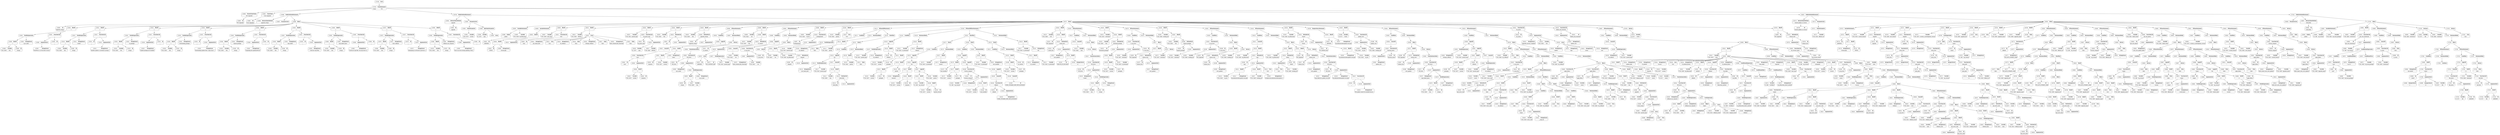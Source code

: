 digraph ast {
node [shape=none];
155891 [label=<<TABLE border='1' cellspacing='0' cellpadding='10' style='rounded' ><TR><TD border='0'>155891</TD><TD border='0'><B>Id</B></TD></TR><HR/><TR><TD border='0' cellpadding='5' colspan='2'>Core_Upgrader</TD></TR></TABLE>>];
155894 [label=<<TABLE border='1' cellspacing='0' cellpadding='10' style='rounded' ><TR><TD border='0'>155894</TD><TD border='0'><B>ParentClassName</B></TD></TR><HR/><TR><TD border='0' cellpadding='5' colspan='2'>WP_Upgrader</TD></TR></TABLE>>];
155894 -> 155893 [weight=2];
155895 [label=<<TABLE border='1' cellspacing='0' cellpadding='10' style='rounded' ><TR><TD border='0'>155895</TD><TD border='0'><B>Id</B></TD></TR><HR/><TR><TD border='0' cellpadding='5' colspan='2'>upgrade_strings</TD></TR></TABLE>>];
155892 [label=<<TABLE border='1' cellspacing='0' cellpadding='10' style='rounded' ><TR><TD border='0'>155892</TD><TD border='0'><B>ClassName</B></TD></TR><HR/><TR><TD border='0' cellpadding='5' colspan='2'>Core_Upgrader</TD></TR></TABLE>>];
155892 -> 155891 [weight=2];
155893 [label=<<TABLE border='1' cellspacing='0' cellpadding='10' style='rounded' ><TR><TD border='0'>155893</TD><TD border='0'><B>Id</B></TD></TR><HR/><TR><TD border='0' cellpadding='5' colspan='2'>WP_Upgrader</TD></TR></TABLE>>];
155898 [label=<<TABLE border='1' cellspacing='0' cellpadding='10' style='rounded' ><TR><TD border='0'>155898</TD><TD border='0'><B>Variable</B></TD></TR><HR/><TR><TD border='0' cellpadding='5'>(758, 3436)</TD><TD border='0' cellpadding='5'>this</TD></TR></TABLE>>];
155899 [label=<<TABLE border='1' cellspacing='0' cellpadding='10' style='rounded' ><TR><TD border='0'>155899</TD><TD border='0'><B>Id</B></TD></TR><HR/><TR><TD border='0' cellpadding='5' colspan='2'>strings</TD></TR></TABLE>>];
155896 [label=<<TABLE border='1' cellspacing='0' cellpadding='10' style='rounded' ><TR><TD border='0'>155896</TD><TD border='0'><B>ReturnValueMethod</B></TD></TR><HR/><TR><TD border='0' cellpadding='5' colspan='2'>upgrade_strings</TD></TR></TABLE>>];
155896 -> 155895 [weight=2];
155897 [label=<<TABLE border='1' cellspacing='0' cellpadding='10' style='rounded' ><TR><TD border='0'>155897</TD><TD border='0'><B>ParameterList</B></TD></TR></TABLE>>];
155902 [label=<<TABLE border='1' cellspacing='0' cellpadding='10' style='rounded' ><TR><TD border='0'>155902</TD><TD border='0'><B>PostfixExpression</B></TD></TR></TABLE>>];
155902 -> 155900 [weight=2];
155902 -> 155901 [weight=2];
155903 [label=<<TABLE border='1' cellspacing='0' cellpadding='10' style='rounded' ><TR><TD border='0'>155903</TD><TD border='0'><B>BinOP</B></TD></TR><HR/><TR><TD border='0' cellpadding='5' colspan='2'>=</TD></TR></TABLE>>];
155903 -> 155902 [weight=2];
155903 -> 155907 [weight=2];
155900 [label=<<TABLE border='1' cellspacing='0' cellpadding='10' style='rounded' ><TR><TD border='0'>155900</TD><TD border='0'><B>BinOP</B></TD></TR><HR/><TR><TD border='0' cellpadding='5' colspan='2'>-&gt;</TD></TR></TABLE>>];
155900 -> 155898 [weight=2];
155900 -> 155899 [weight=2];
155901 [label=<<TABLE border='1' cellspacing='0' cellpadding='10' style='rounded' ><TR><TD border='0'>155901</TD><TD border='0'><B>StringLiteral</B></TD></TR><HR/><TR><TD border='0' cellpadding='5' colspan='2'>up_to_date</TD></TR></TABLE>>];
155906 [label=<<TABLE border='1' cellspacing='0' cellpadding='10' style='rounded' ><TR><TD border='0'>155906</TD><TD border='0'><B>ArgumentList</B></TD></TR></TABLE>>];
155906 -> 155905 [weight=2];
155907 [label=<<TABLE border='1' cellspacing='0' cellpadding='10' style='rounded' ><TR><TD border='0'>155907</TD><TD border='0'><B>FunctionCall</B></TD></TR><HR/><TR><TD border='0' cellpadding='5' colspan='2'>__</TD></TR></TABLE>>];
155907 -> 155904 [weight=2];
155907 -> 155906 [weight=2];
155904 [label=<<TABLE border='1' cellspacing='0' cellpadding='10' style='rounded' ><TR><TD border='0'>155904</TD><TD border='0'><B>Id</B></TD></TR><HR/><TR><TD border='0' cellpadding='5' colspan='2'>__</TD></TR></TABLE>>];
155905 [label=<<TABLE border='1' cellspacing='0' cellpadding='10' style='rounded' ><TR><TD border='0'>155905</TD><TD border='0'><B>StringLiteral</B></TD></TR><HR/><TR><TD border='0' cellpadding='5' colspan='2'>WordPress is at the latest version.</TD></TR></TABLE>>];
155910 [label=<<TABLE border='1' cellspacing='0' cellpadding='10' style='rounded' ><TR><TD border='0'>155910</TD><TD border='0'><B>BinOP</B></TD></TR><HR/><TR><TD border='0' cellpadding='5' colspan='2'>-&gt;</TD></TR></TABLE>>];
155910 -> 155908 [weight=2];
155910 -> 155909 [weight=2];
155911 [label=<<TABLE border='1' cellspacing='0' cellpadding='10' style='rounded' ><TR><TD border='0'>155911</TD><TD border='0'><B>StringLiteral</B></TD></TR><HR/><TR><TD border='0' cellpadding='5' colspan='2'>locked</TD></TR></TABLE>>];
155908 [label=<<TABLE border='1' cellspacing='0' cellpadding='10' style='rounded' ><TR><TD border='0'>155908</TD><TD border='0'><B>Variable</B></TD></TR><HR/><TR><TD border='0' cellpadding='5'>(758, 3436)</TD><TD border='0' cellpadding='5'>this</TD></TR></TABLE>>];
155909 [label=<<TABLE border='1' cellspacing='0' cellpadding='10' style='rounded' ><TR><TD border='0'>155909</TD><TD border='0'><B>Id</B></TD></TR><HR/><TR><TD border='0' cellpadding='5' colspan='2'>strings</TD></TR></TABLE>>];
155914 [label=<<TABLE border='1' cellspacing='0' cellpadding='10' style='rounded' ><TR><TD border='0'>155914</TD><TD border='0'><B>Id</B></TD></TR><HR/><TR><TD border='0' cellpadding='5' colspan='2'>__</TD></TR></TABLE>>];
155915 [label=<<TABLE border='1' cellspacing='0' cellpadding='10' style='rounded' ><TR><TD border='0'>155915</TD><TD border='0'><B>StringLiteral</B></TD></TR><HR/><TR><TD border='0' cellpadding='5' colspan='2'>Another update is currently in progre...</TD></TR></TABLE>>];
155912 [label=<<TABLE border='1' cellspacing='0' cellpadding='10' style='rounded' ><TR><TD border='0'>155912</TD><TD border='0'><B>PostfixExpression</B></TD></TR></TABLE>>];
155912 -> 155910 [weight=2];
155912 -> 155911 [weight=2];
155913 [label=<<TABLE border='1' cellspacing='0' cellpadding='10' style='rounded' ><TR><TD border='0'>155913</TD><TD border='0'><B>BinOP</B></TD></TR><HR/><TR><TD border='0' cellpadding='5' colspan='2'>=</TD></TR></TABLE>>];
155913 -> 155912 [weight=2];
155913 -> 155917 [weight=2];
155918 [label=<<TABLE border='1' cellspacing='0' cellpadding='10' style='rounded' ><TR><TD border='0'>155918</TD><TD border='0'><B>Variable</B></TD></TR><HR/><TR><TD border='0' cellpadding='5'>(758, 3436)</TD><TD border='0' cellpadding='5'>this</TD></TR></TABLE>>];
155919 [label=<<TABLE border='1' cellspacing='0' cellpadding='10' style='rounded' ><TR><TD border='0'>155919</TD><TD border='0'><B>Id</B></TD></TR><HR/><TR><TD border='0' cellpadding='5' colspan='2'>strings</TD></TR></TABLE>>];
155916 [label=<<TABLE border='1' cellspacing='0' cellpadding='10' style='rounded' ><TR><TD border='0'>155916</TD><TD border='0'><B>ArgumentList</B></TD></TR></TABLE>>];
155916 -> 155915 [weight=2];
155917 [label=<<TABLE border='1' cellspacing='0' cellpadding='10' style='rounded' ><TR><TD border='0'>155917</TD><TD border='0'><B>FunctionCall</B></TD></TR><HR/><TR><TD border='0' cellpadding='5' colspan='2'>__</TD></TR></TABLE>>];
155917 -> 155914 [weight=2];
155917 -> 155916 [weight=2];
155922 [label=<<TABLE border='1' cellspacing='0' cellpadding='10' style='rounded' ><TR><TD border='0'>155922</TD><TD border='0'><B>PostfixExpression</B></TD></TR></TABLE>>];
155922 -> 155920 [weight=2];
155922 -> 155921 [weight=2];
155923 [label=<<TABLE border='1' cellspacing='0' cellpadding='10' style='rounded' ><TR><TD border='0'>155923</TD><TD border='0'><B>BinOP</B></TD></TR><HR/><TR><TD border='0' cellpadding='5' colspan='2'>=</TD></TR></TABLE>>];
155923 -> 155922 [weight=2];
155923 -> 155927 [weight=2];
155920 [label=<<TABLE border='1' cellspacing='0' cellpadding='10' style='rounded' ><TR><TD border='0'>155920</TD><TD border='0'><B>BinOP</B></TD></TR><HR/><TR><TD border='0' cellpadding='5' colspan='2'>-&gt;</TD></TR></TABLE>>];
155920 -> 155918 [weight=2];
155920 -> 155919 [weight=2];
155921 [label=<<TABLE border='1' cellspacing='0' cellpadding='10' style='rounded' ><TR><TD border='0'>155921</TD><TD border='0'><B>StringLiteral</B></TD></TR><HR/><TR><TD border='0' cellpadding='5' colspan='2'>no_package</TD></TR></TABLE>>];
155926 [label=<<TABLE border='1' cellspacing='0' cellpadding='10' style='rounded' ><TR><TD border='0'>155926</TD><TD border='0'><B>ArgumentList</B></TD></TR></TABLE>>];
155926 -> 155925 [weight=2];
155927 [label=<<TABLE border='1' cellspacing='0' cellpadding='10' style='rounded' ><TR><TD border='0'>155927</TD><TD border='0'><B>FunctionCall</B></TD></TR><HR/><TR><TD border='0' cellpadding='5' colspan='2'>__</TD></TR></TABLE>>];
155927 -> 155924 [weight=2];
155927 -> 155926 [weight=2];
155924 [label=<<TABLE border='1' cellspacing='0' cellpadding='10' style='rounded' ><TR><TD border='0'>155924</TD><TD border='0'><B>Id</B></TD></TR><HR/><TR><TD border='0' cellpadding='5' colspan='2'>__</TD></TR></TABLE>>];
155925 [label=<<TABLE border='1' cellspacing='0' cellpadding='10' style='rounded' ><TR><TD border='0'>155925</TD><TD border='0'><B>StringLiteral</B></TD></TR><HR/><TR><TD border='0' cellpadding='5' colspan='2'>Update package not available.</TD></TR></TABLE>>];
155930 [label=<<TABLE border='1' cellspacing='0' cellpadding='10' style='rounded' ><TR><TD border='0'>155930</TD><TD border='0'><B>BinOP</B></TD></TR><HR/><TR><TD border='0' cellpadding='5' colspan='2'>-&gt;</TD></TR></TABLE>>];
155930 -> 155928 [weight=2];
155930 -> 155929 [weight=2];
155931 [label=<<TABLE border='1' cellspacing='0' cellpadding='10' style='rounded' ><TR><TD border='0'>155931</TD><TD border='0'><B>StringLiteral</B></TD></TR><HR/><TR><TD border='0' cellpadding='5' colspan='2'>downloading_package</TD></TR></TABLE>>];
155928 [label=<<TABLE border='1' cellspacing='0' cellpadding='10' style='rounded' ><TR><TD border='0'>155928</TD><TD border='0'><B>Variable</B></TD></TR><HR/><TR><TD border='0' cellpadding='5'>(758, 3436)</TD><TD border='0' cellpadding='5'>this</TD></TR></TABLE>>];
155929 [label=<<TABLE border='1' cellspacing='0' cellpadding='10' style='rounded' ><TR><TD border='0'>155929</TD><TD border='0'><B>Id</B></TD></TR><HR/><TR><TD border='0' cellpadding='5' colspan='2'>strings</TD></TR></TABLE>>];
155934 [label=<<TABLE border='1' cellspacing='0' cellpadding='10' style='rounded' ><TR><TD border='0'>155934</TD><TD border='0'><B>Id</B></TD></TR><HR/><TR><TD border='0' cellpadding='5' colspan='2'>__</TD></TR></TABLE>>];
155935 [label=<<TABLE border='1' cellspacing='0' cellpadding='10' style='rounded' ><TR><TD border='0'>155935</TD><TD border='0'><B>StringLiteral</B></TD></TR><HR/><TR><TD border='0' cellpadding='5' colspan='2'>Downloading update from &lt;span class='...</TD></TR></TABLE>>];
155932 [label=<<TABLE border='1' cellspacing='0' cellpadding='10' style='rounded' ><TR><TD border='0'>155932</TD><TD border='0'><B>PostfixExpression</B></TD></TR></TABLE>>];
155932 -> 155930 [weight=2];
155932 -> 155931 [weight=2];
155933 [label=<<TABLE border='1' cellspacing='0' cellpadding='10' style='rounded' ><TR><TD border='0'>155933</TD><TD border='0'><B>BinOP</B></TD></TR><HR/><TR><TD border='0' cellpadding='5' colspan='2'>=</TD></TR></TABLE>>];
155933 -> 155932 [weight=2];
155933 -> 155937 [weight=2];
155938 [label=<<TABLE border='1' cellspacing='0' cellpadding='10' style='rounded' ><TR><TD border='0'>155938</TD><TD border='0'><B>Variable</B></TD></TR><HR/><TR><TD border='0' cellpadding='5'>(758, 3436)</TD><TD border='0' cellpadding='5'>this</TD></TR></TABLE>>];
155939 [label=<<TABLE border='1' cellspacing='0' cellpadding='10' style='rounded' ><TR><TD border='0'>155939</TD><TD border='0'><B>Id</B></TD></TR><HR/><TR><TD border='0' cellpadding='5' colspan='2'>strings</TD></TR></TABLE>>];
155936 [label=<<TABLE border='1' cellspacing='0' cellpadding='10' style='rounded' ><TR><TD border='0'>155936</TD><TD border='0'><B>ArgumentList</B></TD></TR></TABLE>>];
155936 -> 155935 [weight=2];
155937 [label=<<TABLE border='1' cellspacing='0' cellpadding='10' style='rounded' ><TR><TD border='0'>155937</TD><TD border='0'><B>FunctionCall</B></TD></TR><HR/><TR><TD border='0' cellpadding='5' colspan='2'>__</TD></TR></TABLE>>];
155937 -> 155934 [weight=2];
155937 -> 155936 [weight=2];
155942 [label=<<TABLE border='1' cellspacing='0' cellpadding='10' style='rounded' ><TR><TD border='0'>155942</TD><TD border='0'><B>PostfixExpression</B></TD></TR></TABLE>>];
155942 -> 155940 [weight=2];
155942 -> 155941 [weight=2];
155943 [label=<<TABLE border='1' cellspacing='0' cellpadding='10' style='rounded' ><TR><TD border='0'>155943</TD><TD border='0'><B>BinOP</B></TD></TR><HR/><TR><TD border='0' cellpadding='5' colspan='2'>=</TD></TR></TABLE>>];
155943 -> 155942 [weight=2];
155943 -> 155947 [weight=2];
155940 [label=<<TABLE border='1' cellspacing='0' cellpadding='10' style='rounded' ><TR><TD border='0'>155940</TD><TD border='0'><B>BinOP</B></TD></TR><HR/><TR><TD border='0' cellpadding='5' colspan='2'>-&gt;</TD></TR></TABLE>>];
155940 -> 155938 [weight=2];
155940 -> 155939 [weight=2];
155941 [label=<<TABLE border='1' cellspacing='0' cellpadding='10' style='rounded' ><TR><TD border='0'>155941</TD><TD border='0'><B>StringLiteral</B></TD></TR><HR/><TR><TD border='0' cellpadding='5' colspan='2'>unpack_package</TD></TR></TABLE>>];
155946 [label=<<TABLE border='1' cellspacing='0' cellpadding='10' style='rounded' ><TR><TD border='0'>155946</TD><TD border='0'><B>ArgumentList</B></TD></TR></TABLE>>];
155946 -> 155945 [weight=2];
155947 [label=<<TABLE border='1' cellspacing='0' cellpadding='10' style='rounded' ><TR><TD border='0'>155947</TD><TD border='0'><B>FunctionCall</B></TD></TR><HR/><TR><TD border='0' cellpadding='5' colspan='2'>__</TD></TR></TABLE>>];
155947 -> 155944 [weight=2];
155947 -> 155946 [weight=2];
155944 [label=<<TABLE border='1' cellspacing='0' cellpadding='10' style='rounded' ><TR><TD border='0'>155944</TD><TD border='0'><B>Id</B></TD></TR><HR/><TR><TD border='0' cellpadding='5' colspan='2'>__</TD></TR></TABLE>>];
155945 [label=<<TABLE border='1' cellspacing='0' cellpadding='10' style='rounded' ><TR><TD border='0'>155945</TD><TD border='0'><B>StringLiteral</B></TD></TR><HR/><TR><TD border='0' cellpadding='5' colspan='2'>Unpacking the update&amp;#8230;</TD></TR></TABLE>>];
155950 [label=<<TABLE border='1' cellspacing='0' cellpadding='10' style='rounded' ><TR><TD border='0'>155950</TD><TD border='0'><B>BinOP</B></TD></TR><HR/><TR><TD border='0' cellpadding='5' colspan='2'>-&gt;</TD></TR></TABLE>>];
155950 -> 155948 [weight=2];
155950 -> 155949 [weight=2];
155951 [label=<<TABLE border='1' cellspacing='0' cellpadding='10' style='rounded' ><TR><TD border='0'>155951</TD><TD border='0'><B>StringLiteral</B></TD></TR><HR/><TR><TD border='0' cellpadding='5' colspan='2'>copy_failed</TD></TR></TABLE>>];
155948 [label=<<TABLE border='1' cellspacing='0' cellpadding='10' style='rounded' ><TR><TD border='0'>155948</TD><TD border='0'><B>Variable</B></TD></TR><HR/><TR><TD border='0' cellpadding='5'>(758, 3436)</TD><TD border='0' cellpadding='5'>this</TD></TR></TABLE>>];
155949 [label=<<TABLE border='1' cellspacing='0' cellpadding='10' style='rounded' ><TR><TD border='0'>155949</TD><TD border='0'><B>Id</B></TD></TR><HR/><TR><TD border='0' cellpadding='5' colspan='2'>strings</TD></TR></TABLE>>];
155954 [label=<<TABLE border='1' cellspacing='0' cellpadding='10' style='rounded' ><TR><TD border='0'>155954</TD><TD border='0'><B>Id</B></TD></TR><HR/><TR><TD border='0' cellpadding='5' colspan='2'>__</TD></TR></TABLE>>];
155955 [label=<<TABLE border='1' cellspacing='0' cellpadding='10' style='rounded' ><TR><TD border='0'>155955</TD><TD border='0'><B>StringLiteral</B></TD></TR><HR/><TR><TD border='0' cellpadding='5' colspan='2'>Could not copy files.</TD></TR></TABLE>>];
155952 [label=<<TABLE border='1' cellspacing='0' cellpadding='10' style='rounded' ><TR><TD border='0'>155952</TD><TD border='0'><B>PostfixExpression</B></TD></TR></TABLE>>];
155952 -> 155950 [weight=2];
155952 -> 155951 [weight=2];
155953 [label=<<TABLE border='1' cellspacing='0' cellpadding='10' style='rounded' ><TR><TD border='0'>155953</TD><TD border='0'><B>BinOP</B></TD></TR><HR/><TR><TD border='0' cellpadding='5' colspan='2'>=</TD></TR></TABLE>>];
155953 -> 155952 [weight=2];
155953 -> 155957 [weight=2];
155958 [label=<<TABLE border='1' cellspacing='0' cellpadding='10' style='rounded' ><TR><TD border='0'>155958</TD><TD border='0'><B>Variable</B></TD></TR><HR/><TR><TD border='0' cellpadding='5'>(758, 3436)</TD><TD border='0' cellpadding='5'>this</TD></TR></TABLE>>];
155959 [label=<<TABLE border='1' cellspacing='0' cellpadding='10' style='rounded' ><TR><TD border='0'>155959</TD><TD border='0'><B>Id</B></TD></TR><HR/><TR><TD border='0' cellpadding='5' colspan='2'>strings</TD></TR></TABLE>>];
155956 [label=<<TABLE border='1' cellspacing='0' cellpadding='10' style='rounded' ><TR><TD border='0'>155956</TD><TD border='0'><B>ArgumentList</B></TD></TR></TABLE>>];
155956 -> 155955 [weight=2];
155957 [label=<<TABLE border='1' cellspacing='0' cellpadding='10' style='rounded' ><TR><TD border='0'>155957</TD><TD border='0'><B>FunctionCall</B></TD></TR><HR/><TR><TD border='0' cellpadding='5' colspan='2'>__</TD></TR></TABLE>>];
155957 -> 155954 [weight=2];
155957 -> 155956 [weight=2];
155962 [label=<<TABLE border='1' cellspacing='0' cellpadding='10' style='rounded' ><TR><TD border='0'>155962</TD><TD border='0'><B>PostfixExpression</B></TD></TR></TABLE>>];
155962 -> 155960 [weight=2];
155962 -> 155961 [weight=2];
155963 [label=<<TABLE border='1' cellspacing='0' cellpadding='10' style='rounded' ><TR><TD border='0'>155963</TD><TD border='0'><B>BinOP</B></TD></TR><HR/><TR><TD border='0' cellpadding='5' colspan='2'>=</TD></TR></TABLE>>];
155963 -> 155962 [weight=2];
155963 -> 155967 [weight=2];
155960 [label=<<TABLE border='1' cellspacing='0' cellpadding='10' style='rounded' ><TR><TD border='0'>155960</TD><TD border='0'><B>BinOP</B></TD></TR><HR/><TR><TD border='0' cellpadding='5' colspan='2'>-&gt;</TD></TR></TABLE>>];
155960 -> 155958 [weight=2];
155960 -> 155959 [weight=2];
155961 [label=<<TABLE border='1' cellspacing='0' cellpadding='10' style='rounded' ><TR><TD border='0'>155961</TD><TD border='0'><B>StringLiteral</B></TD></TR><HR/><TR><TD border='0' cellpadding='5' colspan='2'>copy_failed_space</TD></TR></TABLE>>];
155966 [label=<<TABLE border='1' cellspacing='0' cellpadding='10' style='rounded' ><TR><TD border='0'>155966</TD><TD border='0'><B>ArgumentList</B></TD></TR></TABLE>>];
155966 -> 155965 [weight=2];
155967 [label=<<TABLE border='1' cellspacing='0' cellpadding='10' style='rounded' ><TR><TD border='0'>155967</TD><TD border='0'><B>FunctionCall</B></TD></TR><HR/><TR><TD border='0' cellpadding='5' colspan='2'>__</TD></TR></TABLE>>];
155967 -> 155964 [weight=2];
155967 -> 155966 [weight=2];
155964 [label=<<TABLE border='1' cellspacing='0' cellpadding='10' style='rounded' ><TR><TD border='0'>155964</TD><TD border='0'><B>Id</B></TD></TR><HR/><TR><TD border='0' cellpadding='5' colspan='2'>__</TD></TR></TABLE>>];
155965 [label=<<TABLE border='1' cellspacing='0' cellpadding='10' style='rounded' ><TR><TD border='0'>155965</TD><TD border='0'><B>StringLiteral</B></TD></TR><HR/><TR><TD border='0' cellpadding='5' colspan='2'>Could not copy files. You may have ru...</TD></TR></TABLE>>];
155970 [label=<<TABLE border='1' cellspacing='0' cellpadding='10' style='rounded' ><TR><TD border='0'>155970</TD><TD border='0'><B>BinOP</B></TD></TR><HR/><TR><TD border='0' cellpadding='5' colspan='2'>-&gt;</TD></TR></TABLE>>];
155970 -> 155968 [weight=2];
155970 -> 155969 [weight=2];
155971 [label=<<TABLE border='1' cellspacing='0' cellpadding='10' style='rounded' ><TR><TD border='0'>155971</TD><TD border='0'><B>StringLiteral</B></TD></TR><HR/><TR><TD border='0' cellpadding='5' colspan='2'>start_rollback</TD></TR></TABLE>>];
155968 [label=<<TABLE border='1' cellspacing='0' cellpadding='10' style='rounded' ><TR><TD border='0'>155968</TD><TD border='0'><B>Variable</B></TD></TR><HR/><TR><TD border='0' cellpadding='5'>(758, 3436)</TD><TD border='0' cellpadding='5'>this</TD></TR></TABLE>>];
155969 [label=<<TABLE border='1' cellspacing='0' cellpadding='10' style='rounded' ><TR><TD border='0'>155969</TD><TD border='0'><B>Id</B></TD></TR><HR/><TR><TD border='0' cellpadding='5' colspan='2'>strings</TD></TR></TABLE>>];
155974 [label=<<TABLE border='1' cellspacing='0' cellpadding='10' style='rounded' ><TR><TD border='0'>155974</TD><TD border='0'><B>Id</B></TD></TR><HR/><TR><TD border='0' cellpadding='5' colspan='2'>__</TD></TR></TABLE>>];
155975 [label=<<TABLE border='1' cellspacing='0' cellpadding='10' style='rounded' ><TR><TD border='0'>155975</TD><TD border='0'><B>StringLiteral</B></TD></TR><HR/><TR><TD border='0' cellpadding='5' colspan='2'>Attempting to roll back to previous v...</TD></TR></TABLE>>];
155972 [label=<<TABLE border='1' cellspacing='0' cellpadding='10' style='rounded' ><TR><TD border='0'>155972</TD><TD border='0'><B>PostfixExpression</B></TD></TR></TABLE>>];
155972 -> 155970 [weight=2];
155972 -> 155971 [weight=2];
155973 [label=<<TABLE border='1' cellspacing='0' cellpadding='10' style='rounded' ><TR><TD border='0'>155973</TD><TD border='0'><B>BinOP</B></TD></TR><HR/><TR><TD border='0' cellpadding='5' colspan='2'>=</TD></TR></TABLE>>];
155973 -> 155972 [weight=2];
155973 -> 155977 [weight=2];
155978 [label=<<TABLE border='1' cellspacing='0' cellpadding='10' style='rounded' ><TR><TD border='0'>155978</TD><TD border='0'><B>Variable</B></TD></TR><HR/><TR><TD border='0' cellpadding='5'>(758, 3436)</TD><TD border='0' cellpadding='5'>this</TD></TR></TABLE>>];
155979 [label=<<TABLE border='1' cellspacing='0' cellpadding='10' style='rounded' ><TR><TD border='0'>155979</TD><TD border='0'><B>Id</B></TD></TR><HR/><TR><TD border='0' cellpadding='5' colspan='2'>strings</TD></TR></TABLE>>];
155976 [label=<<TABLE border='1' cellspacing='0' cellpadding='10' style='rounded' ><TR><TD border='0'>155976</TD><TD border='0'><B>ArgumentList</B></TD></TR></TABLE>>];
155976 -> 155975 [weight=2];
155977 [label=<<TABLE border='1' cellspacing='0' cellpadding='10' style='rounded' ><TR><TD border='0'>155977</TD><TD border='0'><B>FunctionCall</B></TD></TR><HR/><TR><TD border='0' cellpadding='5' colspan='2'>__</TD></TR></TABLE>>];
155977 -> 155974 [weight=2];
155977 -> 155976 [weight=2];
155982 [label=<<TABLE border='1' cellspacing='0' cellpadding='10' style='rounded' ><TR><TD border='0'>155982</TD><TD border='0'><B>PostfixExpression</B></TD></TR></TABLE>>];
155982 -> 155980 [weight=2];
155982 -> 155981 [weight=2];
155983 [label=<<TABLE border='1' cellspacing='0' cellpadding='10' style='rounded' ><TR><TD border='0'>155983</TD><TD border='0'><B>BinOP</B></TD></TR><HR/><TR><TD border='0' cellpadding='5' colspan='2'>=</TD></TR></TABLE>>];
155983 -> 155982 [weight=2];
155983 -> 155987 [weight=2];
155980 [label=<<TABLE border='1' cellspacing='0' cellpadding='10' style='rounded' ><TR><TD border='0'>155980</TD><TD border='0'><B>BinOP</B></TD></TR><HR/><TR><TD border='0' cellpadding='5' colspan='2'>-&gt;</TD></TR></TABLE>>];
155980 -> 155978 [weight=2];
155980 -> 155979 [weight=2];
155981 [label=<<TABLE border='1' cellspacing='0' cellpadding='10' style='rounded' ><TR><TD border='0'>155981</TD><TD border='0'><B>StringLiteral</B></TD></TR><HR/><TR><TD border='0' cellpadding='5' colspan='2'>rollback_was_required</TD></TR></TABLE>>];
155986 [label=<<TABLE border='1' cellspacing='0' cellpadding='10' style='rounded' ><TR><TD border='0'>155986</TD><TD border='0'><B>ArgumentList</B></TD></TR></TABLE>>];
155986 -> 155985 [weight=2];
155987 [label=<<TABLE border='1' cellspacing='0' cellpadding='10' style='rounded' ><TR><TD border='0'>155987</TD><TD border='0'><B>FunctionCall</B></TD></TR><HR/><TR><TD border='0' cellpadding='5' colspan='2'>__</TD></TR></TABLE>>];
155987 -> 155984 [weight=2];
155987 -> 155986 [weight=2];
155984 [label=<<TABLE border='1' cellspacing='0' cellpadding='10' style='rounded' ><TR><TD border='0'>155984</TD><TD border='0'><B>Id</B></TD></TR><HR/><TR><TD border='0' cellpadding='5' colspan='2'>__</TD></TR></TABLE>>];
155985 [label=<<TABLE border='1' cellspacing='0' cellpadding='10' style='rounded' ><TR><TD border='0'>155985</TD><TD border='0'><B>StringLiteral</B></TD></TR><HR/><TR><TD border='0' cellpadding='5' colspan='2'>Due to an error during updating, Word...</TD></TR></TABLE>>];
155990 [label=<<TABLE border='1' cellspacing='0' cellpadding='10' style='rounded' ><TR><TD border='0'>155990</TD><TD border='0'><B>Id</B></TD></TR><HR/><TR><TD border='0' cellpadding='5' colspan='2'>upgrade</TD></TR></TABLE>>];
155991 [label=<<TABLE border='1' cellspacing='0' cellpadding='10' style='rounded' ><TR><TD border='0'>155991</TD><TD border='0'><B>ReturnValueMethod</B></TD></TR><HR/><TR><TD border='0' cellpadding='5' colspan='2'>upgrade</TD></TR></TABLE>>];
155991 -> 155990 [weight=2];
155988 [label=<<TABLE border='1' cellspacing='0' cellpadding='10' style='rounded' ><TR><TD border='0'>155988</TD><TD border='0'><B>Block</B></TD></TR></TABLE>>];
155988 -> 155903 [weight=2];
155988 -> 155913 [weight=2];
155988 -> 155923 [weight=2];
155988 -> 155933 [weight=2];
155988 -> 155943 [weight=2];
155988 -> 155953 [weight=2];
155988 -> 155963 [weight=2];
155988 -> 155973 [weight=2];
155988 -> 155983 [weight=2];
155989 [label=<<TABLE border='1' cellspacing='0' cellpadding='10' style='rounded' ><TR><TD border='0'>155989</TD><TD border='0'><B>PublicMethodStatement</B></TD></TR></TABLE>>];
155989 -> 155896 [weight=2];
155989 -> 155897 [weight=2];
155989 -> 155988 [weight=2];
155994 [label=<<TABLE border='1' cellspacing='0' cellpadding='10' style='rounded' ><TR><TD border='0'>155994</TD><TD border='0'><B>Variable</B></TD></TR><HR/><TR><TD border='0' cellpadding='5'>(0, 2197)</TD><TD border='0' cellpadding='5'>args</TD></TR></TABLE>>];
155995 [label=<<TABLE border='1' cellspacing='0' cellpadding='10' style='rounded' ><TR><TD border='0'>155995</TD><TD border='0'><B>Array</B></TD></TR></TABLE>>];
155992 [label=<<TABLE border='1' cellspacing='0' cellpadding='10' style='rounded' ><TR><TD border='0'>155992</TD><TD border='0'><B>Variable</B></TD></TR><HR/><TR><TD border='0' cellpadding='5'>(758, 3437)</TD><TD border='0' cellpadding='5'>current</TD></TR></TABLE>>];
155993 [label=<<TABLE border='1' cellspacing='0' cellpadding='10' style='rounded' ><TR><TD border='0'>155993</TD><TD border='0'><B>ValueParameter</B></TD></TR></TABLE>>];
155993 -> 155992 [weight=2];
155998 [label=<<TABLE border='1' cellspacing='0' cellpadding='10' style='rounded' ><TR><TD border='0'>155998</TD><TD border='0'><B>Global</B></TD></TR><HR/><TR><TD border='0' cellpadding='5' colspan='2'>global</TD></TR></TABLE>>];
155999 [label=<<TABLE border='1' cellspacing='0' cellpadding='10' style='rounded' ><TR><TD border='0'>155999</TD><TD border='0'><B>Variable</B></TD></TR><HR/><TR><TD border='0' cellpadding='5'>(758, 3438)</TD><TD border='0' cellpadding='5'>wp_filesystem</TD></TR></TABLE>>];
155996 [label=<<TABLE border='1' cellspacing='0' cellpadding='10' style='rounded' ><TR><TD border='0'>155996</TD><TD border='0'><B>OptValueParameter</B></TD></TR></TABLE>>];
155996 -> 155994 [weight=2];
155996 -> 155995 [weight=2];
155997 [label=<<TABLE border='1' cellspacing='0' cellpadding='10' style='rounded' ><TR><TD border='0'>155997</TD><TD border='0'><B>ParameterList</B></TD></TR></TABLE>>];
155997 -> 155993 [weight=2];
155997 -> 155996 [weight=2];
156002 [label=<<TABLE border='1' cellspacing='0' cellpadding='10' style='rounded' ><TR><TD border='0'>156002</TD><TD border='0'><B>BinOP</B></TD></TR><HR/><TR><TD border='0' cellpadding='5' colspan='2'>.</TD></TR></TABLE>>];
156002 -> 156001 [weight=2];
156002 -> 156004 [weight=2];
156003 [label=<<TABLE border='1' cellspacing='0' cellpadding='10' style='rounded' ><TR><TD border='0'>156003</TD><TD border='0'><B>Id</B></TD></TR><HR/><TR><TD border='0' cellpadding='5' colspan='2'>WPINC</TD></TR></TABLE>>];
156000 [label=<<TABLE border='1' cellspacing='0' cellpadding='10' style='rounded' ><TR><TD border='0'>156000</TD><TD border='0'><B>VariableStatement</B></TD></TR></TABLE>>];
156000 -> 155998 [weight=2];
156000 -> 155999 [weight=2];
156001 [label=<<TABLE border='1' cellspacing='0' cellpadding='10' style='rounded' ><TR><TD border='0'>156001</TD><TD border='0'><B>Id</B></TD></TR><HR/><TR><TD border='0' cellpadding='5' colspan='2'>ABSPATH</TD></TR></TABLE>>];
156006 [label=<<TABLE border='1' cellspacing='0' cellpadding='10' style='rounded' ><TR><TD border='0'>156006</TD><TD border='0'><B>IncludeStatement</B></TD></TR></TABLE>>];
156006 -> 156002 [weight=2];
156007 [label=<<TABLE border='1' cellspacing='0' cellpadding='10' style='rounded' ><TR><TD border='0'>156007</TD><TD border='0'><B>Variable</B></TD></TR><HR/><TR><TD border='0' cellpadding='5'>(758, 3439)</TD><TD border='0' cellpadding='5'>start_time</TD></TR></TABLE>>];
156004 [label=<<TABLE border='1' cellspacing='0' cellpadding='10' style='rounded' ><TR><TD border='0'>156004</TD><TD border='0'><B>BinOP</B></TD></TR><HR/><TR><TD border='0' cellpadding='5' colspan='2'>.</TD></TR></TABLE>>];
156004 -> 156003 [weight=2];
156004 -> 156005 [weight=2];
156005 [label=<<TABLE border='1' cellspacing='0' cellpadding='10' style='rounded' ><TR><TD border='0'>156005</TD><TD border='0'><B>StringLiteral</B></TD></TR><HR/><TR><TD border='0' cellpadding='5' colspan='2'>version.php</TD></TR></TABLE>>];
156010 [label=<<TABLE border='1' cellspacing='0' cellpadding='10' style='rounded' ><TR><TD border='0'>156010</TD><TD border='0'><B>ArgumentList</B></TD></TR></TABLE>>];
156011 [label=<<TABLE border='1' cellspacing='0' cellpadding='10' style='rounded' ><TR><TD border='0'>156011</TD><TD border='0'><B>FunctionCall</B></TD></TR><HR/><TR><TD border='0' cellpadding='5' colspan='2'>time</TD></TR></TABLE>>];
156011 -> 156009 [weight=2];
156011 -> 156010 [weight=2];
156008 [label=<<TABLE border='1' cellspacing='0' cellpadding='10' style='rounded' ><TR><TD border='0'>156008</TD><TD border='0'><B>BinOP</B></TD></TR><HR/><TR><TD border='0' cellpadding='5' colspan='2'>=</TD></TR></TABLE>>];
156008 -> 156007 [weight=2];
156008 -> 156011 [weight=2];
156009 [label=<<TABLE border='1' cellspacing='0' cellpadding='10' style='rounded' ><TR><TD border='0'>156009</TD><TD border='0'><B>Id</B></TD></TR><HR/><TR><TD border='0' cellpadding='5' colspan='2'>time</TD></TR></TABLE>>];
156014 [label=<<TABLE border='1' cellspacing='0' cellpadding='10' style='rounded' ><TR><TD border='0'>156014</TD><TD border='0'><B>StringLiteral</B></TD></TR><HR/><TR><TD border='0' cellpadding='5' colspan='2'>pre_check_md5</TD></TR></TABLE>>];
156015 [label=<<TABLE border='1' cellspacing='0' cellpadding='10' style='rounded' ><TR><TD border='0'>156015</TD><TD border='0'><B>True</B></TD></TR><HR/><TR><TD border='0' cellpadding='5' colspan='2'>true</TD></TR></TABLE>>];
156012 [label=<<TABLE border='1' cellspacing='0' cellpadding='10' style='rounded' ><TR><TD border='0'>156012</TD><TD border='0'><B>Variable</B></TD></TR><HR/><TR><TD border='0' cellpadding='5'>(758, 3440)</TD><TD border='0' cellpadding='5'>defaults</TD></TR></TABLE>>];
156013 [label=<<TABLE border='1' cellspacing='0' cellpadding='10' style='rounded' ><TR><TD border='0'>156013</TD><TD border='0'><B>BinOP</B></TD></TR><HR/><TR><TD border='0' cellpadding='5' colspan='2'>=</TD></TR></TABLE>>];
156013 -> 156012 [weight=2];
156013 -> 156022 [weight=2];
156018 [label=<<TABLE border='1' cellspacing='0' cellpadding='10' style='rounded' ><TR><TD border='0'>156018</TD><TD border='0'><B>StringLiteral</B></TD></TR><HR/><TR><TD border='0' cellpadding='5' colspan='2'>do_rollback</TD></TR></TABLE>>];
156019 [label=<<TABLE border='1' cellspacing='0' cellpadding='10' style='rounded' ><TR><TD border='0'>156019</TD><TD border='0'><B>False</B></TD></TR><HR/><TR><TD border='0' cellpadding='5' colspan='2'>false</TD></TR></TABLE>>];
156016 [label=<<TABLE border='1' cellspacing='0' cellpadding='10' style='rounded' ><TR><TD border='0'>156016</TD><TD border='0'><B>StringLiteral</B></TD></TR><HR/><TR><TD border='0' cellpadding='5' colspan='2'>attempt_rollback</TD></TR></TABLE>>];
156017 [label=<<TABLE border='1' cellspacing='0' cellpadding='10' style='rounded' ><TR><TD border='0'>156017</TD><TD border='0'><B>False</B></TD></TR><HR/><TR><TD border='0' cellpadding='5' colspan='2'>false</TD></TR></TABLE>>];
156022 [label=<<TABLE border='1' cellspacing='0' cellpadding='10' style='rounded' ><TR><TD border='0'>156022</TD><TD border='0'><B>Array</B></TD></TR></TABLE>>];
156022 -> 156014 [weight=2];
156022 -> 156015 [weight=2];
156022 -> 156016 [weight=2];
156022 -> 156017 [weight=2];
156022 -> 156018 [weight=2];
156022 -> 156019 [weight=2];
156022 -> 156020 [weight=2];
156022 -> 156021 [weight=2];
156023 [label=<<TABLE border='1' cellspacing='0' cellpadding='10' style='rounded' ><TR><TD border='0'>156023</TD><TD border='0'><B>Variable</B></TD></TR><HR/><TR><TD border='0' cellpadding='5'>(758, 3441)</TD><TD border='0' cellpadding='5'>parsed_args</TD></TR></TABLE>>];
156020 [label=<<TABLE border='1' cellspacing='0' cellpadding='10' style='rounded' ><TR><TD border='0'>156020</TD><TD border='0'><B>StringLiteral</B></TD></TR><HR/><TR><TD border='0' cellpadding='5' colspan='2'>allow_relaxed_file_ownership</TD></TR></TABLE>>];
156021 [label=<<TABLE border='1' cellspacing='0' cellpadding='10' style='rounded' ><TR><TD border='0'>156021</TD><TD border='0'><B>False</B></TD></TR><HR/><TR><TD border='0' cellpadding='5' colspan='2'>false</TD></TR></TABLE>>];
156026 [label=<<TABLE border='1' cellspacing='0' cellpadding='10' style='rounded' ><TR><TD border='0'>156026</TD><TD border='0'><B>Variable</B></TD></TR><HR/><TR><TD border='0' cellpadding='5'>(0, 2197)</TD><TD border='0' cellpadding='5'>args</TD></TR></TABLE>>];
156027 [label=<<TABLE border='1' cellspacing='0' cellpadding='10' style='rounded' ><TR><TD border='0'>156027</TD><TD border='0'><B>Variable</B></TD></TR><HR/><TR><TD border='0' cellpadding='5'>(758, 3440)</TD><TD border='0' cellpadding='5'>defaults</TD></TR></TABLE>>];
156024 [label=<<TABLE border='1' cellspacing='0' cellpadding='10' style='rounded' ><TR><TD border='0'>156024</TD><TD border='0'><B>BinOP</B></TD></TR><HR/><TR><TD border='0' cellpadding='5' colspan='2'>=</TD></TR></TABLE>>];
156024 -> 156023 [weight=2];
156024 -> 156029 [weight=2];
156025 [label=<<TABLE border='1' cellspacing='0' cellpadding='10' style='rounded' ><TR><TD border='0'>156025</TD><TD border='0'><B>Id</B></TD></TR><HR/><TR><TD border='0' cellpadding='5' colspan='2'>wp_parse_args</TD></TR></TABLE>>];
156030 [label=<<TABLE border='1' cellspacing='0' cellpadding='10' style='rounded' ><TR><TD border='0'>156030</TD><TD border='0'><B>Variable</B></TD></TR><HR/><TR><TD border='0' cellpadding='5'>(758, 3436)</TD><TD border='0' cellpadding='5'>this</TD></TR></TABLE>>];
156031 [label=<<TABLE border='1' cellspacing='0' cellpadding='10' style='rounded' ><TR><TD border='0'>156031</TD><TD border='0'><B>Id</B></TD></TR><HR/><TR><TD border='0' cellpadding='5' colspan='2'>init</TD></TR></TABLE>>];
156028 [label=<<TABLE border='1' cellspacing='0' cellpadding='10' style='rounded' ><TR><TD border='0'>156028</TD><TD border='0'><B>ArgumentList</B></TD></TR></TABLE>>];
156028 -> 156026 [weight=2];
156028 -> 156027 [weight=2];
156029 [label=<<TABLE border='1' cellspacing='0' cellpadding='10' style='rounded' ><TR><TD border='0'>156029</TD><TD border='0'><B>FunctionCall</B></TD></TR><HR/><TR><TD border='0' cellpadding='5' colspan='2'>wp_parse_args</TD></TR></TABLE>>];
156029 -> 156025 [weight=2];
156029 -> 156028 [weight=2];
156034 [label=<<TABLE border='1' cellspacing='0' cellpadding='10' style='rounded' ><TR><TD border='0'>156034</TD><TD border='0'><B>BinOP</B></TD></TR><HR/><TR><TD border='0' cellpadding='5' colspan='2'>-&gt;</TD></TR></TABLE>>];
156034 -> 156030 [weight=2];
156034 -> 156033 [weight=2];
156035 [label=<<TABLE border='1' cellspacing='0' cellpadding='10' style='rounded' ><TR><TD border='0'>156035</TD><TD border='0'><B>Variable</B></TD></TR><HR/><TR><TD border='0' cellpadding='5'>(758, 3436)</TD><TD border='0' cellpadding='5'>this</TD></TR></TABLE>>];
156032 [label=<<TABLE border='1' cellspacing='0' cellpadding='10' style='rounded' ><TR><TD border='0'>156032</TD><TD border='0'><B>ArgumentList</B></TD></TR></TABLE>>];
156033 [label=<<TABLE border='1' cellspacing='0' cellpadding='10' style='rounded' ><TR><TD border='0'>156033</TD><TD border='0'><B>MethodCall</B></TD></TR><HR/><TR><TD border='0' cellpadding='5' colspan='2'>init</TD></TR></TABLE>>];
156033 -> 156031 [weight=2];
156033 -> 156032 [weight=2];
156038 [label=<<TABLE border='1' cellspacing='0' cellpadding='10' style='rounded' ><TR><TD border='0'>156038</TD><TD border='0'><B>MethodCall</B></TD></TR><HR/><TR><TD border='0' cellpadding='5' colspan='2'>upgrade_strings</TD></TR></TABLE>>];
156038 -> 156036 [weight=2];
156038 -> 156037 [weight=2];
156039 [label=<<TABLE border='1' cellspacing='0' cellpadding='10' style='rounded' ><TR><TD border='0'>156039</TD><TD border='0'><B>BinOP</B></TD></TR><HR/><TR><TD border='0' cellpadding='5' colspan='2'>-&gt;</TD></TR></TABLE>>];
156039 -> 156035 [weight=2];
156039 -> 156038 [weight=2];
156036 [label=<<TABLE border='1' cellspacing='0' cellpadding='10' style='rounded' ><TR><TD border='0'>156036</TD><TD border='0'><B>Id</B></TD></TR><HR/><TR><TD border='0' cellpadding='5' colspan='2'>upgrade_strings</TD></TR></TABLE>>];
156037 [label=<<TABLE border='1' cellspacing='0' cellpadding='10' style='rounded' ><TR><TD border='0'>156037</TD><TD border='0'><B>ArgumentList</B></TD></TR></TABLE>>];
156042 [label=<<TABLE border='1' cellspacing='0' cellpadding='10' style='rounded' ><TR><TD border='0'>156042</TD><TD border='0'><B>Variable</B></TD></TR><HR/><TR><TD border='0' cellpadding='5'>(758, 3437)</TD><TD border='0' cellpadding='5'>current</TD></TR></TABLE>>];
156043 [label=<<TABLE border='1' cellspacing='0' cellpadding='10' style='rounded' ><TR><TD border='0'>156043</TD><TD border='0'><B>Id</B></TD></TR><HR/><TR><TD border='0' cellpadding='5' colspan='2'>response</TD></TR></TABLE>>];
156041 [label=<<TABLE border='1' cellspacing='0' cellpadding='10' style='rounded' ><TR><TD border='0'>156041</TD><TD border='0'><B>Id</B></TD></TR><HR/><TR><TD border='0' cellpadding='5' colspan='2'>isset</TD></TR></TABLE>>];
156046 [label=<<TABLE border='1' cellspacing='0' cellpadding='10' style='rounded' ><TR><TD border='0'>156046</TD><TD border='0'><B>FunctionCall</B></TD></TR><HR/><TR><TD border='0' cellpadding='5' colspan='2'>isset</TD></TR></TABLE>>];
156046 -> 156041 [weight=2];
156046 -> 156045 [weight=2];
156047 [label=<<TABLE border='1' cellspacing='0' cellpadding='10' style='rounded' ><TR><TD border='0'>156047</TD><TD border='0'><B>UnaryOP</B></TD></TR><HR/><TR><TD border='0' cellpadding='5' colspan='2'>!</TD></TR></TABLE>>];
156047 -> 156046 [weight=2];
156044 [label=<<TABLE border='1' cellspacing='0' cellpadding='10' style='rounded' ><TR><TD border='0'>156044</TD><TD border='0'><B>BinOP</B></TD></TR><HR/><TR><TD border='0' cellpadding='5' colspan='2'>-&gt;</TD></TR></TABLE>>];
156044 -> 156042 [weight=2];
156044 -> 156043 [weight=2];
156045 [label=<<TABLE border='1' cellspacing='0' cellpadding='10' style='rounded' ><TR><TD border='0'>156045</TD><TD border='0'><B>ArgumentList</B></TD></TR></TABLE>>];
156045 -> 156044 [weight=2];
156050 [label=<<TABLE border='1' cellspacing='0' cellpadding='10' style='rounded' ><TR><TD border='0'>156050</TD><TD border='0'><B>Id</B></TD></TR><HR/><TR><TD border='0' cellpadding='5' colspan='2'>response</TD></TR></TABLE>>];
156051 [label=<<TABLE border='1' cellspacing='0' cellpadding='10' style='rounded' ><TR><TD border='0'>156051</TD><TD border='0'><B>BinOP</B></TD></TR><HR/><TR><TD border='0' cellpadding='5' colspan='2'>-&gt;</TD></TR></TABLE>>];
156051 -> 156049 [weight=2];
156051 -> 156050 [weight=2];
156048 [label=<<TABLE border='1' cellspacing='0' cellpadding='10' style='rounded' ><TR><TD border='0'>156048</TD><TD border='0'><B>LogicOP</B></TD></TR><HR/><TR><TD border='0' cellpadding='5' colspan='2'>||</TD></TR></TABLE>>];
156048 -> 156047 [weight=2];
156048 -> 156052 [weight=2];
156049 [label=<<TABLE border='1' cellspacing='0' cellpadding='10' style='rounded' ><TR><TD border='0'>156049</TD><TD border='0'><B>Variable</B></TD></TR><HR/><TR><TD border='0' cellpadding='5'>(758, 3437)</TD><TD border='0' cellpadding='5'>current</TD></TR></TABLE>>];
156054 [label=<<TABLE border='1' cellspacing='0' cellpadding='10' style='rounded' ><TR><TD border='0'>156054</TD><TD border='0'><B>Condition</B></TD></TR></TABLE>>];
156054 -> 156048 [weight=2];
156055 [label=<<TABLE border='1' cellspacing='0' cellpadding='10' style='rounded' ><TR><TD border='0'>156055</TD><TD border='0'><B>Id</B></TD></TR><HR/><TR><TD border='0' cellpadding='5' colspan='2'>WP_Error</TD></TR></TABLE>>];
156052 [label=<<TABLE border='1' cellspacing='0' cellpadding='10' style='rounded' ><TR><TD border='0'>156052</TD><TD border='0'><B>RelOP</B></TD></TR><HR/><TR><TD border='0' cellpadding='5' colspan='2'>==</TD></TR></TABLE>>];
156052 -> 156051 [weight=2];
156052 -> 156053 [weight=2];
156053 [label=<<TABLE border='1' cellspacing='0' cellpadding='10' style='rounded' ><TR><TD border='0'>156053</TD><TD border='0'><B>StringLiteral</B></TD></TR><HR/><TR><TD border='0' cellpadding='5' colspan='2'>latest</TD></TR></TABLE>>];
156058 [label=<<TABLE border='1' cellspacing='0' cellpadding='10' style='rounded' ><TR><TD border='0'>156058</TD><TD border='0'><B>Id</B></TD></TR><HR/><TR><TD border='0' cellpadding='5' colspan='2'>strings</TD></TR></TABLE>>];
156059 [label=<<TABLE border='1' cellspacing='0' cellpadding='10' style='rounded' ><TR><TD border='0'>156059</TD><TD border='0'><B>BinOP</B></TD></TR><HR/><TR><TD border='0' cellpadding='5' colspan='2'>-&gt;</TD></TR></TABLE>>];
156059 -> 156057 [weight=2];
156059 -> 156058 [weight=2];
156056 [label=<<TABLE border='1' cellspacing='0' cellpadding='10' style='rounded' ><TR><TD border='0'>156056</TD><TD border='0'><B>StringLiteral</B></TD></TR><HR/><TR><TD border='0' cellpadding='5' colspan='2'>up_to_date</TD></TR></TABLE>>];
156057 [label=<<TABLE border='1' cellspacing='0' cellpadding='10' style='rounded' ><TR><TD border='0'>156057</TD><TD border='0'><B>Variable</B></TD></TR><HR/><TR><TD border='0' cellpadding='5'>(758, 3436)</TD><TD border='0' cellpadding='5'>this</TD></TR></TABLE>>];
156062 [label=<<TABLE border='1' cellspacing='0' cellpadding='10' style='rounded' ><TR><TD border='0'>156062</TD><TD border='0'><B>ArgumentList</B></TD></TR></TABLE>>];
156062 -> 156056 [weight=2];
156062 -> 156061 [weight=2];
156063 [label=<<TABLE border='1' cellspacing='0' cellpadding='10' style='rounded' ><TR><TD border='0'>156063</TD><TD border='0'><B>FunctionCall</B></TD></TR><HR/><TR><TD border='0' cellpadding='5' colspan='2'>WP_Error</TD></TR></TABLE>>];
156063 -> 156055 [weight=2];
156063 -> 156062 [weight=2];
156060 [label=<<TABLE border='1' cellspacing='0' cellpadding='10' style='rounded' ><TR><TD border='0'>156060</TD><TD border='0'><B>StringLiteral</B></TD></TR><HR/><TR><TD border='0' cellpadding='5' colspan='2'>up_to_date</TD></TR></TABLE>>];
156061 [label=<<TABLE border='1' cellspacing='0' cellpadding='10' style='rounded' ><TR><TD border='0'>156061</TD><TD border='0'><B>PostfixExpression</B></TD></TR></TABLE>>];
156061 -> 156059 [weight=2];
156061 -> 156060 [weight=2];
156066 [label=<<TABLE border='1' cellspacing='0' cellpadding='10' style='rounded' ><TR><TD border='0'>156066</TD><TD border='0'><B>IfThenStatement</B></TD></TR></TABLE>>];
156066 -> 156054 [weight=2];
156066 -> 156067 [weight=2];
156067 [label=<<TABLE border='1' cellspacing='0' cellpadding='10' style='rounded' ><TR><TD border='0'>156067</TD><TD border='0'><B>StatementBody</B></TD></TR></TABLE>>];
156067 -> 156065 [weight=2];
156064 [label=<<TABLE border='1' cellspacing='0' cellpadding='10' style='rounded' ><TR><TD border='0'>156064</TD><TD border='0'><B>ClassInstanciation</B></TD></TR></TABLE>>];
156064 -> 156063 [weight=2];
156065 [label=<<TABLE border='1' cellspacing='0' cellpadding='10' style='rounded' ><TR><TD border='0'>156065</TD><TD border='0'><B>Return</B></TD></TR></TABLE>>];
156065 -> 156064 [weight=2];
156070 [label=<<TABLE border='1' cellspacing='0' cellpadding='10' style='rounded' ><TR><TD border='0'>156070</TD><TD border='0'><B>Variable</B></TD></TR><HR/><TR><TD border='0' cellpadding='5'>(758, 3436)</TD><TD border='0' cellpadding='5'>this</TD></TR></TABLE>>];
156071 [label=<<TABLE border='1' cellspacing='0' cellpadding='10' style='rounded' ><TR><TD border='0'>156071</TD><TD border='0'><B>Id</B></TD></TR><HR/><TR><TD border='0' cellpadding='5' colspan='2'>fs_connect</TD></TR></TABLE>>];
156068 [label=<<TABLE border='1' cellspacing='0' cellpadding='10' style='rounded' ><TR><TD border='0'>156068</TD><TD border='0'><B>Variable</B></TD></TR><HR/><TR><TD border='0' cellpadding='5'>(758, 3442)</TD><TD border='0' cellpadding='5'>res</TD></TR></TABLE>>];
156069 [label=<<TABLE border='1' cellspacing='0' cellpadding='10' style='rounded' ><TR><TD border='0'>156069</TD><TD border='0'><B>BinOP</B></TD></TR><HR/><TR><TD border='0' cellpadding='5' colspan='2'>=</TD></TR></TABLE>>];
156069 -> 156068 [weight=2];
156069 -> 156080 [weight=2];
156074 [label=<<TABLE border='1' cellspacing='0' cellpadding='10' style='rounded' ><TR><TD border='0'>156074</TD><TD border='0'><B>Array</B></TD></TR></TABLE>>];
156074 -> 156072 [weight=2];
156074 -> 156073 [weight=2];
156075 [label=<<TABLE border='1' cellspacing='0' cellpadding='10' style='rounded' ><TR><TD border='0'>156075</TD><TD border='0'><B>Variable</B></TD></TR><HR/><TR><TD border='0' cellpadding='5'>(758, 3441)</TD><TD border='0' cellpadding='5'>parsed_args</TD></TR></TABLE>>];
156072 [label=<<TABLE border='1' cellspacing='0' cellpadding='10' style='rounded' ><TR><TD border='0'>156072</TD><TD border='0'><B>Id</B></TD></TR><HR/><TR><TD border='0' cellpadding='5' colspan='2'>ABSPATH</TD></TR></TABLE>>];
156073 [label=<<TABLE border='1' cellspacing='0' cellpadding='10' style='rounded' ><TR><TD border='0'>156073</TD><TD border='0'><B>Id</B></TD></TR><HR/><TR><TD border='0' cellpadding='5' colspan='2'>WP_CONTENT_DIR</TD></TR></TABLE>>];
156078 [label=<<TABLE border='1' cellspacing='0' cellpadding='10' style='rounded' ><TR><TD border='0'>156078</TD><TD border='0'><B>ArgumentList</B></TD></TR></TABLE>>];
156078 -> 156074 [weight=2];
156078 -> 156077 [weight=2];
156079 [label=<<TABLE border='1' cellspacing='0' cellpadding='10' style='rounded' ><TR><TD border='0'>156079</TD><TD border='0'><B>MethodCall</B></TD></TR><HR/><TR><TD border='0' cellpadding='5' colspan='2'>fs_connect</TD></TR></TABLE>>];
156079 -> 156071 [weight=2];
156079 -> 156078 [weight=2];
156076 [label=<<TABLE border='1' cellspacing='0' cellpadding='10' style='rounded' ><TR><TD border='0'>156076</TD><TD border='0'><B>StringLiteral</B></TD></TR><HR/><TR><TD border='0' cellpadding='5' colspan='2'>allow_relaxed_file_ownership</TD></TR></TABLE>>];
156077 [label=<<TABLE border='1' cellspacing='0' cellpadding='10' style='rounded' ><TR><TD border='0'>156077</TD><TD border='0'><B>PostfixExpression</B></TD></TR></TABLE>>];
156077 -> 156075 [weight=2];
156077 -> 156076 [weight=2];
156082 [label=<<TABLE border='1' cellspacing='0' cellpadding='10' style='rounded' ><TR><TD border='0'>156082</TD><TD border='0'><B>Variable</B></TD></TR><HR/><TR><TD border='0' cellpadding='5'>(758, 3442)</TD><TD border='0' cellpadding='5'>res</TD></TR></TABLE>>];
156083 [label=<<TABLE border='1' cellspacing='0' cellpadding='10' style='rounded' ><TR><TD border='0'>156083</TD><TD border='0'><B>UnaryOP</B></TD></TR><HR/><TR><TD border='0' cellpadding='5' colspan='2'>!</TD></TR></TABLE>>];
156083 -> 156082 [weight=2];
156080 [label=<<TABLE border='1' cellspacing='0' cellpadding='10' style='rounded' ><TR><TD border='0'>156080</TD><TD border='0'><B>BinOP</B></TD></TR><HR/><TR><TD border='0' cellpadding='5' colspan='2'>-&gt;</TD></TR></TABLE>>];
156080 -> 156070 [weight=2];
156080 -> 156079 [weight=2];
156086 [label=<<TABLE border='1' cellspacing='0' cellpadding='10' style='rounded' ><TR><TD border='0'>156086</TD><TD border='0'><B>Variable</B></TD></TR><HR/><TR><TD border='0' cellpadding='5'>(758, 3442)</TD><TD border='0' cellpadding='5'>res</TD></TR></TABLE>>];
156087 [label=<<TABLE border='1' cellspacing='0' cellpadding='10' style='rounded' ><TR><TD border='0'>156087</TD><TD border='0'><B>ArgumentList</B></TD></TR></TABLE>>];
156087 -> 156086 [weight=2];
156084 [label=<<TABLE border='1' cellspacing='0' cellpadding='10' style='rounded' ><TR><TD border='0'>156084</TD><TD border='0'><B>LogicOP</B></TD></TR><HR/><TR><TD border='0' cellpadding='5' colspan='2'>||</TD></TR></TABLE>>];
156084 -> 156083 [weight=2];
156084 -> 156088 [weight=2];
156085 [label=<<TABLE border='1' cellspacing='0' cellpadding='10' style='rounded' ><TR><TD border='0'>156085</TD><TD border='0'><B>Id</B></TD></TR><HR/><TR><TD border='0' cellpadding='5' colspan='2'>is_wp_error</TD></TR></TABLE>>];
156090 [label=<<TABLE border='1' cellspacing='0' cellpadding='10' style='rounded' ><TR><TD border='0'>156090</TD><TD border='0'><B>Variable</B></TD></TR><HR/><TR><TD border='0' cellpadding='5'>(758, 3442)</TD><TD border='0' cellpadding='5'>res</TD></TR></TABLE>>];
156091 [label=<<TABLE border='1' cellspacing='0' cellpadding='10' style='rounded' ><TR><TD border='0'>156091</TD><TD border='0'><B>Return</B></TD></TR></TABLE>>];
156091 -> 156090 [weight=2];
156088 [label=<<TABLE border='1' cellspacing='0' cellpadding='10' style='rounded' ><TR><TD border='0'>156088</TD><TD border='0'><B>FunctionCall</B></TD></TR><HR/><TR><TD border='0' cellpadding='5' colspan='2'>is_wp_error</TD></TR></TABLE>>];
156088 -> 156085 [weight=2];
156088 -> 156087 [weight=2];
156089 [label=<<TABLE border='1' cellspacing='0' cellpadding='10' style='rounded' ><TR><TD border='0'>156089</TD><TD border='0'><B>Condition</B></TD></TR></TABLE>>];
156089 -> 156084 [weight=2];
156094 [label=<<TABLE border='1' cellspacing='0' cellpadding='10' style='rounded' ><TR><TD border='0'>156094</TD><TD border='0'><B>StatementBody</B></TD></TR></TABLE>>];
156094 -> 156092 [weight=2];
156095 [label=<<TABLE border='1' cellspacing='0' cellpadding='10' style='rounded' ><TR><TD border='0'>156095</TD><TD border='0'><B>Variable</B></TD></TR><HR/><TR><TD border='0' cellpadding='5'>(758, 3443)</TD><TD border='0' cellpadding='5'>wp_dir</TD></TR></TABLE>>];
156092 [label=<<TABLE border='1' cellspacing='0' cellpadding='10' style='rounded' ><TR><TD border='0'>156092</TD><TD border='0'><B>Block</B></TD></TR></TABLE>>];
156092 -> 156091 [weight=2];
156093 [label=<<TABLE border='1' cellspacing='0' cellpadding='10' style='rounded' ><TR><TD border='0'>156093</TD><TD border='0'><B>IfThenStatement</B></TD></TR></TABLE>>];
156093 -> 156089 [weight=2];
156093 -> 156094 [weight=2];
156098 [label=<<TABLE border='1' cellspacing='0' cellpadding='10' style='rounded' ><TR><TD border='0'>156098</TD><TD border='0'><B>Variable</B></TD></TR><HR/><TR><TD border='0' cellpadding='5'>(758, 3438)</TD><TD border='0' cellpadding='5'>wp_filesystem</TD></TR></TABLE>>];
156099 [label=<<TABLE border='1' cellspacing='0' cellpadding='10' style='rounded' ><TR><TD border='0'>156099</TD><TD border='0'><B>Id</B></TD></TR><HR/><TR><TD border='0' cellpadding='5' colspan='2'>abspath</TD></TR></TABLE>>];
156096 [label=<<TABLE border='1' cellspacing='0' cellpadding='10' style='rounded' ><TR><TD border='0'>156096</TD><TD border='0'><B>BinOP</B></TD></TR><HR/><TR><TD border='0' cellpadding='5' colspan='2'>=</TD></TR></TABLE>>];
156096 -> 156095 [weight=2];
156096 -> 156104 [weight=2];
156097 [label=<<TABLE border='1' cellspacing='0' cellpadding='10' style='rounded' ><TR><TD border='0'>156097</TD><TD border='0'><B>Id</B></TD></TR><HR/><TR><TD border='0' cellpadding='5' colspan='2'>trailingslashit</TD></TR></TABLE>>];
156102 [label=<<TABLE border='1' cellspacing='0' cellpadding='10' style='rounded' ><TR><TD border='0'>156102</TD><TD border='0'><B>BinOP</B></TD></TR><HR/><TR><TD border='0' cellpadding='5' colspan='2'>-&gt;</TD></TR></TABLE>>];
156102 -> 156098 [weight=2];
156102 -> 156101 [weight=2];
156103 [label=<<TABLE border='1' cellspacing='0' cellpadding='10' style='rounded' ><TR><TD border='0'>156103</TD><TD border='0'><B>ArgumentList</B></TD></TR></TABLE>>];
156103 -> 156102 [weight=2];
156100 [label=<<TABLE border='1' cellspacing='0' cellpadding='10' style='rounded' ><TR><TD border='0'>156100</TD><TD border='0'><B>ArgumentList</B></TD></TR></TABLE>>];
156101 [label=<<TABLE border='1' cellspacing='0' cellpadding='10' style='rounded' ><TR><TD border='0'>156101</TD><TD border='0'><B>MethodCall</B></TD></TR><HR/><TR><TD border='0' cellpadding='5' colspan='2'>abspath</TD></TR></TABLE>>];
156101 -> 156099 [weight=2];
156101 -> 156100 [weight=2];
156106 [label=<<TABLE border='1' cellspacing='0' cellpadding='10' style='rounded' ><TR><TD border='0'>156106</TD><TD border='0'><B>BinOP</B></TD></TR><HR/><TR><TD border='0' cellpadding='5' colspan='2'>=</TD></TR></TABLE>>];
156106 -> 156105 [weight=2];
156106 -> 156107 [weight=2];
156107 [label=<<TABLE border='1' cellspacing='0' cellpadding='10' style='rounded' ><TR><TD border='0'>156107</TD><TD border='0'><B>True</B></TD></TR><HR/><TR><TD border='0' cellpadding='5' colspan='2'>true</TD></TR></TABLE>>];
156104 [label=<<TABLE border='1' cellspacing='0' cellpadding='10' style='rounded' ><TR><TD border='0'>156104</TD><TD border='0'><B>FunctionCall</B></TD></TR><HR/><TR><TD border='0' cellpadding='5' colspan='2'>trailingslashit</TD></TR></TABLE>>];
156104 -> 156097 [weight=2];
156104 -> 156103 [weight=2];
156105 [label=<<TABLE border='1' cellspacing='0' cellpadding='10' style='rounded' ><TR><TD border='0'>156105</TD><TD border='0'><B>Variable</B></TD></TR><HR/><TR><TD border='0' cellpadding='5'>(758, 3444)</TD><TD border='0' cellpadding='5'>partial</TD></TR></TABLE>>];
156110 [label=<<TABLE border='1' cellspacing='0' cellpadding='10' style='rounded' ><TR><TD border='0'>156110</TD><TD border='0'><B>PostfixExpression</B></TD></TR></TABLE>>];
156110 -> 156108 [weight=2];
156110 -> 156109 [weight=2];
156111 [label=<<TABLE border='1' cellspacing='0' cellpadding='10' style='rounded' ><TR><TD border='0'>156111</TD><TD border='0'><B>Condition</B></TD></TR></TABLE>>];
156111 -> 156110 [weight=2];
156108 [label=<<TABLE border='1' cellspacing='0' cellpadding='10' style='rounded' ><TR><TD border='0'>156108</TD><TD border='0'><B>Variable</B></TD></TR><HR/><TR><TD border='0' cellpadding='5'>(758, 3441)</TD><TD border='0' cellpadding='5'>parsed_args</TD></TR></TABLE>>];
156109 [label=<<TABLE border='1' cellspacing='0' cellpadding='10' style='rounded' ><TR><TD border='0'>156109</TD><TD border='0'><B>StringLiteral</B></TD></TR><HR/><TR><TD border='0' cellpadding='5' colspan='2'>do_rollback</TD></TR></TABLE>>];
156114 [label=<<TABLE border='1' cellspacing='0' cellpadding='10' style='rounded' ><TR><TD border='0'>156114</TD><TD border='0'><B>False</B></TD></TR><HR/><TR><TD border='0' cellpadding='5' colspan='2'>false</TD></TR></TABLE>>];
156115 [label=<<TABLE border='1' cellspacing='0' cellpadding='10' style='rounded' ><TR><TD border='0'>156115</TD><TD border='0'><B>IfThenElifStatement</B></TD></TR></TABLE>>];
156115 -> 156111 [weight=2];
156115 -> 156116 [weight=2];
156115 -> 156134 [weight=2];
156112 [label=<<TABLE border='1' cellspacing='0' cellpadding='10' style='rounded' ><TR><TD border='0'>156112</TD><TD border='0'><B>Variable</B></TD></TR><HR/><TR><TD border='0' cellpadding='5'>(758, 3444)</TD><TD border='0' cellpadding='5'>partial</TD></TR></TABLE>>];
156113 [label=<<TABLE border='1' cellspacing='0' cellpadding='10' style='rounded' ><TR><TD border='0'>156113</TD><TD border='0'><B>BinOP</B></TD></TR><HR/><TR><TD border='0' cellpadding='5' colspan='2'>=</TD></TR></TABLE>>];
156113 -> 156112 [weight=2];
156113 -> 156114 [weight=2];
156118 [label=<<TABLE border='1' cellspacing='0' cellpadding='10' style='rounded' ><TR><TD border='0'>156118</TD><TD border='0'><B>StringLiteral</B></TD></TR><HR/><TR><TD border='0' cellpadding='5' colspan='2'>pre_check_md5</TD></TR></TABLE>>];
156119 [label=<<TABLE border='1' cellspacing='0' cellpadding='10' style='rounded' ><TR><TD border='0'>156119</TD><TD border='0'><B>PostfixExpression</B></TD></TR></TABLE>>];
156119 -> 156117 [weight=2];
156119 -> 156118 [weight=2];
156116 [label=<<TABLE border='1' cellspacing='0' cellpadding='10' style='rounded' ><TR><TD border='0'>156116</TD><TD border='0'><B>StatementBody</B></TD></TR></TABLE>>];
156116 -> 156113 [weight=2];
156117 [label=<<TABLE border='1' cellspacing='0' cellpadding='10' style='rounded' ><TR><TD border='0'>156117</TD><TD border='0'><B>Variable</B></TD></TR><HR/><TR><TD border='0' cellpadding='5'>(758, 3441)</TD><TD border='0' cellpadding='5'>parsed_args</TD></TR></TABLE>>];
156122 [label=<<TABLE border='1' cellspacing='0' cellpadding='10' style='rounded' ><TR><TD border='0'>156122</TD><TD border='0'><B>Variable</B></TD></TR><HR/><TR><TD border='0' cellpadding='5'>(758, 3436)</TD><TD border='0' cellpadding='5'>this</TD></TR></TABLE>>];
156123 [label=<<TABLE border='1' cellspacing='0' cellpadding='10' style='rounded' ><TR><TD border='0'>156123</TD><TD border='0'><B>Id</B></TD></TR><HR/><TR><TD border='0' cellpadding='5' colspan='2'>check_files</TD></TR></TABLE>>];
156120 [label=<<TABLE border='1' cellspacing='0' cellpadding='10' style='rounded' ><TR><TD border='0'>156120</TD><TD border='0'><B>LogicOP</B></TD></TR><HR/><TR><TD border='0' cellpadding='5' colspan='2'>&amp;&amp;</TD></TR></TABLE>>];
156120 -> 156119 [weight=2];
156120 -> 156127 [weight=2];
156126 [label=<<TABLE border='1' cellspacing='0' cellpadding='10' style='rounded' ><TR><TD border='0'>156126</TD><TD border='0'><B>BinOP</B></TD></TR><HR/><TR><TD border='0' cellpadding='5' colspan='2'>-&gt;</TD></TR></TABLE>>];
156126 -> 156122 [weight=2];
156126 -> 156125 [weight=2];
156127 [label=<<TABLE border='1' cellspacing='0' cellpadding='10' style='rounded' ><TR><TD border='0'>156127</TD><TD border='0'><B>UnaryOP</B></TD></TR><HR/><TR><TD border='0' cellpadding='5' colspan='2'>!</TD></TR></TABLE>>];
156127 -> 156126 [weight=2];
156124 [label=<<TABLE border='1' cellspacing='0' cellpadding='10' style='rounded' ><TR><TD border='0'>156124</TD><TD border='0'><B>ArgumentList</B></TD></TR></TABLE>>];
156125 [label=<<TABLE border='1' cellspacing='0' cellpadding='10' style='rounded' ><TR><TD border='0'>156125</TD><TD border='0'><B>MethodCall</B></TD></TR><HR/><TR><TD border='0' cellpadding='5' colspan='2'>check_files</TD></TR></TABLE>>];
156125 -> 156123 [weight=2];
156125 -> 156124 [weight=2];
156130 [label=<<TABLE border='1' cellspacing='0' cellpadding='10' style='rounded' ><TR><TD border='0'>156130</TD><TD border='0'><B>BinOP</B></TD></TR><HR/><TR><TD border='0' cellpadding='5' colspan='2'>=</TD></TR></TABLE>>];
156130 -> 156129 [weight=2];
156130 -> 156131 [weight=2];
156131 [label=<<TABLE border='1' cellspacing='0' cellpadding='10' style='rounded' ><TR><TD border='0'>156131</TD><TD border='0'><B>False</B></TD></TR><HR/><TR><TD border='0' cellpadding='5' colspan='2'>false</TD></TR></TABLE>>];
156128 [label=<<TABLE border='1' cellspacing='0' cellpadding='10' style='rounded' ><TR><TD border='0'>156128</TD><TD border='0'><B>Condition</B></TD></TR></TABLE>>];
156128 -> 156120 [weight=2];
156129 [label=<<TABLE border='1' cellspacing='0' cellpadding='10' style='rounded' ><TR><TD border='0'>156129</TD><TD border='0'><B>Variable</B></TD></TR><HR/><TR><TD border='0' cellpadding='5'>(758, 3444)</TD><TD border='0' cellpadding='5'>partial</TD></TR></TABLE>>];
156134 [label=<<TABLE border='1' cellspacing='0' cellpadding='10' style='rounded' ><TR><TD border='0'>156134</TD><TD border='0'><B>ElseIfList</B></TD></TR></TABLE>>];
156134 -> 156132 [weight=2];
156135 [label=<<TABLE border='1' cellspacing='0' cellpadding='10' style='rounded' ><TR><TD border='0'>156135</TD><TD border='0'><B>Variable</B></TD></TR><HR/><TR><TD border='0' cellpadding='5'>(758, 3441)</TD><TD border='0' cellpadding='5'>parsed_args</TD></TR></TABLE>>];
156132 [label=<<TABLE border='1' cellspacing='0' cellpadding='10' style='rounded' ><TR><TD border='0'>156132</TD><TD border='0'><B>ElseIf</B></TD></TR></TABLE>>];
156132 -> 156128 [weight=2];
156132 -> 156133 [weight=2];
156133 [label=<<TABLE border='1' cellspacing='0' cellpadding='10' style='rounded' ><TR><TD border='0'>156133</TD><TD border='0'><B>StatementBody</B></TD></TR></TABLE>>];
156133 -> 156130 [weight=2];
156138 [label=<<TABLE border='1' cellspacing='0' cellpadding='10' style='rounded' ><TR><TD border='0'>156138</TD><TD border='0'><B>LogicOP</B></TD></TR><HR/><TR><TD border='0' cellpadding='5' colspan='2'>&amp;&amp;</TD></TR></TABLE>>];
156138 -> 156137 [weight=2];
156138 -> 156143 [weight=2];
156139 [label=<<TABLE border='1' cellspacing='0' cellpadding='10' style='rounded' ><TR><TD border='0'>156139</TD><TD border='0'><B>Variable</B></TD></TR><HR/><TR><TD border='0' cellpadding='5'>(758, 3437)</TD><TD border='0' cellpadding='5'>current</TD></TR></TABLE>>];
156136 [label=<<TABLE border='1' cellspacing='0' cellpadding='10' style='rounded' ><TR><TD border='0'>156136</TD><TD border='0'><B>StringLiteral</B></TD></TR><HR/><TR><TD border='0' cellpadding='5' colspan='2'>do_rollback</TD></TR></TABLE>>];
156137 [label=<<TABLE border='1' cellspacing='0' cellpadding='10' style='rounded' ><TR><TD border='0'>156137</TD><TD border='0'><B>PostfixExpression</B></TD></TR></TABLE>>];
156137 -> 156135 [weight=2];
156137 -> 156136 [weight=2];
156142 [label=<<TABLE border='1' cellspacing='0' cellpadding='10' style='rounded' ><TR><TD border='0'>156142</TD><TD border='0'><B>Id</B></TD></TR><HR/><TR><TD border='0' cellpadding='5' colspan='2'>rollback</TD></TR></TABLE>>];
156143 [label=<<TABLE border='1' cellspacing='0' cellpadding='10' style='rounded' ><TR><TD border='0'>156143</TD><TD border='0'><B>BinOP</B></TD></TR><HR/><TR><TD border='0' cellpadding='5' colspan='2'>-&gt;</TD></TR></TABLE>>];
156143 -> 156141 [weight=2];
156143 -> 156142 [weight=2];
156140 [label=<<TABLE border='1' cellspacing='0' cellpadding='10' style='rounded' ><TR><TD border='0'>156140</TD><TD border='0'><B>Id</B></TD></TR><HR/><TR><TD border='0' cellpadding='5' colspan='2'>packages</TD></TR></TABLE>>];
156141 [label=<<TABLE border='1' cellspacing='0' cellpadding='10' style='rounded' ><TR><TD border='0'>156141</TD><TD border='0'><B>BinOP</B></TD></TR><HR/><TR><TD border='0' cellpadding='5' colspan='2'>-&gt;</TD></TR></TABLE>>];
156141 -> 156139 [weight=2];
156141 -> 156140 [weight=2];
156146 [label=<<TABLE border='1' cellspacing='0' cellpadding='10' style='rounded' ><TR><TD border='0'>156146</TD><TD border='0'><B>BinOP</B></TD></TR><HR/><TR><TD border='0' cellpadding='5' colspan='2'>=</TD></TR></TABLE>>];
156146 -> 156145 [weight=2];
156146 -> 156147 [weight=2];
156147 [label=<<TABLE border='1' cellspacing='0' cellpadding='10' style='rounded' ><TR><TD border='0'>156147</TD><TD border='0'><B>StringLiteral</B></TD></TR><HR/><TR><TD border='0' cellpadding='5' colspan='2'>rollback</TD></TR></TABLE>>];
156144 [label=<<TABLE border='1' cellspacing='0' cellpadding='10' style='rounded' ><TR><TD border='0'>156144</TD><TD border='0'><B>Condition</B></TD></TR></TABLE>>];
156144 -> 156138 [weight=2];
156145 [label=<<TABLE border='1' cellspacing='0' cellpadding='10' style='rounded' ><TR><TD border='0'>156145</TD><TD border='0'><B>Variable</B></TD></TR><HR/><TR><TD border='0' cellpadding='5'>(758, 3445)</TD><TD border='0' cellpadding='5'>to_download</TD></TR></TABLE>>];
156150 [label=<<TABLE border='1' cellspacing='0' cellpadding='10' style='rounded' ><TR><TD border='0'>156150</TD><TD border='0'><B>Variable</B></TD></TR><HR/><TR><TD border='0' cellpadding='5'>(758, 3437)</TD><TD border='0' cellpadding='5'>current</TD></TR></TABLE>>];
156151 [label=<<TABLE border='1' cellspacing='0' cellpadding='10' style='rounded' ><TR><TD border='0'>156151</TD><TD border='0'><B>Id</B></TD></TR><HR/><TR><TD border='0' cellpadding='5' colspan='2'>packages</TD></TR></TABLE>>];
156148 [label=<<TABLE border='1' cellspacing='0' cellpadding='10' style='rounded' ><TR><TD border='0'>156148</TD><TD border='0'><B>IfThenElifElseStatement</B></TD></TR></TABLE>>];
156148 -> 156144 [weight=2];
156148 -> 156149 [weight=2];
156148 -> 156222 [weight=2];
156148 -> 156221 [weight=2];
156149 [label=<<TABLE border='1' cellspacing='0' cellpadding='10' style='rounded' ><TR><TD border='0'>156149</TD><TD border='0'><B>StatementBody</B></TD></TR></TABLE>>];
156149 -> 156146 [weight=2];
156154 [label=<<TABLE border='1' cellspacing='0' cellpadding='10' style='rounded' ><TR><TD border='0'>156154</TD><TD border='0'><B>BinOP</B></TD></TR><HR/><TR><TD border='0' cellpadding='5' colspan='2'>-&gt;</TD></TR></TABLE>>];
156154 -> 156152 [weight=2];
156154 -> 156153 [weight=2];
156155 [label=<<TABLE border='1' cellspacing='0' cellpadding='10' style='rounded' ><TR><TD border='0'>156155</TD><TD border='0'><B>LogicOP</B></TD></TR><HR/><TR><TD border='0' cellpadding='5' colspan='2'>&amp;&amp;</TD></TR></TABLE>>];
156155 -> 156154 [weight=2];
156155 -> 156161 [weight=2];
156152 [label=<<TABLE border='1' cellspacing='0' cellpadding='10' style='rounded' ><TR><TD border='0'>156152</TD><TD border='0'><B>BinOP</B></TD></TR><HR/><TR><TD border='0' cellpadding='5' colspan='2'>-&gt;</TD></TR></TABLE>>];
156152 -> 156150 [weight=2];
156152 -> 156151 [weight=2];
156153 [label=<<TABLE border='1' cellspacing='0' cellpadding='10' style='rounded' ><TR><TD border='0'>156153</TD><TD border='0'><B>Id</B></TD></TR><HR/><TR><TD border='0' cellpadding='5' colspan='2'>partial</TD></TR></TABLE>>];
156158 [label=<<TABLE border='1' cellspacing='0' cellpadding='10' style='rounded' ><TR><TD border='0'>156158</TD><TD border='0'><B>Variable</B></TD></TR><HR/><TR><TD border='0' cellpadding='5'>(758, 3437)</TD><TD border='0' cellpadding='5'>current</TD></TR></TABLE>>];
156159 [label=<<TABLE border='1' cellspacing='0' cellpadding='10' style='rounded' ><TR><TD border='0'>156159</TD><TD border='0'><B>Id</B></TD></TR><HR/><TR><TD border='0' cellpadding='5' colspan='2'>response</TD></TR></TABLE>>];
156156 [label=<<TABLE border='1' cellspacing='0' cellpadding='10' style='rounded' ><TR><TD border='0'>156156</TD><TD border='0'><B>StringLiteral</B></TD></TR><HR/><TR><TD border='0' cellpadding='5' colspan='2'>reinstall</TD></TR></TABLE>>];
156157 [label=<<TABLE border='1' cellspacing='0' cellpadding='10' style='rounded' ><TR><TD border='0'>156157</TD><TD border='0'><B>RelOP</B></TD></TR><HR/><TR><TD border='0' cellpadding='5' colspan='2'>!=</TD></TR></TABLE>>];
156157 -> 156156 [weight=2];
156157 -> 156160 [weight=2];
156162 [label=<<TABLE border='1' cellspacing='0' cellpadding='10' style='rounded' ><TR><TD border='0'>156162</TD><TD border='0'><B>Variable</B></TD></TR><HR/><TR><TD border='0' cellpadding='5'>(0, 168)</TD><TD border='0' cellpadding='5'>wp_version</TD></TR></TABLE>>];
156163 [label=<<TABLE border='1' cellspacing='0' cellpadding='10' style='rounded' ><TR><TD border='0'>156163</TD><TD border='0'><B>RelOP</B></TD></TR><HR/><TR><TD border='0' cellpadding='5' colspan='2'>==</TD></TR></TABLE>>];
156163 -> 156162 [weight=2];
156163 -> 156166 [weight=2];
156160 [label=<<TABLE border='1' cellspacing='0' cellpadding='10' style='rounded' ><TR><TD border='0'>156160</TD><TD border='0'><B>BinOP</B></TD></TR><HR/><TR><TD border='0' cellpadding='5' colspan='2'>-&gt;</TD></TR></TABLE>>];
156160 -> 156158 [weight=2];
156160 -> 156159 [weight=2];
156161 [label=<<TABLE border='1' cellspacing='0' cellpadding='10' style='rounded' ><TR><TD border='0'>156161</TD><TD border='0'><B>LogicOP</B></TD></TR><HR/><TR><TD border='0' cellpadding='5' colspan='2'>&amp;&amp;</TD></TR></TABLE>>];
156161 -> 156157 [weight=2];
156161 -> 156167 [weight=2];
156166 [label=<<TABLE border='1' cellspacing='0' cellpadding='10' style='rounded' ><TR><TD border='0'>156166</TD><TD border='0'><B>BinOP</B></TD></TR><HR/><TR><TD border='0' cellpadding='5' colspan='2'>-&gt;</TD></TR></TABLE>>];
156166 -> 156164 [weight=2];
156166 -> 156165 [weight=2];
156167 [label=<<TABLE border='1' cellspacing='0' cellpadding='10' style='rounded' ><TR><TD border='0'>156167</TD><TD border='0'><B>LogicOP</B></TD></TR><HR/><TR><TD border='0' cellpadding='5' colspan='2'>&amp;&amp;</TD></TR></TABLE>>];
156167 -> 156163 [weight=2];
156167 -> 156168 [weight=2];
156164 [label=<<TABLE border='1' cellspacing='0' cellpadding='10' style='rounded' ><TR><TD border='0'>156164</TD><TD border='0'><B>Variable</B></TD></TR><HR/><TR><TD border='0' cellpadding='5'>(758, 3437)</TD><TD border='0' cellpadding='5'>current</TD></TR></TABLE>>];
156165 [label=<<TABLE border='1' cellspacing='0' cellpadding='10' style='rounded' ><TR><TD border='0'>156165</TD><TD border='0'><B>Id</B></TD></TR><HR/><TR><TD border='0' cellpadding='5' colspan='2'>partial_version</TD></TR></TABLE>>];
156170 [label=<<TABLE border='1' cellspacing='0' cellpadding='10' style='rounded' ><TR><TD border='0'>156170</TD><TD border='0'><B>Variable</B></TD></TR><HR/><TR><TD border='0' cellpadding='5'>(758, 3445)</TD><TD border='0' cellpadding='5'>to_download</TD></TR></TABLE>>];
156171 [label=<<TABLE border='1' cellspacing='0' cellpadding='10' style='rounded' ><TR><TD border='0'>156171</TD><TD border='0'><B>BinOP</B></TD></TR><HR/><TR><TD border='0' cellpadding='5' colspan='2'>=</TD></TR></TABLE>>];
156171 -> 156170 [weight=2];
156171 -> 156172 [weight=2];
156168 [label=<<TABLE border='1' cellspacing='0' cellpadding='10' style='rounded' ><TR><TD border='0'>156168</TD><TD border='0'><B>Variable</B></TD></TR><HR/><TR><TD border='0' cellpadding='5'>(758, 3444)</TD><TD border='0' cellpadding='5'>partial</TD></TR></TABLE>>];
156169 [label=<<TABLE border='1' cellspacing='0' cellpadding='10' style='rounded' ><TR><TD border='0'>156169</TD><TD border='0'><B>Condition</B></TD></TR></TABLE>>];
156169 -> 156155 [weight=2];
156174 [label=<<TABLE border='1' cellspacing='0' cellpadding='10' style='rounded' ><TR><TD border='0'>156174</TD><TD border='0'><B>StatementBody</B></TD></TR></TABLE>>];
156174 -> 156171 [weight=2];
156175 [label=<<TABLE border='1' cellspacing='0' cellpadding='10' style='rounded' ><TR><TD border='0'>156175</TD><TD border='0'><B>Variable</B></TD></TR><HR/><TR><TD border='0' cellpadding='5'>(758, 3437)</TD><TD border='0' cellpadding='5'>current</TD></TR></TABLE>>];
156172 [label=<<TABLE border='1' cellspacing='0' cellpadding='10' style='rounded' ><TR><TD border='0'>156172</TD><TD border='0'><B>StringLiteral</B></TD></TR><HR/><TR><TD border='0' cellpadding='5' colspan='2'>partial</TD></TR></TABLE>>];
156173 [label=<<TABLE border='1' cellspacing='0' cellpadding='10' style='rounded' ><TR><TD border='0'>156173</TD><TD border='0'><B>ElseIf</B></TD></TR></TABLE>>];
156173 -> 156169 [weight=2];
156173 -> 156174 [weight=2];
156178 [label=<<TABLE border='1' cellspacing='0' cellpadding='10' style='rounded' ><TR><TD border='0'>156178</TD><TD border='0'><B>Id</B></TD></TR><HR/><TR><TD border='0' cellpadding='5' colspan='2'>new_bundled</TD></TR></TABLE>>];
156179 [label=<<TABLE border='1' cellspacing='0' cellpadding='10' style='rounded' ><TR><TD border='0'>156179</TD><TD border='0'><B>BinOP</B></TD></TR><HR/><TR><TD border='0' cellpadding='5' colspan='2'>-&gt;</TD></TR></TABLE>>];
156179 -> 156177 [weight=2];
156179 -> 156178 [weight=2];
156176 [label=<<TABLE border='1' cellspacing='0' cellpadding='10' style='rounded' ><TR><TD border='0'>156176</TD><TD border='0'><B>Id</B></TD></TR><HR/><TR><TD border='0' cellpadding='5' colspan='2'>packages</TD></TR></TABLE>>];
156177 [label=<<TABLE border='1' cellspacing='0' cellpadding='10' style='rounded' ><TR><TD border='0'>156177</TD><TD border='0'><B>BinOP</B></TD></TR><HR/><TR><TD border='0' cellpadding='5' colspan='2'>-&gt;</TD></TR></TABLE>>];
156177 -> 156175 [weight=2];
156177 -> 156176 [weight=2];
156182 [label=<<TABLE border='1' cellspacing='0' cellpadding='10' style='rounded' ><TR><TD border='0'>156182</TD><TD border='0'><B>Variable</B></TD></TR><HR/><TR><TD border='0' cellpadding='5'>(0, 168)</TD><TD border='0' cellpadding='5'>wp_version</TD></TR></TABLE>>];
156183 [label=<<TABLE border='1' cellspacing='0' cellpadding='10' style='rounded' ><TR><TD border='0'>156183</TD><TD border='0'><B>Variable</B></TD></TR><HR/><TR><TD border='0' cellpadding='5'>(758, 3437)</TD><TD border='0' cellpadding='5'>current</TD></TR></TABLE>>];
156180 [label=<<TABLE border='1' cellspacing='0' cellpadding='10' style='rounded' ><TR><TD border='0'>156180</TD><TD border='0'><B>LogicOP</B></TD></TR><HR/><TR><TD border='0' cellpadding='5' colspan='2'>&amp;&amp;</TD></TR></TABLE>>];
156180 -> 156179 [weight=2];
156180 -> 156189 [weight=2];
156181 [label=<<TABLE border='1' cellspacing='0' cellpadding='10' style='rounded' ><TR><TD border='0'>156181</TD><TD border='0'><B>Id</B></TD></TR><HR/><TR><TD border='0' cellpadding='5' colspan='2'>version_compare</TD></TR></TABLE>>];
156186 [label=<<TABLE border='1' cellspacing='0' cellpadding='10' style='rounded' ><TR><TD border='0'>156186</TD><TD border='0'><B>StringLiteral</B></TD></TR><HR/><TR><TD border='0' cellpadding='5' colspan='2'>&lt;</TD></TR></TABLE>>];
156187 [label=<<TABLE border='1' cellspacing='0' cellpadding='10' style='rounded' ><TR><TD border='0'>156187</TD><TD border='0'><B>ArgumentList</B></TD></TR></TABLE>>];
156187 -> 156182 [weight=2];
156187 -> 156185 [weight=2];
156187 -> 156186 [weight=2];
156184 [label=<<TABLE border='1' cellspacing='0' cellpadding='10' style='rounded' ><TR><TD border='0'>156184</TD><TD border='0'><B>Id</B></TD></TR><HR/><TR><TD border='0' cellpadding='5' colspan='2'>new_bundled</TD></TR></TABLE>>];
156185 [label=<<TABLE border='1' cellspacing='0' cellpadding='10' style='rounded' ><TR><TD border='0'>156185</TD><TD border='0'><B>BinOP</B></TD></TR><HR/><TR><TD border='0' cellpadding='5' colspan='2'>-&gt;</TD></TR></TABLE>>];
156185 -> 156183 [weight=2];
156185 -> 156184 [weight=2];
156191 [label=<<TABLE border='1' cellspacing='0' cellpadding='10' style='rounded' ><TR><TD border='0'>156191</TD><TD border='0'><B>Id</B></TD></TR><HR/><TR><TD border='0' cellpadding='5' colspan='2'>defined</TD></TR></TABLE>>];
156188 [label=<<TABLE border='1' cellspacing='0' cellpadding='10' style='rounded' ><TR><TD border='0'>156188</TD><TD border='0'><B>FunctionCall</B></TD></TR><HR/><TR><TD border='0' cellpadding='5' colspan='2'>version_compare</TD></TR></TABLE>>];
156188 -> 156181 [weight=2];
156188 -> 156187 [weight=2];
156189 [label=<<TABLE border='1' cellspacing='0' cellpadding='10' style='rounded' ><TR><TD border='0'>156189</TD><TD border='0'><B>LogicOP</B></TD></TR><HR/><TR><TD border='0' cellpadding='5' colspan='2'>&amp;&amp;</TD></TR></TABLE>>];
156189 -> 156188 [weight=2];
156189 -> 156196 [weight=2];
156194 [label=<<TABLE border='1' cellspacing='0' cellpadding='10' style='rounded' ><TR><TD border='0'>156194</TD><TD border='0'><B>FunctionCall</B></TD></TR><HR/><TR><TD border='0' cellpadding='5' colspan='2'>defined</TD></TR></TABLE>>];
156194 -> 156191 [weight=2];
156194 -> 156193 [weight=2];
156195 [label=<<TABLE border='1' cellspacing='0' cellpadding='10' style='rounded' ><TR><TD border='0'>156195</TD><TD border='0'><B>UnaryOP</B></TD></TR><HR/><TR><TD border='0' cellpadding='5' colspan='2'>!</TD></TR></TABLE>>];
156195 -> 156194 [weight=2];
156192 [label=<<TABLE border='1' cellspacing='0' cellpadding='10' style='rounded' ><TR><TD border='0'>156192</TD><TD border='0'><B>StringLiteral</B></TD></TR><HR/><TR><TD border='0' cellpadding='5' colspan='2'>CORE_UPGRADE_SKIP_NEW_BUNDLED</TD></TR></TABLE>>];
156193 [label=<<TABLE border='1' cellspacing='0' cellpadding='10' style='rounded' ><TR><TD border='0'>156193</TD><TD border='0'><B>ArgumentList</B></TD></TR></TABLE>>];
156193 -> 156192 [weight=2];
156198 [label=<<TABLE border='1' cellspacing='0' cellpadding='10' style='rounded' ><TR><TD border='0'>156198</TD><TD border='0'><B>Id</B></TD></TR><HR/><TR><TD border='0' cellpadding='5' colspan='2'>CORE_UPGRADE_SKIP_NEW_BUNDLED</TD></TR></TABLE>>];
156199 [label=<<TABLE border='1' cellspacing='0' cellpadding='10' style='rounded' ><TR><TD border='0'>156199</TD><TD border='0'><B>UnaryOP</B></TD></TR><HR/><TR><TD border='0' cellpadding='5' colspan='2'>!</TD></TR></TABLE>>];
156199 -> 156198 [weight=2];
156196 [label=<<TABLE border='1' cellspacing='0' cellpadding='10' style='rounded' ><TR><TD border='0'>156196</TD><TD border='0'><B>LogicOP</B></TD></TR><HR/><TR><TD border='0' cellpadding='5' colspan='2'>||</TD></TR></TABLE>>];
156196 -> 156195 [weight=2];
156196 -> 156199 [weight=2];
156202 [label=<<TABLE border='1' cellspacing='0' cellpadding='10' style='rounded' ><TR><TD border='0'>156202</TD><TD border='0'><B>BinOP</B></TD></TR><HR/><TR><TD border='0' cellpadding='5' colspan='2'>=</TD></TR></TABLE>>];
156202 -> 156201 [weight=2];
156202 -> 156203 [weight=2];
156203 [label=<<TABLE border='1' cellspacing='0' cellpadding='10' style='rounded' ><TR><TD border='0'>156203</TD><TD border='0'><B>StringLiteral</B></TD></TR><HR/><TR><TD border='0' cellpadding='5' colspan='2'>new_bundled</TD></TR></TABLE>>];
156200 [label=<<TABLE border='1' cellspacing='0' cellpadding='10' style='rounded' ><TR><TD border='0'>156200</TD><TD border='0'><B>Condition</B></TD></TR></TABLE>>];
156200 -> 156180 [weight=2];
156201 [label=<<TABLE border='1' cellspacing='0' cellpadding='10' style='rounded' ><TR><TD border='0'>156201</TD><TD border='0'><B>Variable</B></TD></TR><HR/><TR><TD border='0' cellpadding='5'>(758, 3445)</TD><TD border='0' cellpadding='5'>to_download</TD></TR></TABLE>>];
156206 [label=<<TABLE border='1' cellspacing='0' cellpadding='10' style='rounded' ><TR><TD border='0'>156206</TD><TD border='0'><B>Variable</B></TD></TR><HR/><TR><TD border='0' cellpadding='5'>(758, 3437)</TD><TD border='0' cellpadding='5'>current</TD></TR></TABLE>>];
156207 [label=<<TABLE border='1' cellspacing='0' cellpadding='10' style='rounded' ><TR><TD border='0'>156207</TD><TD border='0'><B>Id</B></TD></TR><HR/><TR><TD border='0' cellpadding='5' colspan='2'>packages</TD></TR></TABLE>>];
156204 [label=<<TABLE border='1' cellspacing='0' cellpadding='10' style='rounded' ><TR><TD border='0'>156204</TD><TD border='0'><B>ElseIf</B></TD></TR></TABLE>>];
156204 -> 156200 [weight=2];
156204 -> 156205 [weight=2];
156205 [label=<<TABLE border='1' cellspacing='0' cellpadding='10' style='rounded' ><TR><TD border='0'>156205</TD><TD border='0'><B>StatementBody</B></TD></TR></TABLE>>];
156205 -> 156202 [weight=2];
156210 [label=<<TABLE border='1' cellspacing='0' cellpadding='10' style='rounded' ><TR><TD border='0'>156210</TD><TD border='0'><B>BinOP</B></TD></TR><HR/><TR><TD border='0' cellpadding='5' colspan='2'>-&gt;</TD></TR></TABLE>>];
156210 -> 156208 [weight=2];
156210 -> 156209 [weight=2];
156211 [label=<<TABLE border='1' cellspacing='0' cellpadding='10' style='rounded' ><TR><TD border='0'>156211</TD><TD border='0'><B>Condition</B></TD></TR></TABLE>>];
156211 -> 156210 [weight=2];
156208 [label=<<TABLE border='1' cellspacing='0' cellpadding='10' style='rounded' ><TR><TD border='0'>156208</TD><TD border='0'><B>BinOP</B></TD></TR><HR/><TR><TD border='0' cellpadding='5' colspan='2'>-&gt;</TD></TR></TABLE>>];
156208 -> 156206 [weight=2];
156208 -> 156207 [weight=2];
156209 [label=<<TABLE border='1' cellspacing='0' cellpadding='10' style='rounded' ><TR><TD border='0'>156209</TD><TD border='0'><B>Id</B></TD></TR><HR/><TR><TD border='0' cellpadding='5' colspan='2'>no_content</TD></TR></TABLE>>];
156214 [label=<<TABLE border='1' cellspacing='0' cellpadding='10' style='rounded' ><TR><TD border='0'>156214</TD><TD border='0'><B>StringLiteral</B></TD></TR><HR/><TR><TD border='0' cellpadding='5' colspan='2'>no_content</TD></TR></TABLE>>];
156215 [label=<<TABLE border='1' cellspacing='0' cellpadding='10' style='rounded' ><TR><TD border='0'>156215</TD><TD border='0'><B>ElseIf</B></TD></TR></TABLE>>];
156215 -> 156211 [weight=2];
156215 -> 156216 [weight=2];
156212 [label=<<TABLE border='1' cellspacing='0' cellpadding='10' style='rounded' ><TR><TD border='0'>156212</TD><TD border='0'><B>Variable</B></TD></TR><HR/><TR><TD border='0' cellpadding='5'>(758, 3445)</TD><TD border='0' cellpadding='5'>to_download</TD></TR></TABLE>>];
156213 [label=<<TABLE border='1' cellspacing='0' cellpadding='10' style='rounded' ><TR><TD border='0'>156213</TD><TD border='0'><B>BinOP</B></TD></TR><HR/><TR><TD border='0' cellpadding='5' colspan='2'>=</TD></TR></TABLE>>];
156213 -> 156212 [weight=2];
156213 -> 156214 [weight=2];
156218 [label=<<TABLE border='1' cellspacing='0' cellpadding='10' style='rounded' ><TR><TD border='0'>156218</TD><TD border='0'><B>BinOP</B></TD></TR><HR/><TR><TD border='0' cellpadding='5' colspan='2'>=</TD></TR></TABLE>>];
156218 -> 156217 [weight=2];
156218 -> 156219 [weight=2];
156219 [label=<<TABLE border='1' cellspacing='0' cellpadding='10' style='rounded' ><TR><TD border='0'>156219</TD><TD border='0'><B>StringLiteral</B></TD></TR><HR/><TR><TD border='0' cellpadding='5' colspan='2'>full</TD></TR></TABLE>>];
156216 [label=<<TABLE border='1' cellspacing='0' cellpadding='10' style='rounded' ><TR><TD border='0'>156216</TD><TD border='0'><B>StatementBody</B></TD></TR></TABLE>>];
156216 -> 156213 [weight=2];
156217 [label=<<TABLE border='1' cellspacing='0' cellpadding='10' style='rounded' ><TR><TD border='0'>156217</TD><TD border='0'><B>Variable</B></TD></TR><HR/><TR><TD border='0' cellpadding='5'>(758, 3445)</TD><TD border='0' cellpadding='5'>to_download</TD></TR></TABLE>>];
156222 [label=<<TABLE border='1' cellspacing='0' cellpadding='10' style='rounded' ><TR><TD border='0'>156222</TD><TD border='0'><B>ElseIfList</B></TD></TR></TABLE>>];
156222 -> 156173 [weight=2];
156222 -> 156204 [weight=2];
156222 -> 156215 [weight=2];
156223 [label=<<TABLE border='1' cellspacing='0' cellpadding='10' style='rounded' ><TR><TD border='0'>156223</TD><TD border='0'><B>Variable</B></TD></TR><HR/><TR><TD border='0' cellpadding='5'>(758, 3446)</TD><TD border='0' cellpadding='5'>lock</TD></TR></TABLE>>];
156221 [label=<<TABLE border='1' cellspacing='0' cellpadding='10' style='rounded' ><TR><TD border='0'>156221</TD><TD border='0'><B>StatementBody</B></TD></TR></TABLE>>];
156221 -> 156218 [weight=2];
156226 [label=<<TABLE border='1' cellspacing='0' cellpadding='10' style='rounded' ><TR><TD border='0'>156226</TD><TD border='0'><B>Id</B></TD></TR><HR/><TR><TD border='0' cellpadding='5' colspan='2'>create_lock</TD></TR></TABLE>>];
156227 [label=<<TABLE border='1' cellspacing='0' cellpadding='10' style='rounded' ><TR><TD border='0'>156227</TD><TD border='0'><B>StringLiteral</B></TD></TR><HR/><TR><TD border='0' cellpadding='5' colspan='2'>core_updater</TD></TR></TABLE>>];
156224 [label=<<TABLE border='1' cellspacing='0' cellpadding='10' style='rounded' ><TR><TD border='0'>156224</TD><TD border='0'><B>BinOP</B></TD></TR><HR/><TR><TD border='0' cellpadding='5' colspan='2'>=</TD></TR></TABLE>>];
156224 -> 156223 [weight=2];
156224 -> 156233 [weight=2];
156225 [label=<<TABLE border='1' cellspacing='0' cellpadding='10' style='rounded' ><TR><TD border='0'>156225</TD><TD border='0'><B>Id</B></TD></TR><HR/><TR><TD border='0' cellpadding='5' colspan='2'>WP_Upgrader</TD></TR></TABLE>>];
156230 [label=<<TABLE border='1' cellspacing='0' cellpadding='10' style='rounded' ><TR><TD border='0'>156230</TD><TD border='0'><B>Id</B></TD></TR><HR/><TR><TD border='0' cellpadding='5' colspan='2'>MINUTE_IN_SECONDS</TD></TR></TABLE>>];
156231 [label=<<TABLE border='1' cellspacing='0' cellpadding='10' style='rounded' ><TR><TD border='0'>156231</TD><TD border='0'><B>ArgumentList</B></TD></TR></TABLE>>];
156231 -> 156227 [weight=2];
156231 -> 156229 [weight=2];
156228 [label=<<TABLE border='1' cellspacing='0' cellpadding='10' style='rounded' ><TR><TD border='0'>156228</TD><TD border='0'><B>IntegerLiteral</B></TD></TR><HR/><TR><TD border='0' cellpadding='5' colspan='2'>15</TD></TR></TABLE>>];
156229 [label=<<TABLE border='1' cellspacing='0' cellpadding='10' style='rounded' ><TR><TD border='0'>156229</TD><TD border='0'><B>BinOP</B></TD></TR><HR/><TR><TD border='0' cellpadding='5' colspan='2'>*</TD></TR></TABLE>>];
156229 -> 156228 [weight=2];
156229 -> 156230 [weight=2];
156235 [label=<<TABLE border='1' cellspacing='0' cellpadding='10' style='rounded' ><TR><TD border='0'>156235</TD><TD border='0'><B>Variable</B></TD></TR><HR/><TR><TD border='0' cellpadding='5'>(758, 3446)</TD><TD border='0' cellpadding='5'>lock</TD></TR></TABLE>>];
156232 [label=<<TABLE border='1' cellspacing='0' cellpadding='10' style='rounded' ><TR><TD border='0'>156232</TD><TD border='0'><B>MethodCall</B></TD></TR><HR/><TR><TD border='0' cellpadding='5' colspan='2'>create_lock</TD></TR></TABLE>>];
156232 -> 156226 [weight=2];
156232 -> 156231 [weight=2];
156233 [label=<<TABLE border='1' cellspacing='0' cellpadding='10' style='rounded' ><TR><TD border='0'>156233</TD><TD border='0'><B>BinOP</B></TD></TR><HR/><TR><TD border='0' cellpadding='5' colspan='2'>::</TD></TR></TABLE>>];
156233 -> 156225 [weight=2];
156233 -> 156232 [weight=2];
156238 [label=<<TABLE border='1' cellspacing='0' cellpadding='10' style='rounded' ><TR><TD border='0'>156238</TD><TD border='0'><B>Id</B></TD></TR><HR/><TR><TD border='0' cellpadding='5' colspan='2'>WP_Error</TD></TR></TABLE>>];
156239 [label=<<TABLE border='1' cellspacing='0' cellpadding='10' style='rounded' ><TR><TD border='0'>156239</TD><TD border='0'><B>StringLiteral</B></TD></TR><HR/><TR><TD border='0' cellpadding='5' colspan='2'>locked</TD></TR></TABLE>>];
156236 [label=<<TABLE border='1' cellspacing='0' cellpadding='10' style='rounded' ><TR><TD border='0'>156236</TD><TD border='0'><B>UnaryOP</B></TD></TR><HR/><TR><TD border='0' cellpadding='5' colspan='2'>!</TD></TR></TABLE>>];
156236 -> 156235 [weight=2];
156237 [label=<<TABLE border='1' cellspacing='0' cellpadding='10' style='rounded' ><TR><TD border='0'>156237</TD><TD border='0'><B>Condition</B></TD></TR></TABLE>>];
156237 -> 156236 [weight=2];
156242 [label=<<TABLE border='1' cellspacing='0' cellpadding='10' style='rounded' ><TR><TD border='0'>156242</TD><TD border='0'><B>BinOP</B></TD></TR><HR/><TR><TD border='0' cellpadding='5' colspan='2'>-&gt;</TD></TR></TABLE>>];
156242 -> 156240 [weight=2];
156242 -> 156241 [weight=2];
156243 [label=<<TABLE border='1' cellspacing='0' cellpadding='10' style='rounded' ><TR><TD border='0'>156243</TD><TD border='0'><B>StringLiteral</B></TD></TR><HR/><TR><TD border='0' cellpadding='5' colspan='2'>locked</TD></TR></TABLE>>];
156240 [label=<<TABLE border='1' cellspacing='0' cellpadding='10' style='rounded' ><TR><TD border='0'>156240</TD><TD border='0'><B>Variable</B></TD></TR><HR/><TR><TD border='0' cellpadding='5'>(758, 3436)</TD><TD border='0' cellpadding='5'>this</TD></TR></TABLE>>];
156241 [label=<<TABLE border='1' cellspacing='0' cellpadding='10' style='rounded' ><TR><TD border='0'>156241</TD><TD border='0'><B>Id</B></TD></TR><HR/><TR><TD border='0' cellpadding='5' colspan='2'>strings</TD></TR></TABLE>>];
156246 [label=<<TABLE border='1' cellspacing='0' cellpadding='10' style='rounded' ><TR><TD border='0'>156246</TD><TD border='0'><B>FunctionCall</B></TD></TR><HR/><TR><TD border='0' cellpadding='5' colspan='2'>WP_Error</TD></TR></TABLE>>];
156246 -> 156238 [weight=2];
156246 -> 156245 [weight=2];
156247 [label=<<TABLE border='1' cellspacing='0' cellpadding='10' style='rounded' ><TR><TD border='0'>156247</TD><TD border='0'><B>ClassInstanciation</B></TD></TR></TABLE>>];
156247 -> 156246 [weight=2];
156244 [label=<<TABLE border='1' cellspacing='0' cellpadding='10' style='rounded' ><TR><TD border='0'>156244</TD><TD border='0'><B>PostfixExpression</B></TD></TR></TABLE>>];
156244 -> 156242 [weight=2];
156244 -> 156243 [weight=2];
156245 [label=<<TABLE border='1' cellspacing='0' cellpadding='10' style='rounded' ><TR><TD border='0'>156245</TD><TD border='0'><B>ArgumentList</B></TD></TR></TABLE>>];
156245 -> 156239 [weight=2];
156245 -> 156244 [weight=2];
156250 [label=<<TABLE border='1' cellspacing='0' cellpadding='10' style='rounded' ><TR><TD border='0'>156250</TD><TD border='0'><B>IfThenStatement</B></TD></TR></TABLE>>];
156250 -> 156237 [weight=2];
156250 -> 156251 [weight=2];
156251 [label=<<TABLE border='1' cellspacing='0' cellpadding='10' style='rounded' ><TR><TD border='0'>156251</TD><TD border='0'><B>StatementBody</B></TD></TR></TABLE>>];
156251 -> 156249 [weight=2];
156248 [label=<<TABLE border='1' cellspacing='0' cellpadding='10' style='rounded' ><TR><TD border='0'>156248</TD><TD border='0'><B>Return</B></TD></TR></TABLE>>];
156248 -> 156247 [weight=2];
156249 [label=<<TABLE border='1' cellspacing='0' cellpadding='10' style='rounded' ><TR><TD border='0'>156249</TD><TD border='0'><B>Block</B></TD></TR></TABLE>>];
156249 -> 156248 [weight=2];
156254 [label=<<TABLE border='1' cellspacing='0' cellpadding='10' style='rounded' ><TR><TD border='0'>156254</TD><TD border='0'><B>Variable</B></TD></TR><HR/><TR><TD border='0' cellpadding='5'>(758, 3436)</TD><TD border='0' cellpadding='5'>this</TD></TR></TABLE>>];
156255 [label=<<TABLE border='1' cellspacing='0' cellpadding='10' style='rounded' ><TR><TD border='0'>156255</TD><TD border='0'><B>Id</B></TD></TR><HR/><TR><TD border='0' cellpadding='5' colspan='2'>download_package</TD></TR></TABLE>>];
156252 [label=<<TABLE border='1' cellspacing='0' cellpadding='10' style='rounded' ><TR><TD border='0'>156252</TD><TD border='0'><B>Variable</B></TD></TR><HR/><TR><TD border='0' cellpadding='5'>(758, 3447)</TD><TD border='0' cellpadding='5'>download</TD></TR></TABLE>>];
156253 [label=<<TABLE border='1' cellspacing='0' cellpadding='10' style='rounded' ><TR><TD border='0'>156253</TD><TD border='0'><B>BinOP</B></TD></TR><HR/><TR><TD border='0' cellpadding='5' colspan='2'>=</TD></TR></TABLE>>];
156253 -> 156252 [weight=2];
156253 -> 156263 [weight=2];
156258 [label=<<TABLE border='1' cellspacing='0' cellpadding='10' style='rounded' ><TR><TD border='0'>156258</TD><TD border='0'><B>BinOP</B></TD></TR><HR/><TR><TD border='0' cellpadding='5' colspan='2'>-&gt;</TD></TR></TABLE>>];
156258 -> 156256 [weight=2];
156258 -> 156257 [weight=2];
156259 [label=<<TABLE border='1' cellspacing='0' cellpadding='10' style='rounded' ><TR><TD border='0'>156259</TD><TD border='0'><B>Variable</B></TD></TR><HR/><TR><TD border='0' cellpadding='5'>(758, 3445)</TD><TD border='0' cellpadding='5'>to_download</TD></TR></TABLE>>];
156256 [label=<<TABLE border='1' cellspacing='0' cellpadding='10' style='rounded' ><TR><TD border='0'>156256</TD><TD border='0'><B>Variable</B></TD></TR><HR/><TR><TD border='0' cellpadding='5'>(758, 3437)</TD><TD border='0' cellpadding='5'>current</TD></TR></TABLE>>];
156257 [label=<<TABLE border='1' cellspacing='0' cellpadding='10' style='rounded' ><TR><TD border='0'>156257</TD><TD border='0'><B>Id</B></TD></TR><HR/><TR><TD border='0' cellpadding='5' colspan='2'>packages</TD></TR></TABLE>>];
156262 [label=<<TABLE border='1' cellspacing='0' cellpadding='10' style='rounded' ><TR><TD border='0'>156262</TD><TD border='0'><B>MethodCall</B></TD></TR><HR/><TR><TD border='0' cellpadding='5' colspan='2'>download_package</TD></TR></TABLE>>];
156262 -> 156255 [weight=2];
156262 -> 156261 [weight=2];
156263 [label=<<TABLE border='1' cellspacing='0' cellpadding='10' style='rounded' ><TR><TD border='0'>156263</TD><TD border='0'><B>BinOP</B></TD></TR><HR/><TR><TD border='0' cellpadding='5' colspan='2'>-&gt;</TD></TR></TABLE>>];
156263 -> 156254 [weight=2];
156263 -> 156262 [weight=2];
156260 [label=<<TABLE border='1' cellspacing='0' cellpadding='10' style='rounded' ><TR><TD border='0'>156260</TD><TD border='0'><B>BinOP</B></TD></TR><HR/><TR><TD border='0' cellpadding='5' colspan='2'>-&gt;</TD></TR></TABLE>>];
156260 -> 156258 [weight=2];
156260 -> 156259 [weight=2];
156261 [label=<<TABLE border='1' cellspacing='0' cellpadding='10' style='rounded' ><TR><TD border='0'>156261</TD><TD border='0'><B>ArgumentList</B></TD></TR></TABLE>>];
156261 -> 156260 [weight=2];
156266 [label=<<TABLE border='1' cellspacing='0' cellpadding='10' style='rounded' ><TR><TD border='0'>156266</TD><TD border='0'><B>ArgumentList</B></TD></TR></TABLE>>];
156266 -> 156265 [weight=2];
156267 [label=<<TABLE border='1' cellspacing='0' cellpadding='10' style='rounded' ><TR><TD border='0'>156267</TD><TD border='0'><B>FunctionCall</B></TD></TR><HR/><TR><TD border='0' cellpadding='5' colspan='2'>is_wp_error</TD></TR></TABLE>>];
156267 -> 156264 [weight=2];
156267 -> 156266 [weight=2];
156264 [label=<<TABLE border='1' cellspacing='0' cellpadding='10' style='rounded' ><TR><TD border='0'>156264</TD><TD border='0'><B>Id</B></TD></TR><HR/><TR><TD border='0' cellpadding='5' colspan='2'>is_wp_error</TD></TR></TABLE>>];
156265 [label=<<TABLE border='1' cellspacing='0' cellpadding='10' style='rounded' ><TR><TD border='0'>156265</TD><TD border='0'><B>Variable</B></TD></TR><HR/><TR><TD border='0' cellpadding='5'>(758, 3447)</TD><TD border='0' cellpadding='5'>download</TD></TR></TABLE>>];
156270 [label=<<TABLE border='1' cellspacing='0' cellpadding='10' style='rounded' ><TR><TD border='0'>156270</TD><TD border='0'><B>Id</B></TD></TR><HR/><TR><TD border='0' cellpadding='5' colspan='2'>release_lock</TD></TR></TABLE>>];
156271 [label=<<TABLE border='1' cellspacing='0' cellpadding='10' style='rounded' ><TR><TD border='0'>156271</TD><TD border='0'><B>StringLiteral</B></TD></TR><HR/><TR><TD border='0' cellpadding='5' colspan='2'>core_updater</TD></TR></TABLE>>];
156268 [label=<<TABLE border='1' cellspacing='0' cellpadding='10' style='rounded' ><TR><TD border='0'>156268</TD><TD border='0'><B>Condition</B></TD></TR></TABLE>>];
156268 -> 156267 [weight=2];
156269 [label=<<TABLE border='1' cellspacing='0' cellpadding='10' style='rounded' ><TR><TD border='0'>156269</TD><TD border='0'><B>Id</B></TD></TR><HR/><TR><TD border='0' cellpadding='5' colspan='2'>WP_Upgrader</TD></TR></TABLE>>];
156274 [label=<<TABLE border='1' cellspacing='0' cellpadding='10' style='rounded' ><TR><TD border='0'>156274</TD><TD border='0'><B>BinOP</B></TD></TR><HR/><TR><TD border='0' cellpadding='5' colspan='2'>::</TD></TR></TABLE>>];
156274 -> 156269 [weight=2];
156274 -> 156273 [weight=2];
156275 [label=<<TABLE border='1' cellspacing='0' cellpadding='10' style='rounded' ><TR><TD border='0'>156275</TD><TD border='0'><B>Variable</B></TD></TR><HR/><TR><TD border='0' cellpadding='5'>(758, 3447)</TD><TD border='0' cellpadding='5'>download</TD></TR></TABLE>>];
156272 [label=<<TABLE border='1' cellspacing='0' cellpadding='10' style='rounded' ><TR><TD border='0'>156272</TD><TD border='0'><B>ArgumentList</B></TD></TR></TABLE>>];
156272 -> 156271 [weight=2];
156273 [label=<<TABLE border='1' cellspacing='0' cellpadding='10' style='rounded' ><TR><TD border='0'>156273</TD><TD border='0'><B>MethodCall</B></TD></TR><HR/><TR><TD border='0' cellpadding='5' colspan='2'>release_lock</TD></TR></TABLE>>];
156273 -> 156270 [weight=2];
156273 -> 156272 [weight=2];
156278 [label=<<TABLE border='1' cellspacing='0' cellpadding='10' style='rounded' ><TR><TD border='0'>156278</TD><TD border='0'><B>IfThenStatement</B></TD></TR></TABLE>>];
156278 -> 156268 [weight=2];
156278 -> 156279 [weight=2];
156279 [label=<<TABLE border='1' cellspacing='0' cellpadding='10' style='rounded' ><TR><TD border='0'>156279</TD><TD border='0'><B>StatementBody</B></TD></TR></TABLE>>];
156279 -> 156277 [weight=2];
156276 [label=<<TABLE border='1' cellspacing='0' cellpadding='10' style='rounded' ><TR><TD border='0'>156276</TD><TD border='0'><B>Return</B></TD></TR></TABLE>>];
156276 -> 156275 [weight=2];
156277 [label=<<TABLE border='1' cellspacing='0' cellpadding='10' style='rounded' ><TR><TD border='0'>156277</TD><TD border='0'><B>Block</B></TD></TR></TABLE>>];
156277 -> 156274 [weight=2];
156277 -> 156276 [weight=2];
156282 [label=<<TABLE border='1' cellspacing='0' cellpadding='10' style='rounded' ><TR><TD border='0'>156282</TD><TD border='0'><B>Variable</B></TD></TR><HR/><TR><TD border='0' cellpadding='5'>(758, 3436)</TD><TD border='0' cellpadding='5'>this</TD></TR></TABLE>>];
156283 [label=<<TABLE border='1' cellspacing='0' cellpadding='10' style='rounded' ><TR><TD border='0'>156283</TD><TD border='0'><B>Id</B></TD></TR><HR/><TR><TD border='0' cellpadding='5' colspan='2'>unpack_package</TD></TR></TABLE>>];
156280 [label=<<TABLE border='1' cellspacing='0' cellpadding='10' style='rounded' ><TR><TD border='0'>156280</TD><TD border='0'><B>Variable</B></TD></TR><HR/><TR><TD border='0' cellpadding='5'>(758, 3448)</TD><TD border='0' cellpadding='5'>working_dir</TD></TR></TABLE>>];
156281 [label=<<TABLE border='1' cellspacing='0' cellpadding='10' style='rounded' ><TR><TD border='0'>156281</TD><TD border='0'><B>BinOP</B></TD></TR><HR/><TR><TD border='0' cellpadding='5' colspan='2'>=</TD></TR></TABLE>>];
156281 -> 156280 [weight=2];
156281 -> 156287 [weight=2];
156286 [label=<<TABLE border='1' cellspacing='0' cellpadding='10' style='rounded' ><TR><TD border='0'>156286</TD><TD border='0'><B>MethodCall</B></TD></TR><HR/><TR><TD border='0' cellpadding='5' colspan='2'>unpack_package</TD></TR></TABLE>>];
156286 -> 156283 [weight=2];
156286 -> 156285 [weight=2];
156287 [label=<<TABLE border='1' cellspacing='0' cellpadding='10' style='rounded' ><TR><TD border='0'>156287</TD><TD border='0'><B>BinOP</B></TD></TR><HR/><TR><TD border='0' cellpadding='5' colspan='2'>-&gt;</TD></TR></TABLE>>];
156287 -> 156282 [weight=2];
156287 -> 156286 [weight=2];
156284 [label=<<TABLE border='1' cellspacing='0' cellpadding='10' style='rounded' ><TR><TD border='0'>156284</TD><TD border='0'><B>Variable</B></TD></TR><HR/><TR><TD border='0' cellpadding='5'>(758, 3447)</TD><TD border='0' cellpadding='5'>download</TD></TR></TABLE>>];
156285 [label=<<TABLE border='1' cellspacing='0' cellpadding='10' style='rounded' ><TR><TD border='0'>156285</TD><TD border='0'><B>ArgumentList</B></TD></TR></TABLE>>];
156285 -> 156284 [weight=2];
156290 [label=<<TABLE border='1' cellspacing='0' cellpadding='10' style='rounded' ><TR><TD border='0'>156290</TD><TD border='0'><B>ArgumentList</B></TD></TR></TABLE>>];
156290 -> 156289 [weight=2];
156291 [label=<<TABLE border='1' cellspacing='0' cellpadding='10' style='rounded' ><TR><TD border='0'>156291</TD><TD border='0'><B>FunctionCall</B></TD></TR><HR/><TR><TD border='0' cellpadding='5' colspan='2'>is_wp_error</TD></TR></TABLE>>];
156291 -> 156288 [weight=2];
156291 -> 156290 [weight=2];
156288 [label=<<TABLE border='1' cellspacing='0' cellpadding='10' style='rounded' ><TR><TD border='0'>156288</TD><TD border='0'><B>Id</B></TD></TR><HR/><TR><TD border='0' cellpadding='5' colspan='2'>is_wp_error</TD></TR></TABLE>>];
156289 [label=<<TABLE border='1' cellspacing='0' cellpadding='10' style='rounded' ><TR><TD border='0'>156289</TD><TD border='0'><B>Variable</B></TD></TR><HR/><TR><TD border='0' cellpadding='5'>(758, 3448)</TD><TD border='0' cellpadding='5'>working_dir</TD></TR></TABLE>>];
156294 [label=<<TABLE border='1' cellspacing='0' cellpadding='10' style='rounded' ><TR><TD border='0'>156294</TD><TD border='0'><B>Id</B></TD></TR><HR/><TR><TD border='0' cellpadding='5' colspan='2'>release_lock</TD></TR></TABLE>>];
156295 [label=<<TABLE border='1' cellspacing='0' cellpadding='10' style='rounded' ><TR><TD border='0'>156295</TD><TD border='0'><B>StringLiteral</B></TD></TR><HR/><TR><TD border='0' cellpadding='5' colspan='2'>core_updater</TD></TR></TABLE>>];
156292 [label=<<TABLE border='1' cellspacing='0' cellpadding='10' style='rounded' ><TR><TD border='0'>156292</TD><TD border='0'><B>Condition</B></TD></TR></TABLE>>];
156292 -> 156291 [weight=2];
156293 [label=<<TABLE border='1' cellspacing='0' cellpadding='10' style='rounded' ><TR><TD border='0'>156293</TD><TD border='0'><B>Id</B></TD></TR><HR/><TR><TD border='0' cellpadding='5' colspan='2'>WP_Upgrader</TD></TR></TABLE>>];
156298 [label=<<TABLE border='1' cellspacing='0' cellpadding='10' style='rounded' ><TR><TD border='0'>156298</TD><TD border='0'><B>BinOP</B></TD></TR><HR/><TR><TD border='0' cellpadding='5' colspan='2'>::</TD></TR></TABLE>>];
156298 -> 156293 [weight=2];
156298 -> 156297 [weight=2];
156299 [label=<<TABLE border='1' cellspacing='0' cellpadding='10' style='rounded' ><TR><TD border='0'>156299</TD><TD border='0'><B>Variable</B></TD></TR><HR/><TR><TD border='0' cellpadding='5'>(758, 3448)</TD><TD border='0' cellpadding='5'>working_dir</TD></TR></TABLE>>];
156296 [label=<<TABLE border='1' cellspacing='0' cellpadding='10' style='rounded' ><TR><TD border='0'>156296</TD><TD border='0'><B>ArgumentList</B></TD></TR></TABLE>>];
156296 -> 156295 [weight=2];
156297 [label=<<TABLE border='1' cellspacing='0' cellpadding='10' style='rounded' ><TR><TD border='0'>156297</TD><TD border='0'><B>MethodCall</B></TD></TR><HR/><TR><TD border='0' cellpadding='5' colspan='2'>release_lock</TD></TR></TABLE>>];
156297 -> 156294 [weight=2];
156297 -> 156296 [weight=2];
156302 [label=<<TABLE border='1' cellspacing='0' cellpadding='10' style='rounded' ><TR><TD border='0'>156302</TD><TD border='0'><B>IfThenStatement</B></TD></TR></TABLE>>];
156302 -> 156292 [weight=2];
156302 -> 156303 [weight=2];
156303 [label=<<TABLE border='1' cellspacing='0' cellpadding='10' style='rounded' ><TR><TD border='0'>156303</TD><TD border='0'><B>StatementBody</B></TD></TR></TABLE>>];
156303 -> 156301 [weight=2];
156300 [label=<<TABLE border='1' cellspacing='0' cellpadding='10' style='rounded' ><TR><TD border='0'>156300</TD><TD border='0'><B>Return</B></TD></TR></TABLE>>];
156300 -> 156299 [weight=2];
156301 [label=<<TABLE border='1' cellspacing='0' cellpadding='10' style='rounded' ><TR><TD border='0'>156301</TD><TD border='0'><B>Block</B></TD></TR></TABLE>>];
156301 -> 156298 [weight=2];
156301 -> 156300 [weight=2];
156306 [label=<<TABLE border='1' cellspacing='0' cellpadding='10' style='rounded' ><TR><TD border='0'>156306</TD><TD border='0'><B>Id</B></TD></TR><HR/><TR><TD border='0' cellpadding='5' colspan='2'>copy</TD></TR></TABLE>>];
156307 [label=<<TABLE border='1' cellspacing='0' cellpadding='10' style='rounded' ><TR><TD border='0'>156307</TD><TD border='0'><B>Variable</B></TD></TR><HR/><TR><TD border='0' cellpadding='5'>(758, 3448)</TD><TD border='0' cellpadding='5'>working_dir</TD></TR></TABLE>>];
156305 [label=<<TABLE border='1' cellspacing='0' cellpadding='10' style='rounded' ><TR><TD border='0'>156305</TD><TD border='0'><B>Variable</B></TD></TR><HR/><TR><TD border='0' cellpadding='5'>(758, 3438)</TD><TD border='0' cellpadding='5'>wp_filesystem</TD></TR></TABLE>>];
156310 [label=<<TABLE border='1' cellspacing='0' cellpadding='10' style='rounded' ><TR><TD border='0'>156310</TD><TD border='0'><B>Variable</B></TD></TR><HR/><TR><TD border='0' cellpadding='5'>(758, 3443)</TD><TD border='0' cellpadding='5'>wp_dir</TD></TR></TABLE>>];
156311 [label=<<TABLE border='1' cellspacing='0' cellpadding='10' style='rounded' ><TR><TD border='0'>156311</TD><TD border='0'><B>BinOP</B></TD></TR><HR/><TR><TD border='0' cellpadding='5' colspan='2'>.</TD></TR></TABLE>>];
156311 -> 156310 [weight=2];
156311 -> 156312 [weight=2];
156308 [label=<<TABLE border='1' cellspacing='0' cellpadding='10' style='rounded' ><TR><TD border='0'>156308</TD><TD border='0'><B>BinOP</B></TD></TR><HR/><TR><TD border='0' cellpadding='5' colspan='2'>.</TD></TR></TABLE>>];
156308 -> 156307 [weight=2];
156308 -> 156309 [weight=2];
156309 [label=<<TABLE border='1' cellspacing='0' cellpadding='10' style='rounded' ><TR><TD border='0'>156309</TD><TD border='0'><B>StringLiteral</B></TD></TR><HR/><TR><TD border='0' cellpadding='5' colspan='2'>wordpresswp-adminincludesupdate-c...</TD></TR></TABLE>>];
156314 [label=<<TABLE border='1' cellspacing='0' cellpadding='10' style='rounded' ><TR><TD border='0'>156314</TD><TD border='0'><B>ArgumentList</B></TD></TR></TABLE>>];
156314 -> 156308 [weight=2];
156314 -> 156311 [weight=2];
156314 -> 156313 [weight=2];
156315 [label=<<TABLE border='1' cellspacing='0' cellpadding='10' style='rounded' ><TR><TD border='0'>156315</TD><TD border='0'><B>MethodCall</B></TD></TR><HR/><TR><TD border='0' cellpadding='5' colspan='2'>copy</TD></TR></TABLE>>];
156315 -> 156306 [weight=2];
156315 -> 156314 [weight=2];
156312 [label=<<TABLE border='1' cellspacing='0' cellpadding='10' style='rounded' ><TR><TD border='0'>156312</TD><TD border='0'><B>StringLiteral</B></TD></TR><HR/><TR><TD border='0' cellpadding='5' colspan='2'>wp-adminincludesupdate-core.php</TD></TR></TABLE>>];
156313 [label=<<TABLE border='1' cellspacing='0' cellpadding='10' style='rounded' ><TR><TD border='0'>156313</TD><TD border='0'><B>True</B></TD></TR><HR/><TR><TD border='0' cellpadding='5' colspan='2'>true</TD></TR></TABLE>>];
156318 [label=<<TABLE border='1' cellspacing='0' cellpadding='10' style='rounded' ><TR><TD border='0'>156318</TD><TD border='0'><B>Condition</B></TD></TR></TABLE>>];
156318 -> 156317 [weight=2];
156319 [label=<<TABLE border='1' cellspacing='0' cellpadding='10' style='rounded' ><TR><TD border='0'>156319</TD><TD border='0'><B>Variable</B></TD></TR><HR/><TR><TD border='0' cellpadding='5'>(758, 3438)</TD><TD border='0' cellpadding='5'>wp_filesystem</TD></TR></TABLE>>];
156316 [label=<<TABLE border='1' cellspacing='0' cellpadding='10' style='rounded' ><TR><TD border='0'>156316</TD><TD border='0'><B>BinOP</B></TD></TR><HR/><TR><TD border='0' cellpadding='5' colspan='2'>-&gt;</TD></TR></TABLE>>];
156316 -> 156305 [weight=2];
156316 -> 156315 [weight=2];
156317 [label=<<TABLE border='1' cellspacing='0' cellpadding='10' style='rounded' ><TR><TD border='0'>156317</TD><TD border='0'><B>UnaryOP</B></TD></TR><HR/><TR><TD border='0' cellpadding='5' colspan='2'>!</TD></TR></TABLE>>];
156317 -> 156316 [weight=2];
156322 [label=<<TABLE border='1' cellspacing='0' cellpadding='10' style='rounded' ><TR><TD border='0'>156322</TD><TD border='0'><B>True</B></TD></TR><HR/><TR><TD border='0' cellpadding='5' colspan='2'>true</TD></TR></TABLE>>];
156323 [label=<<TABLE border='1' cellspacing='0' cellpadding='10' style='rounded' ><TR><TD border='0'>156323</TD><TD border='0'><B>ArgumentList</B></TD></TR></TABLE>>];
156323 -> 156321 [weight=2];
156323 -> 156322 [weight=2];
156320 [label=<<TABLE border='1' cellspacing='0' cellpadding='10' style='rounded' ><TR><TD border='0'>156320</TD><TD border='0'><B>Id</B></TD></TR><HR/><TR><TD border='0' cellpadding='5' colspan='2'>delete</TD></TR></TABLE>>];
156321 [label=<<TABLE border='1' cellspacing='0' cellpadding='10' style='rounded' ><TR><TD border='0'>156321</TD><TD border='0'><B>Variable</B></TD></TR><HR/><TR><TD border='0' cellpadding='5'>(758, 3448)</TD><TD border='0' cellpadding='5'>working_dir</TD></TR></TABLE>>];
156326 [label=<<TABLE border='1' cellspacing='0' cellpadding='10' style='rounded' ><TR><TD border='0'>156326</TD><TD border='0'><B>Id</B></TD></TR><HR/><TR><TD border='0' cellpadding='5' colspan='2'>WP_Upgrader</TD></TR></TABLE>>];
156327 [label=<<TABLE border='1' cellspacing='0' cellpadding='10' style='rounded' ><TR><TD border='0'>156327</TD><TD border='0'><B>Id</B></TD></TR><HR/><TR><TD border='0' cellpadding='5' colspan='2'>release_lock</TD></TR></TABLE>>];
156324 [label=<<TABLE border='1' cellspacing='0' cellpadding='10' style='rounded' ><TR><TD border='0'>156324</TD><TD border='0'><B>MethodCall</B></TD></TR><HR/><TR><TD border='0' cellpadding='5' colspan='2'>delete</TD></TR></TABLE>>];
156324 -> 156320 [weight=2];
156324 -> 156323 [weight=2];
156325 [label=<<TABLE border='1' cellspacing='0' cellpadding='10' style='rounded' ><TR><TD border='0'>156325</TD><TD border='0'><B>BinOP</B></TD></TR><HR/><TR><TD border='0' cellpadding='5' colspan='2'>-&gt;</TD></TR></TABLE>>];
156325 -> 156319 [weight=2];
156325 -> 156324 [weight=2];
156330 [label=<<TABLE border='1' cellspacing='0' cellpadding='10' style='rounded' ><TR><TD border='0'>156330</TD><TD border='0'><B>MethodCall</B></TD></TR><HR/><TR><TD border='0' cellpadding='5' colspan='2'>release_lock</TD></TR></TABLE>>];
156330 -> 156327 [weight=2];
156330 -> 156329 [weight=2];
156331 [label=<<TABLE border='1' cellspacing='0' cellpadding='10' style='rounded' ><TR><TD border='0'>156331</TD><TD border='0'><B>BinOP</B></TD></TR><HR/><TR><TD border='0' cellpadding='5' colspan='2'>::</TD></TR></TABLE>>];
156331 -> 156326 [weight=2];
156331 -> 156330 [weight=2];
156328 [label=<<TABLE border='1' cellspacing='0' cellpadding='10' style='rounded' ><TR><TD border='0'>156328</TD><TD border='0'><B>StringLiteral</B></TD></TR><HR/><TR><TD border='0' cellpadding='5' colspan='2'>core_updater</TD></TR></TABLE>>];
156329 [label=<<TABLE border='1' cellspacing='0' cellpadding='10' style='rounded' ><TR><TD border='0'>156329</TD><TD border='0'><B>ArgumentList</B></TD></TR></TABLE>>];
156329 -> 156328 [weight=2];
156334 [label=<<TABLE border='1' cellspacing='0' cellpadding='10' style='rounded' ><TR><TD border='0'>156334</TD><TD border='0'><B>Id</B></TD></TR><HR/><TR><TD border='0' cellpadding='5' colspan='2'>__</TD></TR></TABLE>>];
156335 [label=<<TABLE border='1' cellspacing='0' cellpadding='10' style='rounded' ><TR><TD border='0'>156335</TD><TD border='0'><B>StringLiteral</B></TD></TR><HR/><TR><TD border='0' cellpadding='5' colspan='2'>The update cannot be installed becaus...</TD></TR></TABLE>>];
156332 [label=<<TABLE border='1' cellspacing='0' cellpadding='10' style='rounded' ><TR><TD border='0'>156332</TD><TD border='0'><B>Id</B></TD></TR><HR/><TR><TD border='0' cellpadding='5' colspan='2'>WP_Error</TD></TR></TABLE>>];
156333 [label=<<TABLE border='1' cellspacing='0' cellpadding='10' style='rounded' ><TR><TD border='0'>156333</TD><TD border='0'><B>StringLiteral</B></TD></TR><HR/><TR><TD border='0' cellpadding='5' colspan='2'>copy_failed_for_update_core_file</TD></TR></TABLE>>];
156338 [label=<<TABLE border='1' cellspacing='0' cellpadding='10' style='rounded' ><TR><TD border='0'>156338</TD><TD border='0'><B>StringLiteral</B></TD></TR><HR/><TR><TD border='0' cellpadding='5' colspan='2'>wp-adminincludesupdate-core.php</TD></TR></TABLE>>];
156339 [label=<<TABLE border='1' cellspacing='0' cellpadding='10' style='rounded' ><TR><TD border='0'>156339</TD><TD border='0'><B>ArgumentList</B></TD></TR></TABLE>>];
156339 -> 156333 [weight=2];
156339 -> 156337 [weight=2];
156339 -> 156338 [weight=2];
156336 [label=<<TABLE border='1' cellspacing='0' cellpadding='10' style='rounded' ><TR><TD border='0'>156336</TD><TD border='0'><B>ArgumentList</B></TD></TR></TABLE>>];
156336 -> 156335 [weight=2];
156337 [label=<<TABLE border='1' cellspacing='0' cellpadding='10' style='rounded' ><TR><TD border='0'>156337</TD><TD border='0'><B>FunctionCall</B></TD></TR><HR/><TR><TD border='0' cellpadding='5' colspan='2'>__</TD></TR></TABLE>>];
156337 -> 156334 [weight=2];
156337 -> 156336 [weight=2];
156342 [label=<<TABLE border='1' cellspacing='0' cellpadding='10' style='rounded' ><TR><TD border='0'>156342</TD><TD border='0'><B>Return</B></TD></TR></TABLE>>];
156342 -> 156341 [weight=2];
156343 [label=<<TABLE border='1' cellspacing='0' cellpadding='10' style='rounded' ><TR><TD border='0'>156343</TD><TD border='0'><B>Block</B></TD></TR></TABLE>>];
156343 -> 156325 [weight=2];
156343 -> 156331 [weight=2];
156343 -> 156342 [weight=2];
156340 [label=<<TABLE border='1' cellspacing='0' cellpadding='10' style='rounded' ><TR><TD border='0'>156340</TD><TD border='0'><B>FunctionCall</B></TD></TR><HR/><TR><TD border='0' cellpadding='5' colspan='2'>WP_Error</TD></TR></TABLE>>];
156340 -> 156332 [weight=2];
156340 -> 156339 [weight=2];
156341 [label=<<TABLE border='1' cellspacing='0' cellpadding='10' style='rounded' ><TR><TD border='0'>156341</TD><TD border='0'><B>ClassInstanciation</B></TD></TR></TABLE>>];
156341 -> 156340 [weight=2];
156346 [label=<<TABLE border='1' cellspacing='0' cellpadding='10' style='rounded' ><TR><TD border='0'>156346</TD><TD border='0'><B>Variable</B></TD></TR><HR/><TR><TD border='0' cellpadding='5'>(758, 3438)</TD><TD border='0' cellpadding='5'>wp_filesystem</TD></TR></TABLE>>];
156347 [label=<<TABLE border='1' cellspacing='0' cellpadding='10' style='rounded' ><TR><TD border='0'>156347</TD><TD border='0'><B>Id</B></TD></TR><HR/><TR><TD border='0' cellpadding='5' colspan='2'>chmod</TD></TR></TABLE>>];
156344 [label=<<TABLE border='1' cellspacing='0' cellpadding='10' style='rounded' ><TR><TD border='0'>156344</TD><TD border='0'><B>IfThenStatement</B></TD></TR></TABLE>>];
156344 -> 156318 [weight=2];
156344 -> 156345 [weight=2];
156345 [label=<<TABLE border='1' cellspacing='0' cellpadding='10' style='rounded' ><TR><TD border='0'>156345</TD><TD border='0'><B>StatementBody</B></TD></TR></TABLE>>];
156345 -> 156343 [weight=2];
156350 [label=<<TABLE border='1' cellspacing='0' cellpadding='10' style='rounded' ><TR><TD border='0'>156350</TD><TD border='0'><B>StringLiteral</B></TD></TR><HR/><TR><TD border='0' cellpadding='5' colspan='2'>wp-adminincludesupdate-core.php</TD></TR></TABLE>>];
156351 [label=<<TABLE border='1' cellspacing='0' cellpadding='10' style='rounded' ><TR><TD border='0'>156351</TD><TD border='0'><B>Id</B></TD></TR><HR/><TR><TD border='0' cellpadding='5' colspan='2'>FS_CHMOD_FILE</TD></TR></TABLE>>];
156348 [label=<<TABLE border='1' cellspacing='0' cellpadding='10' style='rounded' ><TR><TD border='0'>156348</TD><TD border='0'><B>Variable</B></TD></TR><HR/><TR><TD border='0' cellpadding='5'>(758, 3443)</TD><TD border='0' cellpadding='5'>wp_dir</TD></TR></TABLE>>];
156349 [label=<<TABLE border='1' cellspacing='0' cellpadding='10' style='rounded' ><TR><TD border='0'>156349</TD><TD border='0'><B>BinOP</B></TD></TR><HR/><TR><TD border='0' cellpadding='5' colspan='2'>.</TD></TR></TABLE>>];
156349 -> 156348 [weight=2];
156349 -> 156350 [weight=2];
156354 [label=<<TABLE border='1' cellspacing='0' cellpadding='10' style='rounded' ><TR><TD border='0'>156354</TD><TD border='0'><B>BinOP</B></TD></TR><HR/><TR><TD border='0' cellpadding='5' colspan='2'>-&gt;</TD></TR></TABLE>>];
156354 -> 156346 [weight=2];
156354 -> 156353 [weight=2];
156355 [label=<<TABLE border='1' cellspacing='0' cellpadding='10' style='rounded' ><TR><TD border='0'>156355</TD><TD border='0'><B>Id</B></TD></TR><HR/><TR><TD border='0' cellpadding='5' colspan='2'>ABSPATH</TD></TR></TABLE>>];
156352 [label=<<TABLE border='1' cellspacing='0' cellpadding='10' style='rounded' ><TR><TD border='0'>156352</TD><TD border='0'><B>ArgumentList</B></TD></TR></TABLE>>];
156352 -> 156349 [weight=2];
156352 -> 156351 [weight=2];
156353 [label=<<TABLE border='1' cellspacing='0' cellpadding='10' style='rounded' ><TR><TD border='0'>156353</TD><TD border='0'><B>MethodCall</B></TD></TR><HR/><TR><TD border='0' cellpadding='5' colspan='2'>chmod</TD></TR></TABLE>>];
156353 -> 156347 [weight=2];
156353 -> 156352 [weight=2];
156358 [label=<<TABLE border='1' cellspacing='0' cellpadding='10' style='rounded' ><TR><TD border='0'>156358</TD><TD border='0'><B>RequireOnceStatement</B></TD></TR></TABLE>>];
156358 -> 156356 [weight=2];
156356 [label=<<TABLE border='1' cellspacing='0' cellpadding='10' style='rounded' ><TR><TD border='0'>156356</TD><TD border='0'><B>BinOP</B></TD></TR><HR/><TR><TD border='0' cellpadding='5' colspan='2'>.</TD></TR></TABLE>>];
156356 -> 156355 [weight=2];
156356 -> 156357 [weight=2];
156357 [label=<<TABLE border='1' cellspacing='0' cellpadding='10' style='rounded' ><TR><TD border='0'>156357</TD><TD border='0'><B>StringLiteral</B></TD></TR><HR/><TR><TD border='0' cellpadding='5' colspan='2'>wp-adminincludesupdate-core.php</TD></TR></TABLE>>];
156362 [label=<<TABLE border='1' cellspacing='0' cellpadding='10' style='rounded' ><TR><TD border='0'>156362</TD><TD border='0'><B>ArgumentList</B></TD></TR></TABLE>>];
156362 -> 156361 [weight=2];
156363 [label=<<TABLE border='1' cellspacing='0' cellpadding='10' style='rounded' ><TR><TD border='0'>156363</TD><TD border='0'><B>FunctionCall</B></TD></TR><HR/><TR><TD border='0' cellpadding='5' colspan='2'>function_exists</TD></TR></TABLE>>];
156363 -> 156360 [weight=2];
156363 -> 156362 [weight=2];
156360 [label=<<TABLE border='1' cellspacing='0' cellpadding='10' style='rounded' ><TR><TD border='0'>156360</TD><TD border='0'><B>Id</B></TD></TR><HR/><TR><TD border='0' cellpadding='5' colspan='2'>function_exists</TD></TR></TABLE>>];
156361 [label=<<TABLE border='1' cellspacing='0' cellpadding='10' style='rounded' ><TR><TD border='0'>156361</TD><TD border='0'><B>StringLiteral</B></TD></TR><HR/><TR><TD border='0' cellpadding='5' colspan='2'>update_core</TD></TR></TABLE>>];
156366 [label=<<TABLE border='1' cellspacing='0' cellpadding='10' style='rounded' ><TR><TD border='0'>156366</TD><TD border='0'><B>Id</B></TD></TR><HR/><TR><TD border='0' cellpadding='5' colspan='2'>WP_Upgrader</TD></TR></TABLE>>];
156367 [label=<<TABLE border='1' cellspacing='0' cellpadding='10' style='rounded' ><TR><TD border='0'>156367</TD><TD border='0'><B>Id</B></TD></TR><HR/><TR><TD border='0' cellpadding='5' colspan='2'>release_lock</TD></TR></TABLE>>];
156364 [label=<<TABLE border='1' cellspacing='0' cellpadding='10' style='rounded' ><TR><TD border='0'>156364</TD><TD border='0'><B>UnaryOP</B></TD></TR><HR/><TR><TD border='0' cellpadding='5' colspan='2'>!</TD></TR></TABLE>>];
156364 -> 156363 [weight=2];
156365 [label=<<TABLE border='1' cellspacing='0' cellpadding='10' style='rounded' ><TR><TD border='0'>156365</TD><TD border='0'><B>Condition</B></TD></TR></TABLE>>];
156365 -> 156364 [weight=2];
156370 [label=<<TABLE border='1' cellspacing='0' cellpadding='10' style='rounded' ><TR><TD border='0'>156370</TD><TD border='0'><B>MethodCall</B></TD></TR><HR/><TR><TD border='0' cellpadding='5' colspan='2'>release_lock</TD></TR></TABLE>>];
156370 -> 156367 [weight=2];
156370 -> 156369 [weight=2];
156371 [label=<<TABLE border='1' cellspacing='0' cellpadding='10' style='rounded' ><TR><TD border='0'>156371</TD><TD border='0'><B>BinOP</B></TD></TR><HR/><TR><TD border='0' cellpadding='5' colspan='2'>::</TD></TR></TABLE>>];
156371 -> 156366 [weight=2];
156371 -> 156370 [weight=2];
156368 [label=<<TABLE border='1' cellspacing='0' cellpadding='10' style='rounded' ><TR><TD border='0'>156368</TD><TD border='0'><B>StringLiteral</B></TD></TR><HR/><TR><TD border='0' cellpadding='5' colspan='2'>core_updater</TD></TR></TABLE>>];
156369 [label=<<TABLE border='1' cellspacing='0' cellpadding='10' style='rounded' ><TR><TD border='0'>156369</TD><TD border='0'><B>ArgumentList</B></TD></TR></TABLE>>];
156369 -> 156368 [weight=2];
156374 [label=<<TABLE border='1' cellspacing='0' cellpadding='10' style='rounded' ><TR><TD border='0'>156374</TD><TD border='0'><B>Variable</B></TD></TR><HR/><TR><TD border='0' cellpadding='5'>(758, 3436)</TD><TD border='0' cellpadding='5'>this</TD></TR></TABLE>>];
156375 [label=<<TABLE border='1' cellspacing='0' cellpadding='10' style='rounded' ><TR><TD border='0'>156375</TD><TD border='0'><B>Id</B></TD></TR><HR/><TR><TD border='0' cellpadding='5' colspan='2'>strings</TD></TR></TABLE>>];
156372 [label=<<TABLE border='1' cellspacing='0' cellpadding='10' style='rounded' ><TR><TD border='0'>156372</TD><TD border='0'><B>Id</B></TD></TR><HR/><TR><TD border='0' cellpadding='5' colspan='2'>WP_Error</TD></TR></TABLE>>];
156373 [label=<<TABLE border='1' cellspacing='0' cellpadding='10' style='rounded' ><TR><TD border='0'>156373</TD><TD border='0'><B>StringLiteral</B></TD></TR><HR/><TR><TD border='0' cellpadding='5' colspan='2'>copy_failed_space</TD></TR></TABLE>>];
156378 [label=<<TABLE border='1' cellspacing='0' cellpadding='10' style='rounded' ><TR><TD border='0'>156378</TD><TD border='0'><B>PostfixExpression</B></TD></TR></TABLE>>];
156378 -> 156376 [weight=2];
156378 -> 156377 [weight=2];
156379 [label=<<TABLE border='1' cellspacing='0' cellpadding='10' style='rounded' ><TR><TD border='0'>156379</TD><TD border='0'><B>ArgumentList</B></TD></TR></TABLE>>];
156379 -> 156373 [weight=2];
156379 -> 156378 [weight=2];
156376 [label=<<TABLE border='1' cellspacing='0' cellpadding='10' style='rounded' ><TR><TD border='0'>156376</TD><TD border='0'><B>BinOP</B></TD></TR><HR/><TR><TD border='0' cellpadding='5' colspan='2'>-&gt;</TD></TR></TABLE>>];
156376 -> 156374 [weight=2];
156376 -> 156375 [weight=2];
156377 [label=<<TABLE border='1' cellspacing='0' cellpadding='10' style='rounded' ><TR><TD border='0'>156377</TD><TD border='0'><B>StringLiteral</B></TD></TR><HR/><TR><TD border='0' cellpadding='5' colspan='2'>copy_failed_space</TD></TR></TABLE>>];
156382 [label=<<TABLE border='1' cellspacing='0' cellpadding='10' style='rounded' ><TR><TD border='0'>156382</TD><TD border='0'><B>Return</B></TD></TR></TABLE>>];
156382 -> 156381 [weight=2];
156383 [label=<<TABLE border='1' cellspacing='0' cellpadding='10' style='rounded' ><TR><TD border='0'>156383</TD><TD border='0'><B>Block</B></TD></TR></TABLE>>];
156383 -> 156371 [weight=2];
156383 -> 156382 [weight=2];
156380 [label=<<TABLE border='1' cellspacing='0' cellpadding='10' style='rounded' ><TR><TD border='0'>156380</TD><TD border='0'><B>FunctionCall</B></TD></TR><HR/><TR><TD border='0' cellpadding='5' colspan='2'>WP_Error</TD></TR></TABLE>>];
156380 -> 156372 [weight=2];
156380 -> 156379 [weight=2];
156381 [label=<<TABLE border='1' cellspacing='0' cellpadding='10' style='rounded' ><TR><TD border='0'>156381</TD><TD border='0'><B>ClassInstanciation</B></TD></TR></TABLE>>];
156381 -> 156380 [weight=2];
156386 [label=<<TABLE border='1' cellspacing='0' cellpadding='10' style='rounded' ><TR><TD border='0'>156386</TD><TD border='0'><B>Variable</B></TD></TR><HR/><TR><TD border='0' cellpadding='5'>(0, 817)</TD><TD border='0' cellpadding='5'>result</TD></TR></TABLE>>];
156387 [label=<<TABLE border='1' cellspacing='0' cellpadding='10' style='rounded' ><TR><TD border='0'>156387</TD><TD border='0'><B>BinOP</B></TD></TR><HR/><TR><TD border='0' cellpadding='5' colspan='2'>=</TD></TR></TABLE>>];
156387 -> 156386 [weight=2];
156387 -> 156392 [weight=2];
156384 [label=<<TABLE border='1' cellspacing='0' cellpadding='10' style='rounded' ><TR><TD border='0'>156384</TD><TD border='0'><B>IfThenStatement</B></TD></TR></TABLE>>];
156384 -> 156365 [weight=2];
156384 -> 156385 [weight=2];
156385 [label=<<TABLE border='1' cellspacing='0' cellpadding='10' style='rounded' ><TR><TD border='0'>156385</TD><TD border='0'><B>StatementBody</B></TD></TR></TABLE>>];
156385 -> 156383 [weight=2];
156390 [label=<<TABLE border='1' cellspacing='0' cellpadding='10' style='rounded' ><TR><TD border='0'>156390</TD><TD border='0'><B>Variable</B></TD></TR><HR/><TR><TD border='0' cellpadding='5'>(758, 3443)</TD><TD border='0' cellpadding='5'>wp_dir</TD></TR></TABLE>>];
156391 [label=<<TABLE border='1' cellspacing='0' cellpadding='10' style='rounded' ><TR><TD border='0'>156391</TD><TD border='0'><B>ArgumentList</B></TD></TR></TABLE>>];
156391 -> 156389 [weight=2];
156391 -> 156390 [weight=2];
156388 [label=<<TABLE border='1' cellspacing='0' cellpadding='10' style='rounded' ><TR><TD border='0'>156388</TD><TD border='0'><B>Id</B></TD></TR><HR/><TR><TD border='0' cellpadding='5' colspan='2'>update_core</TD></TR></TABLE>>];
156389 [label=<<TABLE border='1' cellspacing='0' cellpadding='10' style='rounded' ><TR><TD border='0'>156389</TD><TD border='0'><B>Variable</B></TD></TR><HR/><TR><TD border='0' cellpadding='5'>(758, 3448)</TD><TD border='0' cellpadding='5'>working_dir</TD></TR></TABLE>>];
156394 [label=<<TABLE border='1' cellspacing='0' cellpadding='10' style='rounded' ><TR><TD border='0'>156394</TD><TD border='0'><B>StringLiteral</B></TD></TR><HR/><TR><TD border='0' cellpadding='5' colspan='2'>attempt_rollback</TD></TR></TABLE>>];
156395 [label=<<TABLE border='1' cellspacing='0' cellpadding='10' style='rounded' ><TR><TD border='0'>156395</TD><TD border='0'><B>PostfixExpression</B></TD></TR></TABLE>>];
156395 -> 156393 [weight=2];
156395 -> 156394 [weight=2];
156392 [label=<<TABLE border='1' cellspacing='0' cellpadding='10' style='rounded' ><TR><TD border='0'>156392</TD><TD border='0'><B>FunctionCall</B></TD></TR><HR/><TR><TD border='0' cellpadding='5' colspan='2'>update_core</TD></TR></TABLE>>];
156392 -> 156388 [weight=2];
156392 -> 156391 [weight=2];
156393 [label=<<TABLE border='1' cellspacing='0' cellpadding='10' style='rounded' ><TR><TD border='0'>156393</TD><TD border='0'><B>Variable</B></TD></TR><HR/><TR><TD border='0' cellpadding='5'>(758, 3441)</TD><TD border='0' cellpadding='5'>parsed_args</TD></TR></TABLE>>];
156398 [label=<<TABLE border='1' cellspacing='0' cellpadding='10' style='rounded' ><TR><TD border='0'>156398</TD><TD border='0'><B>Id</B></TD></TR><HR/><TR><TD border='0' cellpadding='5' colspan='2'>packages</TD></TR></TABLE>>];
156399 [label=<<TABLE border='1' cellspacing='0' cellpadding='10' style='rounded' ><TR><TD border='0'>156399</TD><TD border='0'><B>BinOP</B></TD></TR><HR/><TR><TD border='0' cellpadding='5' colspan='2'>-&gt;</TD></TR></TABLE>>];
156399 -> 156397 [weight=2];
156399 -> 156398 [weight=2];
156396 [label=<<TABLE border='1' cellspacing='0' cellpadding='10' style='rounded' ><TR><TD border='0'>156396</TD><TD border='0'><B>LogicOP</B></TD></TR><HR/><TR><TD border='0' cellpadding='5' colspan='2'>&amp;&amp;</TD></TR></TABLE>>];
156396 -> 156395 [weight=2];
156396 -> 156402 [weight=2];
156397 [label=<<TABLE border='1' cellspacing='0' cellpadding='10' style='rounded' ><TR><TD border='0'>156397</TD><TD border='0'><B>Variable</B></TD></TR><HR/><TR><TD border='0' cellpadding='5'>(758, 3437)</TD><TD border='0' cellpadding='5'>current</TD></TR></TABLE>>];
156402 [label=<<TABLE border='1' cellspacing='0' cellpadding='10' style='rounded' ><TR><TD border='0'>156402</TD><TD border='0'><B>LogicOP</B></TD></TR><HR/><TR><TD border='0' cellpadding='5' colspan='2'>&amp;&amp;</TD></TR></TABLE>>];
156402 -> 156401 [weight=2];
156402 -> 156407 [weight=2];
156400 [label=<<TABLE border='1' cellspacing='0' cellpadding='10' style='rounded' ><TR><TD border='0'>156400</TD><TD border='0'><B>Id</B></TD></TR><HR/><TR><TD border='0' cellpadding='5' colspan='2'>rollback</TD></TR></TABLE>>];
156401 [label=<<TABLE border='1' cellspacing='0' cellpadding='10' style='rounded' ><TR><TD border='0'>156401</TD><TD border='0'><B>BinOP</B></TD></TR><HR/><TR><TD border='0' cellpadding='5' colspan='2'>-&gt;</TD></TR></TABLE>>];
156401 -> 156399 [weight=2];
156401 -> 156400 [weight=2];
156406 [label=<<TABLE border='1' cellspacing='0' cellpadding='10' style='rounded' ><TR><TD border='0'>156406</TD><TD border='0'><B>PostfixExpression</B></TD></TR></TABLE>>];
156406 -> 156404 [weight=2];
156406 -> 156405 [weight=2];
156407 [label=<<TABLE border='1' cellspacing='0' cellpadding='10' style='rounded' ><TR><TD border='0'>156407</TD><TD border='0'><B>UnaryOP</B></TD></TR><HR/><TR><TD border='0' cellpadding='5' colspan='2'>!</TD></TR></TABLE>>];
156407 -> 156406 [weight=2];
156404 [label=<<TABLE border='1' cellspacing='0' cellpadding='10' style='rounded' ><TR><TD border='0'>156404</TD><TD border='0'><B>Variable</B></TD></TR><HR/><TR><TD border='0' cellpadding='5'>(758, 3441)</TD><TD border='0' cellpadding='5'>parsed_args</TD></TR></TABLE>>];
156405 [label=<<TABLE border='1' cellspacing='0' cellpadding='10' style='rounded' ><TR><TD border='0'>156405</TD><TD border='0'><B>StringLiteral</B></TD></TR><HR/><TR><TD border='0' cellpadding='5' colspan='2'>do_rollback</TD></TR></TABLE>>];
156410 [label=<<TABLE border='1' cellspacing='0' cellpadding='10' style='rounded' ><TR><TD border='0'>156410</TD><TD border='0'><B>BinOP</B></TD></TR><HR/><TR><TD border='0' cellpadding='5' colspan='2'>=</TD></TR></TABLE>>];
156410 -> 156409 [weight=2];
156410 -> 156411 [weight=2];
156411 [label=<<TABLE border='1' cellspacing='0' cellpadding='10' style='rounded' ><TR><TD border='0'>156411</TD><TD border='0'><B>False</B></TD></TR><HR/><TR><TD border='0' cellpadding='5' colspan='2'>false</TD></TR></TABLE>>];
156408 [label=<<TABLE border='1' cellspacing='0' cellpadding='10' style='rounded' ><TR><TD border='0'>156408</TD><TD border='0'><B>Condition</B></TD></TR></TABLE>>];
156408 -> 156396 [weight=2];
156409 [label=<<TABLE border='1' cellspacing='0' cellpadding='10' style='rounded' ><TR><TD border='0'>156409</TD><TD border='0'><B>Variable</B></TD></TR><HR/><TR><TD border='0' cellpadding='5'>(758, 3449)</TD><TD border='0' cellpadding='5'>try_rollback</TD></TR></TABLE>>];
156414 [label=<<TABLE border='1' cellspacing='0' cellpadding='10' style='rounded' ><TR><TD border='0'>156414</TD><TD border='0'><B>ArgumentList</B></TD></TR></TABLE>>];
156414 -> 156413 [weight=2];
156415 [label=<<TABLE border='1' cellspacing='0' cellpadding='10' style='rounded' ><TR><TD border='0'>156415</TD><TD border='0'><B>FunctionCall</B></TD></TR><HR/><TR><TD border='0' cellpadding='5' colspan='2'>is_wp_error</TD></TR></TABLE>>];
156415 -> 156412 [weight=2];
156415 -> 156414 [weight=2];
156412 [label=<<TABLE border='1' cellspacing='0' cellpadding='10' style='rounded' ><TR><TD border='0'>156412</TD><TD border='0'><B>Id</B></TD></TR><HR/><TR><TD border='0' cellpadding='5' colspan='2'>is_wp_error</TD></TR></TABLE>>];
156413 [label=<<TABLE border='1' cellspacing='0' cellpadding='10' style='rounded' ><TR><TD border='0'>156413</TD><TD border='0'><B>Variable</B></TD></TR><HR/><TR><TD border='0' cellpadding='5'>(0, 817)</TD><TD border='0' cellpadding='5'>result</TD></TR></TABLE>>];
156418 [label=<<TABLE border='1' cellspacing='0' cellpadding='10' style='rounded' ><TR><TD border='0'>156418</TD><TD border='0'><B>BinOP</B></TD></TR><HR/><TR><TD border='0' cellpadding='5' colspan='2'>=</TD></TR></TABLE>>];
156418 -> 156417 [weight=2];
156418 -> 156423 [weight=2];
156419 [label=<<TABLE border='1' cellspacing='0' cellpadding='10' style='rounded' ><TR><TD border='0'>156419</TD><TD border='0'><B>Variable</B></TD></TR><HR/><TR><TD border='0' cellpadding='5'>(0, 817)</TD><TD border='0' cellpadding='5'>result</TD></TR></TABLE>>];
156416 [label=<<TABLE border='1' cellspacing='0' cellpadding='10' style='rounded' ><TR><TD border='0'>156416</TD><TD border='0'><B>Condition</B></TD></TR></TABLE>>];
156416 -> 156415 [weight=2];
156417 [label=<<TABLE border='1' cellspacing='0' cellpadding='10' style='rounded' ><TR><TD border='0'>156417</TD><TD border='0'><B>Variable</B></TD></TR><HR/><TR><TD border='0' cellpadding='5'>(758, 3450)</TD><TD border='0' cellpadding='5'>error_code</TD></TR></TABLE>>];
156422 [label=<<TABLE border='1' cellspacing='0' cellpadding='10' style='rounded' ><TR><TD border='0'>156422</TD><TD border='0'><B>MethodCall</B></TD></TR><HR/><TR><TD border='0' cellpadding='5' colspan='2'>get_error_code</TD></TR></TABLE>>];
156422 -> 156420 [weight=2];
156422 -> 156421 [weight=2];
156423 [label=<<TABLE border='1' cellspacing='0' cellpadding='10' style='rounded' ><TR><TD border='0'>156423</TD><TD border='0'><B>BinOP</B></TD></TR><HR/><TR><TD border='0' cellpadding='5' colspan='2'>-&gt;</TD></TR></TABLE>>];
156423 -> 156419 [weight=2];
156423 -> 156422 [weight=2];
156420 [label=<<TABLE border='1' cellspacing='0' cellpadding='10' style='rounded' ><TR><TD border='0'>156420</TD><TD border='0'><B>Id</B></TD></TR><HR/><TR><TD border='0' cellpadding='5' colspan='2'>get_error_code</TD></TR></TABLE>>];
156421 [label=<<TABLE border='1' cellspacing='0' cellpadding='10' style='rounded' ><TR><TD border='0'>156421</TD><TD border='0'><B>ArgumentList</B></TD></TR></TABLE>>];
156426 [label=<<TABLE border='1' cellspacing='0' cellpadding='10' style='rounded' ><TR><TD border='0'>156426</TD><TD border='0'><B>Id</B></TD></TR><HR/><TR><TD border='0' cellpadding='5' colspan='2'>strpos</TD></TR></TABLE>>];
156427 [label=<<TABLE border='1' cellspacing='0' cellpadding='10' style='rounded' ><TR><TD border='0'>156427</TD><TD border='0'><B>Variable</B></TD></TR><HR/><TR><TD border='0' cellpadding='5'>(758, 3450)</TD><TD border='0' cellpadding='5'>error_code</TD></TR></TABLE>>];
156424 [label=<<TABLE border='1' cellspacing='0' cellpadding='10' style='rounded' ><TR><TD border='0'>156424</TD><TD border='0'><B>False</B></TD></TR><HR/><TR><TD border='0' cellpadding='5' colspan='2'>false</TD></TR></TABLE>>];
156425 [label=<<TABLE border='1' cellspacing='0' cellpadding='10' style='rounded' ><TR><TD border='0'>156425</TD><TD border='0'><B>RelOP</B></TD></TR><HR/><TR><TD border='0' cellpadding='5' colspan='2'>!==</TD></TR></TABLE>>];
156425 -> 156424 [weight=2];
156425 -> 156430 [weight=2];
156430 [label=<<TABLE border='1' cellspacing='0' cellpadding='10' style='rounded' ><TR><TD border='0'>156430</TD><TD border='0'><B>FunctionCall</B></TD></TR><HR/><TR><TD border='0' cellpadding='5' colspan='2'>strpos</TD></TR></TABLE>>];
156430 -> 156426 [weight=2];
156430 -> 156429 [weight=2];
156431 [label=<<TABLE border='1' cellspacing='0' cellpadding='10' style='rounded' ><TR><TD border='0'>156431</TD><TD border='0'><B>Condition</B></TD></TR></TABLE>>];
156431 -> 156425 [weight=2];
156428 [label=<<TABLE border='1' cellspacing='0' cellpadding='10' style='rounded' ><TR><TD border='0'>156428</TD><TD border='0'><B>StringLiteral</B></TD></TR><HR/><TR><TD border='0' cellpadding='5' colspan='2'>do_rollback</TD></TR></TABLE>>];
156429 [label=<<TABLE border='1' cellspacing='0' cellpadding='10' style='rounded' ><TR><TD border='0'>156429</TD><TD border='0'><B>ArgumentList</B></TD></TR></TABLE>>];
156429 -> 156427 [weight=2];
156429 -> 156428 [weight=2];
156434 [label=<<TABLE border='1' cellspacing='0' cellpadding='10' style='rounded' ><TR><TD border='0'>156434</TD><TD border='0'><B>True</B></TD></TR><HR/><TR><TD border='0' cellpadding='5' colspan='2'>true</TD></TR></TABLE>>];
156435 [label=<<TABLE border='1' cellspacing='0' cellpadding='10' style='rounded' ><TR><TD border='0'>156435</TD><TD border='0'><B>IfThenElifStatement</B></TD></TR></TABLE>>];
156435 -> 156431 [weight=2];
156435 -> 156436 [weight=2];
156435 -> 156459 [weight=2];
156432 [label=<<TABLE border='1' cellspacing='0' cellpadding='10' style='rounded' ><TR><TD border='0'>156432</TD><TD border='0'><B>Variable</B></TD></TR><HR/><TR><TD border='0' cellpadding='5'>(758, 3449)</TD><TD border='0' cellpadding='5'>try_rollback</TD></TR></TABLE>>];
156433 [label=<<TABLE border='1' cellspacing='0' cellpadding='10' style='rounded' ><TR><TD border='0'>156433</TD><TD border='0'><B>BinOP</B></TD></TR><HR/><TR><TD border='0' cellpadding='5' colspan='2'>=</TD></TR></TABLE>>];
156433 -> 156432 [weight=2];
156433 -> 156434 [weight=2];
156438 [label=<<TABLE border='1' cellspacing='0' cellpadding='10' style='rounded' ><TR><TD border='0'>156438</TD><TD border='0'><B>RelOP</B></TD></TR><HR/><TR><TD border='0' cellpadding='5' colspan='2'>!==</TD></TR></TABLE>>];
156438 -> 156437 [weight=2];
156438 -> 156443 [weight=2];
156439 [label=<<TABLE border='1' cellspacing='0' cellpadding='10' style='rounded' ><TR><TD border='0'>156439</TD><TD border='0'><B>Id</B></TD></TR><HR/><TR><TD border='0' cellpadding='5' colspan='2'>strpos</TD></TR></TABLE>>];
156436 [label=<<TABLE border='1' cellspacing='0' cellpadding='10' style='rounded' ><TR><TD border='0'>156436</TD><TD border='0'><B>StatementBody</B></TD></TR></TABLE>>];
156436 -> 156433 [weight=2];
156437 [label=<<TABLE border='1' cellspacing='0' cellpadding='10' style='rounded' ><TR><TD border='0'>156437</TD><TD border='0'><B>False</B></TD></TR><HR/><TR><TD border='0' cellpadding='5' colspan='2'>false</TD></TR></TABLE>>];
156442 [label=<<TABLE border='1' cellspacing='0' cellpadding='10' style='rounded' ><TR><TD border='0'>156442</TD><TD border='0'><B>ArgumentList</B></TD></TR></TABLE>>];
156442 -> 156440 [weight=2];
156442 -> 156441 [weight=2];
156443 [label=<<TABLE border='1' cellspacing='0' cellpadding='10' style='rounded' ><TR><TD border='0'>156443</TD><TD border='0'><B>FunctionCall</B></TD></TR><HR/><TR><TD border='0' cellpadding='5' colspan='2'>strpos</TD></TR></TABLE>>];
156443 -> 156439 [weight=2];
156443 -> 156442 [weight=2];
156440 [label=<<TABLE border='1' cellspacing='0' cellpadding='10' style='rounded' ><TR><TD border='0'>156440</TD><TD border='0'><B>Variable</B></TD></TR><HR/><TR><TD border='0' cellpadding='5'>(758, 3450)</TD><TD border='0' cellpadding='5'>error_code</TD></TR></TABLE>>];
156441 [label=<<TABLE border='1' cellspacing='0' cellpadding='10' style='rounded' ><TR><TD border='0'>156441</TD><TD border='0'><B>StringLiteral</B></TD></TR><HR/><TR><TD border='0' cellpadding='5' colspan='2'>__copy_dir</TD></TR></TABLE>>];
156446 [label=<<TABLE border='1' cellspacing='0' cellpadding='10' style='rounded' ><TR><TD border='0'>156446</TD><TD border='0'><B>BinOP</B></TD></TR><HR/><TR><TD border='0' cellpadding='5' colspan='2'>=</TD></TR></TABLE>>];
156446 -> 156445 [weight=2];
156446 -> 156447 [weight=2];
156447 [label=<<TABLE border='1' cellspacing='0' cellpadding='10' style='rounded' ><TR><TD border='0'>156447</TD><TD border='0'><B>True</B></TD></TR><HR/><TR><TD border='0' cellpadding='5' colspan='2'>true</TD></TR></TABLE>>];
156444 [label=<<TABLE border='1' cellspacing='0' cellpadding='10' style='rounded' ><TR><TD border='0'>156444</TD><TD border='0'><B>Condition</B></TD></TR></TABLE>>];
156444 -> 156438 [weight=2];
156445 [label=<<TABLE border='1' cellspacing='0' cellpadding='10' style='rounded' ><TR><TD border='0'>156445</TD><TD border='0'><B>Variable</B></TD></TR><HR/><TR><TD border='0' cellpadding='5'>(758, 3449)</TD><TD border='0' cellpadding='5'>try_rollback</TD></TR></TABLE>>];
156450 [label=<<TABLE border='1' cellspacing='0' cellpadding='10' style='rounded' ><TR><TD border='0'>156450</TD><TD border='0'><B>StringLiteral</B></TD></TR><HR/><TR><TD border='0' cellpadding='5' colspan='2'>disk_full</TD></TR></TABLE>>];
156451 [label=<<TABLE border='1' cellspacing='0' cellpadding='10' style='rounded' ><TR><TD border='0'>156451</TD><TD border='0'><B>RelOP</B></TD></TR><HR/><TR><TD border='0' cellpadding='5' colspan='2'>===</TD></TR></TABLE>>];
156451 -> 156450 [weight=2];
156451 -> 156452 [weight=2];
156448 [label=<<TABLE border='1' cellspacing='0' cellpadding='10' style='rounded' ><TR><TD border='0'>156448</TD><TD border='0'><B>ElseIf</B></TD></TR></TABLE>>];
156448 -> 156444 [weight=2];
156448 -> 156449 [weight=2];
156449 [label=<<TABLE border='1' cellspacing='0' cellpadding='10' style='rounded' ><TR><TD border='0'>156449</TD><TD border='0'><B>StatementBody</B></TD></TR></TABLE>>];
156449 -> 156446 [weight=2];
156454 [label=<<TABLE border='1' cellspacing='0' cellpadding='10' style='rounded' ><TR><TD border='0'>156454</TD><TD border='0'><B>Variable</B></TD></TR><HR/><TR><TD border='0' cellpadding='5'>(758, 3449)</TD><TD border='0' cellpadding='5'>try_rollback</TD></TR></TABLE>>];
156455 [label=<<TABLE border='1' cellspacing='0' cellpadding='10' style='rounded' ><TR><TD border='0'>156455</TD><TD border='0'><B>BinOP</B></TD></TR><HR/><TR><TD border='0' cellpadding='5' colspan='2'>=</TD></TR></TABLE>>];
156455 -> 156454 [weight=2];
156455 -> 156456 [weight=2];
156452 [label=<<TABLE border='1' cellspacing='0' cellpadding='10' style='rounded' ><TR><TD border='0'>156452</TD><TD border='0'><B>Variable</B></TD></TR><HR/><TR><TD border='0' cellpadding='5'>(758, 3450)</TD><TD border='0' cellpadding='5'>error_code</TD></TR></TABLE>>];
156453 [label=<<TABLE border='1' cellspacing='0' cellpadding='10' style='rounded' ><TR><TD border='0'>156453</TD><TD border='0'><B>Condition</B></TD></TR></TABLE>>];
156453 -> 156451 [weight=2];
156458 [label=<<TABLE border='1' cellspacing='0' cellpadding='10' style='rounded' ><TR><TD border='0'>156458</TD><TD border='0'><B>StatementBody</B></TD></TR></TABLE>>];
156458 -> 156455 [weight=2];
156459 [label=<<TABLE border='1' cellspacing='0' cellpadding='10' style='rounded' ><TR><TD border='0'>156459</TD><TD border='0'><B>ElseIfList</B></TD></TR></TABLE>>];
156459 -> 156448 [weight=2];
156459 -> 156457 [weight=2];
156456 [label=<<TABLE border='1' cellspacing='0' cellpadding='10' style='rounded' ><TR><TD border='0'>156456</TD><TD border='0'><B>True</B></TD></TR><HR/><TR><TD border='0' cellpadding='5' colspan='2'>true</TD></TR></TABLE>>];
156457 [label=<<TABLE border='1' cellspacing='0' cellpadding='10' style='rounded' ><TR><TD border='0'>156457</TD><TD border='0'><B>ElseIf</B></TD></TR></TABLE>>];
156457 -> 156453 [weight=2];
156457 -> 156458 [weight=2];
156462 [label=<<TABLE border='1' cellspacing='0' cellpadding='10' style='rounded' ><TR><TD border='0'>156462</TD><TD border='0'><B>StatementBody</B></TD></TR></TABLE>>];
156462 -> 156460 [weight=2];
156463 [label=<<TABLE border='1' cellspacing='0' cellpadding='10' style='rounded' ><TR><TD border='0'>156463</TD><TD border='0'><B>Variable</B></TD></TR><HR/><TR><TD border='0' cellpadding='5'>(758, 3449)</TD><TD border='0' cellpadding='5'>try_rollback</TD></TR></TABLE>>];
156460 [label=<<TABLE border='1' cellspacing='0' cellpadding='10' style='rounded' ><TR><TD border='0'>156460</TD><TD border='0'><B>Block</B></TD></TR></TABLE>>];
156460 -> 156418 [weight=2];
156460 -> 156435 [weight=2];
156461 [label=<<TABLE border='1' cellspacing='0' cellpadding='10' style='rounded' ><TR><TD border='0'>156461</TD><TD border='0'><B>IfThenStatement</B></TD></TR></TABLE>>];
156461 -> 156416 [weight=2];
156461 -> 156462 [weight=2];
156466 [label=<<TABLE border='1' cellspacing='0' cellpadding='10' style='rounded' ><TR><TD border='0'>156466</TD><TD border='0'><B>StringLiteral</B></TD></TR><HR/><TR><TD border='0' cellpadding='5' colspan='2'>update_feedback</TD></TR></TABLE>>];
156467 [label=<<TABLE border='1' cellspacing='0' cellpadding='10' style='rounded' ><TR><TD border='0'>156467</TD><TD border='0'><B>Variable</B></TD></TR><HR/><TR><TD border='0' cellpadding='5'>(0, 817)</TD><TD border='0' cellpadding='5'>result</TD></TR></TABLE>>];
156464 [label=<<TABLE border='1' cellspacing='0' cellpadding='10' style='rounded' ><TR><TD border='0'>156464</TD><TD border='0'><B>Condition</B></TD></TR></TABLE>>];
156464 -> 156463 [weight=2];
156465 [label=<<TABLE border='1' cellspacing='0' cellpadding='10' style='rounded' ><TR><TD border='0'>156465</TD><TD border='0'><B>Id</B></TD></TR><HR/><TR><TD border='0' cellpadding='5' colspan='2'>apply_filters</TD></TR></TABLE>>];
156470 [label=<<TABLE border='1' cellspacing='0' cellpadding='10' style='rounded' ><TR><TD border='0'>156470</TD><TD border='0'><B>Id</B></TD></TR><HR/><TR><TD border='0' cellpadding='5' colspan='2'>apply_filters</TD></TR></TABLE>>];
156471 [label=<<TABLE border='1' cellspacing='0' cellpadding='10' style='rounded' ><TR><TD border='0'>156471</TD><TD border='0'><B>StringLiteral</B></TD></TR><HR/><TR><TD border='0' cellpadding='5' colspan='2'>update_feedback</TD></TR></TABLE>>];
156468 [label=<<TABLE border='1' cellspacing='0' cellpadding='10' style='rounded' ><TR><TD border='0'>156468</TD><TD border='0'><B>ArgumentList</B></TD></TR></TABLE>>];
156468 -> 156466 [weight=2];
156468 -> 156467 [weight=2];
156469 [label=<<TABLE border='1' cellspacing='0' cellpadding='10' style='rounded' ><TR><TD border='0'>156469</TD><TD border='0'><B>FunctionCall</B></TD></TR><HR/><TR><TD border='0' cellpadding='5' colspan='2'>apply_filters</TD></TR></TABLE>>];
156469 -> 156465 [weight=2];
156469 -> 156468 [weight=2];
156474 [label=<<TABLE border='1' cellspacing='0' cellpadding='10' style='rounded' ><TR><TD border='0'>156474</TD><TD border='0'><B>BinOP</B></TD></TR><HR/><TR><TD border='0' cellpadding='5' colspan='2'>-&gt;</TD></TR></TABLE>>];
156474 -> 156472 [weight=2];
156474 -> 156473 [weight=2];
156475 [label=<<TABLE border='1' cellspacing='0' cellpadding='10' style='rounded' ><TR><TD border='0'>156475</TD><TD border='0'><B>StringLiteral</B></TD></TR><HR/><TR><TD border='0' cellpadding='5' colspan='2'>start_rollback</TD></TR></TABLE>>];
156472 [label=<<TABLE border='1' cellspacing='0' cellpadding='10' style='rounded' ><TR><TD border='0'>156472</TD><TD border='0'><B>Variable</B></TD></TR><HR/><TR><TD border='0' cellpadding='5'>(758, 3436)</TD><TD border='0' cellpadding='5'>this</TD></TR></TABLE>>];
156473 [label=<<TABLE border='1' cellspacing='0' cellpadding='10' style='rounded' ><TR><TD border='0'>156473</TD><TD border='0'><B>Id</B></TD></TR><HR/><TR><TD border='0' cellpadding='5' colspan='2'>strings</TD></TR></TABLE>>];
156478 [label=<<TABLE border='1' cellspacing='0' cellpadding='10' style='rounded' ><TR><TD border='0'>156478</TD><TD border='0'><B>FunctionCall</B></TD></TR><HR/><TR><TD border='0' cellpadding='5' colspan='2'>apply_filters</TD></TR></TABLE>>];
156478 -> 156470 [weight=2];
156478 -> 156477 [weight=2];
156479 [label=<<TABLE border='1' cellspacing='0' cellpadding='10' style='rounded' ><TR><TD border='0'>156479</TD><TD border='0'><B>Variable</B></TD></TR><HR/><TR><TD border='0' cellpadding='5'>(758, 3451)</TD><TD border='0' cellpadding='5'>rollback_result</TD></TR></TABLE>>];
156476 [label=<<TABLE border='1' cellspacing='0' cellpadding='10' style='rounded' ><TR><TD border='0'>156476</TD><TD border='0'><B>PostfixExpression</B></TD></TR></TABLE>>];
156476 -> 156474 [weight=2];
156476 -> 156475 [weight=2];
156477 [label=<<TABLE border='1' cellspacing='0' cellpadding='10' style='rounded' ><TR><TD border='0'>156477</TD><TD border='0'><B>ArgumentList</B></TD></TR></TABLE>>];
156477 -> 156471 [weight=2];
156477 -> 156476 [weight=2];
156482 [label=<<TABLE border='1' cellspacing='0' cellpadding='10' style='rounded' ><TR><TD border='0'>156482</TD><TD border='0'><B>Id</B></TD></TR><HR/><TR><TD border='0' cellpadding='5' colspan='2'>upgrade</TD></TR></TABLE>>];
156483 [label=<<TABLE border='1' cellspacing='0' cellpadding='10' style='rounded' ><TR><TD border='0'>156483</TD><TD border='0'><B>Variable</B></TD></TR><HR/><TR><TD border='0' cellpadding='5'>(758, 3437)</TD><TD border='0' cellpadding='5'>current</TD></TR></TABLE>>];
156480 [label=<<TABLE border='1' cellspacing='0' cellpadding='10' style='rounded' ><TR><TD border='0'>156480</TD><TD border='0'><B>BinOP</B></TD></TR><HR/><TR><TD border='0' cellpadding='5' colspan='2'>=</TD></TR></TABLE>>];
156480 -> 156479 [weight=2];
156480 -> 156493 [weight=2];
156481 [label=<<TABLE border='1' cellspacing='0' cellpadding='10' style='rounded' ><TR><TD border='0'>156481</TD><TD border='0'><B>Variable</B></TD></TR><HR/><TR><TD border='0' cellpadding='5'>(758, 3436)</TD><TD border='0' cellpadding='5'>this</TD></TR></TABLE>>];
156486 [label=<<TABLE border='1' cellspacing='0' cellpadding='10' style='rounded' ><TR><TD border='0'>156486</TD><TD border='0'><B>StringLiteral</B></TD></TR><HR/><TR><TD border='0' cellpadding='5' colspan='2'>do_rollback</TD></TR></TABLE>>];
156487 [label=<<TABLE border='1' cellspacing='0' cellpadding='10' style='rounded' ><TR><TD border='0'>156487</TD><TD border='0'><B>True</B></TD></TR><HR/><TR><TD border='0' cellpadding='5' colspan='2'>true</TD></TR></TABLE>>];
156484 [label=<<TABLE border='1' cellspacing='0' cellpadding='10' style='rounded' ><TR><TD border='0'>156484</TD><TD border='0'><B>Id</B></TD></TR><HR/><TR><TD border='0' cellpadding='5' colspan='2'>array_merge</TD></TR></TABLE>>];
156485 [label=<<TABLE border='1' cellspacing='0' cellpadding='10' style='rounded' ><TR><TD border='0'>156485</TD><TD border='0'><B>Variable</B></TD></TR><HR/><TR><TD border='0' cellpadding='5'>(758, 3441)</TD><TD border='0' cellpadding='5'>parsed_args</TD></TR></TABLE>>];
156490 [label=<<TABLE border='1' cellspacing='0' cellpadding='10' style='rounded' ><TR><TD border='0'>156490</TD><TD border='0'><B>FunctionCall</B></TD></TR><HR/><TR><TD border='0' cellpadding='5' colspan='2'>array_merge</TD></TR></TABLE>>];
156490 -> 156484 [weight=2];
156490 -> 156489 [weight=2];
156491 [label=<<TABLE border='1' cellspacing='0' cellpadding='10' style='rounded' ><TR><TD border='0'>156491</TD><TD border='0'><B>ArgumentList</B></TD></TR></TABLE>>];
156491 -> 156483 [weight=2];
156491 -> 156490 [weight=2];
156488 [label=<<TABLE border='1' cellspacing='0' cellpadding='10' style='rounded' ><TR><TD border='0'>156488</TD><TD border='0'><B>Array</B></TD></TR></TABLE>>];
156488 -> 156486 [weight=2];
156488 -> 156487 [weight=2];
156489 [label=<<TABLE border='1' cellspacing='0' cellpadding='10' style='rounded' ><TR><TD border='0'>156489</TD><TD border='0'><B>ArgumentList</B></TD></TR></TABLE>>];
156489 -> 156485 [weight=2];
156489 -> 156488 [weight=2];
156494 [label=<<TABLE border='1' cellspacing='0' cellpadding='10' style='rounded' ><TR><TD border='0'>156494</TD><TD border='0'><B>Variable</B></TD></TR><HR/><TR><TD border='0' cellpadding='5'>(758, 3452)</TD><TD border='0' cellpadding='5'>original_result</TD></TR></TABLE>>];
156495 [label=<<TABLE border='1' cellspacing='0' cellpadding='10' style='rounded' ><TR><TD border='0'>156495</TD><TD border='0'><B>BinOP</B></TD></TR><HR/><TR><TD border='0' cellpadding='5' colspan='2'>=</TD></TR></TABLE>>];
156495 -> 156494 [weight=2];
156495 -> 156496 [weight=2];
156492 [label=<<TABLE border='1' cellspacing='0' cellpadding='10' style='rounded' ><TR><TD border='0'>156492</TD><TD border='0'><B>MethodCall</B></TD></TR><HR/><TR><TD border='0' cellpadding='5' colspan='2'>upgrade</TD></TR></TABLE>>];
156492 -> 156482 [weight=2];
156492 -> 156491 [weight=2];
156493 [label=<<TABLE border='1' cellspacing='0' cellpadding='10' style='rounded' ><TR><TD border='0'>156493</TD><TD border='0'><B>BinOP</B></TD></TR><HR/><TR><TD border='0' cellpadding='5' colspan='2'>-&gt;</TD></TR></TABLE>>];
156493 -> 156481 [weight=2];
156493 -> 156492 [weight=2];
156498 [label=<<TABLE border='1' cellspacing='0' cellpadding='10' style='rounded' ><TR><TD border='0'>156498</TD><TD border='0'><B>BinOP</B></TD></TR><HR/><TR><TD border='0' cellpadding='5' colspan='2'>=</TD></TR></TABLE>>];
156498 -> 156497 [weight=2];
156498 -> 156515 [weight=2];
156499 [label=<<TABLE border='1' cellspacing='0' cellpadding='10' style='rounded' ><TR><TD border='0'>156499</TD><TD border='0'><B>Id</B></TD></TR><HR/><TR><TD border='0' cellpadding='5' colspan='2'>WP_Error</TD></TR></TABLE>>];
156496 [label=<<TABLE border='1' cellspacing='0' cellpadding='10' style='rounded' ><TR><TD border='0'>156496</TD><TD border='0'><B>Variable</B></TD></TR><HR/><TR><TD border='0' cellpadding='5'>(0, 817)</TD><TD border='0' cellpadding='5'>result</TD></TR></TABLE>>];
156497 [label=<<TABLE border='1' cellspacing='0' cellpadding='10' style='rounded' ><TR><TD border='0'>156497</TD><TD border='0'><B>Variable</B></TD></TR><HR/><TR><TD border='0' cellpadding='5'>(0, 817)</TD><TD border='0' cellpadding='5'>result</TD></TR></TABLE>>];
156502 [label=<<TABLE border='1' cellspacing='0' cellpadding='10' style='rounded' ><TR><TD border='0'>156502</TD><TD border='0'><B>Id</B></TD></TR><HR/><TR><TD border='0' cellpadding='5' colspan='2'>strings</TD></TR></TABLE>>];
156503 [label=<<TABLE border='1' cellspacing='0' cellpadding='10' style='rounded' ><TR><TD border='0'>156503</TD><TD border='0'><B>BinOP</B></TD></TR><HR/><TR><TD border='0' cellpadding='5' colspan='2'>-&gt;</TD></TR></TABLE>>];
156503 -> 156501 [weight=2];
156503 -> 156502 [weight=2];
156500 [label=<<TABLE border='1' cellspacing='0' cellpadding='10' style='rounded' ><TR><TD border='0'>156500</TD><TD border='0'><B>StringLiteral</B></TD></TR><HR/><TR><TD border='0' cellpadding='5' colspan='2'>rollback_was_required</TD></TR></TABLE>>];
156501 [label=<<TABLE border='1' cellspacing='0' cellpadding='10' style='rounded' ><TR><TD border='0'>156501</TD><TD border='0'><B>Variable</B></TD></TR><HR/><TR><TD border='0' cellpadding='5'>(758, 3436)</TD><TD border='0' cellpadding='5'>this</TD></TR></TABLE>>];
156506 [label=<<TABLE border='1' cellspacing='0' cellpadding='10' style='rounded' ><TR><TD border='0'>156506</TD><TD border='0'><B>Object</B></TD></TR><HR/><TR><TD border='0' cellpadding='5' colspan='2'>object</TD></TR></TABLE>>];
156507 [label=<<TABLE border='1' cellspacing='0' cellpadding='10' style='rounded' ><TR><TD border='0'>156507</TD><TD border='0'><B>StringLiteral</B></TD></TR><HR/><TR><TD border='0' cellpadding='5' colspan='2'>update</TD></TR></TABLE>>];
156504 [label=<<TABLE border='1' cellspacing='0' cellpadding='10' style='rounded' ><TR><TD border='0'>156504</TD><TD border='0'><B>StringLiteral</B></TD></TR><HR/><TR><TD border='0' cellpadding='5' colspan='2'>rollback_was_required</TD></TR></TABLE>>];
156505 [label=<<TABLE border='1' cellspacing='0' cellpadding='10' style='rounded' ><TR><TD border='0'>156505</TD><TD border='0'><B>PostfixExpression</B></TD></TR></TABLE>>];
156505 -> 156503 [weight=2];
156505 -> 156504 [weight=2];
156510 [label=<<TABLE border='1' cellspacing='0' cellpadding='10' style='rounded' ><TR><TD border='0'>156510</TD><TD border='0'><B>Variable</B></TD></TR><HR/><TR><TD border='0' cellpadding='5'>(758, 3451)</TD><TD border='0' cellpadding='5'>rollback_result</TD></TR></TABLE>>];
156511 [label=<<TABLE border='1' cellspacing='0' cellpadding='10' style='rounded' ><TR><TD border='0'>156511</TD><TD border='0'><B>Array</B></TD></TR></TABLE>>];
156511 -> 156507 [weight=2];
156511 -> 156508 [weight=2];
156511 -> 156509 [weight=2];
156511 -> 156510 [weight=2];
156508 [label=<<TABLE border='1' cellspacing='0' cellpadding='10' style='rounded' ><TR><TD border='0'>156508</TD><TD border='0'><B>Variable</B></TD></TR><HR/><TR><TD border='0' cellpadding='5'>(758, 3452)</TD><TD border='0' cellpadding='5'>original_result</TD></TR></TABLE>>];
156509 [label=<<TABLE border='1' cellspacing='0' cellpadding='10' style='rounded' ><TR><TD border='0'>156509</TD><TD border='0'><B>StringLiteral</B></TD></TR><HR/><TR><TD border='0' cellpadding='5' colspan='2'>rollback</TD></TR></TABLE>>];
156514 [label=<<TABLE border='1' cellspacing='0' cellpadding='10' style='rounded' ><TR><TD border='0'>156514</TD><TD border='0'><B>FunctionCall</B></TD></TR><HR/><TR><TD border='0' cellpadding='5' colspan='2'>WP_Error</TD></TR></TABLE>>];
156514 -> 156499 [weight=2];
156514 -> 156513 [weight=2];
156515 [label=<<TABLE border='1' cellspacing='0' cellpadding='10' style='rounded' ><TR><TD border='0'>156515</TD><TD border='0'><B>ClassInstanciation</B></TD></TR></TABLE>>];
156515 -> 156514 [weight=2];
156512 [label=<<TABLE border='1' cellspacing='0' cellpadding='10' style='rounded' ><TR><TD border='0'>156512</TD><TD border='0'><B>CastExpression</B></TD></TR></TABLE>>];
156512 -> 156506 [weight=2];
156512 -> 156511 [weight=2];
156513 [label=<<TABLE border='1' cellspacing='0' cellpadding='10' style='rounded' ><TR><TD border='0'>156513</TD><TD border='0'><B>ArgumentList</B></TD></TR></TABLE>>];
156513 -> 156500 [weight=2];
156513 -> 156505 [weight=2];
156513 -> 156512 [weight=2];
156518 [label=<<TABLE border='1' cellspacing='0' cellpadding='10' style='rounded' ><TR><TD border='0'>156518</TD><TD border='0'><B>StatementBody</B></TD></TR></TABLE>>];
156518 -> 156516 [weight=2];
156519 [label=<<TABLE border='1' cellspacing='0' cellpadding='10' style='rounded' ><TR><TD border='0'>156519</TD><TD border='0'><B>Block</B></TD></TR></TABLE>>];
156519 -> 156410 [weight=2];
156519 -> 156461 [weight=2];
156519 -> 156517 [weight=2];
156516 [label=<<TABLE border='1' cellspacing='0' cellpadding='10' style='rounded' ><TR><TD border='0'>156516</TD><TD border='0'><B>Block</B></TD></TR></TABLE>>];
156516 -> 156469 [weight=2];
156516 -> 156478 [weight=2];
156516 -> 156480 [weight=2];
156516 -> 156495 [weight=2];
156516 -> 156498 [weight=2];
156517 [label=<<TABLE border='1' cellspacing='0' cellpadding='10' style='rounded' ><TR><TD border='0'>156517</TD><TD border='0'><B>IfThenStatement</B></TD></TR></TABLE>>];
156517 -> 156464 [weight=2];
156517 -> 156518 [weight=2];
156522 [label=<<TABLE border='1' cellspacing='0' cellpadding='10' style='rounded' ><TR><TD border='0'>156522</TD><TD border='0'><B>Id</B></TD></TR><HR/><TR><TD border='0' cellpadding='5' colspan='2'>do_action</TD></TR></TABLE>>];
156523 [label=<<TABLE border='1' cellspacing='0' cellpadding='10' style='rounded' ><TR><TD border='0'>156523</TD><TD border='0'><B>StringLiteral</B></TD></TR><HR/><TR><TD border='0' cellpadding='5' colspan='2'>upgrader_process_complete</TD></TR></TABLE>>];
156520 [label=<<TABLE border='1' cellspacing='0' cellpadding='10' style='rounded' ><TR><TD border='0'>156520</TD><TD border='0'><B>IfThenStatement</B></TD></TR></TABLE>>];
156520 -> 156408 [weight=2];
156520 -> 156521 [weight=2];
156521 [label=<<TABLE border='1' cellspacing='0' cellpadding='10' style='rounded' ><TR><TD border='0'>156521</TD><TD border='0'><B>StatementBody</B></TD></TR></TABLE>>];
156521 -> 156519 [weight=2];
156526 [label=<<TABLE border='1' cellspacing='0' cellpadding='10' style='rounded' ><TR><TD border='0'>156526</TD><TD border='0'><B>StringLiteral</B></TD></TR><HR/><TR><TD border='0' cellpadding='5' colspan='2'>update</TD></TR></TABLE>>];
156527 [label=<<TABLE border='1' cellspacing='0' cellpadding='10' style='rounded' ><TR><TD border='0'>156527</TD><TD border='0'><B>StringLiteral</B></TD></TR><HR/><TR><TD border='0' cellpadding='5' colspan='2'>type</TD></TR></TABLE>>];
156524 [label=<<TABLE border='1' cellspacing='0' cellpadding='10' style='rounded' ><TR><TD border='0'>156524</TD><TD border='0'><B>Variable</B></TD></TR><HR/><TR><TD border='0' cellpadding='5'>(758, 3436)</TD><TD border='0' cellpadding='5'>this</TD></TR></TABLE>>];
156525 [label=<<TABLE border='1' cellspacing='0' cellpadding='10' style='rounded' ><TR><TD border='0'>156525</TD><TD border='0'><B>StringLiteral</B></TD></TR><HR/><TR><TD border='0' cellpadding='5' colspan='2'>action</TD></TR></TABLE>>];
156530 [label=<<TABLE border='1' cellspacing='0' cellpadding='10' style='rounded' ><TR><TD border='0'>156530</TD><TD border='0'><B>ArgumentList</B></TD></TR></TABLE>>];
156530 -> 156523 [weight=2];
156530 -> 156524 [weight=2];
156530 -> 156529 [weight=2];
156531 [label=<<TABLE border='1' cellspacing='0' cellpadding='10' style='rounded' ><TR><TD border='0'>156531</TD><TD border='0'><B>FunctionCall</B></TD></TR><HR/><TR><TD border='0' cellpadding='5' colspan='2'>do_action</TD></TR></TABLE>>];
156531 -> 156522 [weight=2];
156531 -> 156530 [weight=2];
156528 [label=<<TABLE border='1' cellspacing='0' cellpadding='10' style='rounded' ><TR><TD border='0'>156528</TD><TD border='0'><B>StringLiteral</B></TD></TR><HR/><TR><TD border='0' cellpadding='5' colspan='2'>core</TD></TR></TABLE>>];
156529 [label=<<TABLE border='1' cellspacing='0' cellpadding='10' style='rounded' ><TR><TD border='0'>156529</TD><TD border='0'><B>Array</B></TD></TR></TABLE>>];
156529 -> 156525 [weight=2];
156529 -> 156526 [weight=2];
156529 -> 156527 [weight=2];
156529 -> 156528 [weight=2];
156534 [label=<<TABLE border='1' cellspacing='0' cellpadding='10' style='rounded' ><TR><TD border='0'>156534</TD><TD border='0'><B>ArgumentList</B></TD></TR></TABLE>>];
156534 -> 156533 [weight=2];
156535 [label=<<TABLE border='1' cellspacing='0' cellpadding='10' style='rounded' ><TR><TD border='0'>156535</TD><TD border='0'><B>FunctionCall</B></TD></TR><HR/><TR><TD border='0' cellpadding='5' colspan='2'>delete_site_transient</TD></TR></TABLE>>];
156535 -> 156532 [weight=2];
156535 -> 156534 [weight=2];
156532 [label=<<TABLE border='1' cellspacing='0' cellpadding='10' style='rounded' ><TR><TD border='0'>156532</TD><TD border='0'><B>Id</B></TD></TR><HR/><TR><TD border='0' cellpadding='5' colspan='2'>delete_site_transient</TD></TR></TABLE>>];
156533 [label=<<TABLE border='1' cellspacing='0' cellpadding='10' style='rounded' ><TR><TD border='0'>156533</TD><TD border='0'><B>StringLiteral</B></TD></TR><HR/><TR><TD border='0' cellpadding='5' colspan='2'>update_core</TD></TR></TABLE>>];
156538 [label=<<TABLE border='1' cellspacing='0' cellpadding='10' style='rounded' ><TR><TD border='0'>156538</TD><TD border='0'><B>StringLiteral</B></TD></TR><HR/><TR><TD border='0' cellpadding='5' colspan='2'>do_rollback</TD></TR></TABLE>>];
156539 [label=<<TABLE border='1' cellspacing='0' cellpadding='10' style='rounded' ><TR><TD border='0'>156539</TD><TD border='0'><B>PostfixExpression</B></TD></TR></TABLE>>];
156539 -> 156537 [weight=2];
156539 -> 156538 [weight=2];
156537 [label=<<TABLE border='1' cellspacing='0' cellpadding='10' style='rounded' ><TR><TD border='0'>156537</TD><TD border='0'><B>Variable</B></TD></TR><HR/><TR><TD border='0' cellpadding='5'>(758, 3441)</TD><TD border='0' cellpadding='5'>parsed_args</TD></TR></TABLE>>];
156542 [label=<<TABLE border='1' cellspacing='0' cellpadding='10' style='rounded' ><TR><TD border='0'>156542</TD><TD border='0'><B>Variable</B></TD></TR><HR/><TR><TD border='0' cellpadding='5'>(758, 3453)</TD><TD border='0' cellpadding='5'>stats</TD></TR></TABLE>>];
156543 [label=<<TABLE border='1' cellspacing='0' cellpadding='10' style='rounded' ><TR><TD border='0'>156543</TD><TD border='0'><B>BinOP</B></TD></TR><HR/><TR><TD border='0' cellpadding='5' colspan='2'>=</TD></TR></TABLE>>];
156543 -> 156542 [weight=2];
156543 -> 156593 [weight=2];
156540 [label=<<TABLE border='1' cellspacing='0' cellpadding='10' style='rounded' ><TR><TD border='0'>156540</TD><TD border='0'><B>UnaryOP</B></TD></TR><HR/><TR><TD border='0' cellpadding='5' colspan='2'>!</TD></TR></TABLE>>];
156540 -> 156539 [weight=2];
156541 [label=<<TABLE border='1' cellspacing='0' cellpadding='10' style='rounded' ><TR><TD border='0'>156541</TD><TD border='0'><B>Condition</B></TD></TR></TABLE>>];
156541 -> 156540 [weight=2];
156546 [label=<<TABLE border='1' cellspacing='0' cellpadding='10' style='rounded' ><TR><TD border='0'>156546</TD><TD border='0'><B>Id</B></TD></TR><HR/><TR><TD border='0' cellpadding='5' colspan='2'>response</TD></TR></TABLE>>];
156547 [label=<<TABLE border='1' cellspacing='0' cellpadding='10' style='rounded' ><TR><TD border='0'>156547</TD><TD border='0'><B>BinOP</B></TD></TR><HR/><TR><TD border='0' cellpadding='5' colspan='2'>-&gt;</TD></TR></TABLE>>];
156547 -> 156545 [weight=2];
156547 -> 156546 [weight=2];
156544 [label=<<TABLE border='1' cellspacing='0' cellpadding='10' style='rounded' ><TR><TD border='0'>156544</TD><TD border='0'><B>StringLiteral</B></TD></TR><HR/><TR><TD border='0' cellpadding='5' colspan='2'>update_type</TD></TR></TABLE>>];
156545 [label=<<TABLE border='1' cellspacing='0' cellpadding='10' style='rounded' ><TR><TD border='0'>156545</TD><TD border='0'><B>Variable</B></TD></TR><HR/><TR><TD border='0' cellpadding='5'>(758, 3437)</TD><TD border='0' cellpadding='5'>current</TD></TR></TABLE>>];
156550 [label=<<TABLE border='1' cellspacing='0' cellpadding='10' style='rounded' ><TR><TD border='0'>156550</TD><TD border='0'><B>StringLiteral</B></TD></TR><HR/><TR><TD border='0' cellpadding='5' colspan='2'>fs_method</TD></TR></TABLE>>];
156551 [label=<<TABLE border='1' cellspacing='0' cellpadding='10' style='rounded' ><TR><TD border='0'>156551</TD><TD border='0'><B>Variable</B></TD></TR><HR/><TR><TD border='0' cellpadding='5'>(758, 3438)</TD><TD border='0' cellpadding='5'>wp_filesystem</TD></TR></TABLE>>];
156548 [label=<<TABLE border='1' cellspacing='0' cellpadding='10' style='rounded' ><TR><TD border='0'>156548</TD><TD border='0'><B>StringLiteral</B></TD></TR><HR/><TR><TD border='0' cellpadding='5' colspan='2'>success</TD></TR></TABLE>>];
156549 [label=<<TABLE border='1' cellspacing='0' cellpadding='10' style='rounded' ><TR><TD border='0'>156549</TD><TD border='0'><B>True</B></TD></TR><HR/><TR><TD border='0' cellpadding='5' colspan='2'>true</TD></TR></TABLE>>];
156554 [label=<<TABLE border='1' cellspacing='0' cellpadding='10' style='rounded' ><TR><TD border='0'>156554</TD><TD border='0'><B>StringLiteral</B></TD></TR><HR/><TR><TD border='0' cellpadding='5' colspan='2'>fs_method_forced</TD></TR></TABLE>>];
156555 [label=<<TABLE border='1' cellspacing='0' cellpadding='10' style='rounded' ><TR><TD border='0'>156555</TD><TD border='0'><B>Id</B></TD></TR><HR/><TR><TD border='0' cellpadding='5' colspan='2'>defined</TD></TR></TABLE>>];
156552 [label=<<TABLE border='1' cellspacing='0' cellpadding='10' style='rounded' ><TR><TD border='0'>156552</TD><TD border='0'><B>Id</B></TD></TR><HR/><TR><TD border='0' cellpadding='5' colspan='2'>method</TD></TR></TABLE>>];
156553 [label=<<TABLE border='1' cellspacing='0' cellpadding='10' style='rounded' ><TR><TD border='0'>156553</TD><TD border='0'><B>BinOP</B></TD></TR><HR/><TR><TD border='0' cellpadding='5' colspan='2'>-&gt;</TD></TR></TABLE>>];
156553 -> 156551 [weight=2];
156553 -> 156552 [weight=2];
156558 [label=<<TABLE border='1' cellspacing='0' cellpadding='10' style='rounded' ><TR><TD border='0'>156558</TD><TD border='0'><B>FunctionCall</B></TD></TR><HR/><TR><TD border='0' cellpadding='5' colspan='2'>defined</TD></TR></TABLE>>];
156558 -> 156555 [weight=2];
156558 -> 156557 [weight=2];
156559 [label=<<TABLE border='1' cellspacing='0' cellpadding='10' style='rounded' ><TR><TD border='0'>156559</TD><TD border='0'><B>LogicOP</B></TD></TR><HR/><TR><TD border='0' cellpadding='5' colspan='2'>||</TD></TR></TABLE>>];
156559 -> 156558 [weight=2];
156559 -> 156563 [weight=2];
156556 [label=<<TABLE border='1' cellspacing='0' cellpadding='10' style='rounded' ><TR><TD border='0'>156556</TD><TD border='0'><B>StringLiteral</B></TD></TR><HR/><TR><TD border='0' cellpadding='5' colspan='2'>FS_METHOD</TD></TR></TABLE>>];
156557 [label=<<TABLE border='1' cellspacing='0' cellpadding='10' style='rounded' ><TR><TD border='0'>156557</TD><TD border='0'><B>ArgumentList</B></TD></TR></TABLE>>];
156557 -> 156556 [weight=2];
156562 [label=<<TABLE border='1' cellspacing='0' cellpadding='10' style='rounded' ><TR><TD border='0'>156562</TD><TD border='0'><B>ArgumentList</B></TD></TR></TABLE>>];
156562 -> 156561 [weight=2];
156563 [label=<<TABLE border='1' cellspacing='0' cellpadding='10' style='rounded' ><TR><TD border='0'>156563</TD><TD border='0'><B>FunctionCall</B></TD></TR><HR/><TR><TD border='0' cellpadding='5' colspan='2'>has_filter</TD></TR></TABLE>>];
156563 -> 156560 [weight=2];
156563 -> 156562 [weight=2];
156560 [label=<<TABLE border='1' cellspacing='0' cellpadding='10' style='rounded' ><TR><TD border='0'>156560</TD><TD border='0'><B>Id</B></TD></TR><HR/><TR><TD border='0' cellpadding='5' colspan='2'>has_filter</TD></TR></TABLE>>];
156561 [label=<<TABLE border='1' cellspacing='0' cellpadding='10' style='rounded' ><TR><TD border='0'>156561</TD><TD border='0'><B>StringLiteral</B></TD></TR><HR/><TR><TD border='0' cellpadding='5' colspan='2'>filesystem_method</TD></TR></TABLE>>];
156566 [label=<<TABLE border='1' cellspacing='0' cellpadding='10' style='rounded' ><TR><TD border='0'>156566</TD><TD border='0'><B>Id</B></TD></TR><HR/><TR><TD border='0' cellpadding='5' colspan='2'>empty</TD></TR></TABLE>>];
156567 [label=<<TABLE border='1' cellspacing='0' cellpadding='10' style='rounded' ><TR><TD border='0'>156567</TD><TD border='0'><B>Variable</B></TD></TR><HR/><TR><TD border='0' cellpadding='5'>(0, 480)</TD><TD border='0' cellpadding='5'>GLOBALS</TD></TR></TABLE>>];
156564 [label=<<TABLE border='1' cellspacing='0' cellpadding='10' style='rounded' ><TR><TD border='0'>156564</TD><TD border='0'><B>StringLiteral</B></TD></TR><HR/><TR><TD border='0' cellpadding='5' colspan='2'>fs_method_direct</TD></TR></TABLE>>];
156570 [label=<<TABLE border='1' cellspacing='0' cellpadding='10' style='rounded' ><TR><TD border='0'>156570</TD><TD border='0'><B>ArgumentList</B></TD></TR></TABLE>>];
156570 -> 156569 [weight=2];
156571 [label=<<TABLE border='1' cellspacing='0' cellpadding='10' style='rounded' ><TR><TD border='0'>156571</TD><TD border='0'><B>FunctionCall</B></TD></TR><HR/><TR><TD border='0' cellpadding='5' colspan='2'>empty</TD></TR></TABLE>>];
156571 -> 156566 [weight=2];
156571 -> 156570 [weight=2];
156568 [label=<<TABLE border='1' cellspacing='0' cellpadding='10' style='rounded' ><TR><TD border='0'>156568</TD><TD border='0'><B>StringLiteral</B></TD></TR><HR/><TR><TD border='0' cellpadding='5' colspan='2'>_wp_filesystem_direct_method</TD></TR></TABLE>>];
156569 [label=<<TABLE border='1' cellspacing='0' cellpadding='10' style='rounded' ><TR><TD border='0'>156569</TD><TD border='0'><B>PostfixExpression</B></TD></TR></TABLE>>];
156569 -> 156567 [weight=2];
156569 -> 156568 [weight=2];
156574 [label=<<TABLE border='1' cellspacing='0' cellpadding='10' style='rounded' ><TR><TD border='0'>156574</TD><TD border='0'><B>Variable</B></TD></TR><HR/><TR><TD border='0' cellpadding='5'>(0, 480)</TD><TD border='0' cellpadding='5'>GLOBALS</TD></TR></TABLE>>];
156575 [label=<<TABLE border='1' cellspacing='0' cellpadding='10' style='rounded' ><TR><TD border='0'>156575</TD><TD border='0'><B>StringLiteral</B></TD></TR><HR/><TR><TD border='0' cellpadding='5' colspan='2'>_wp_filesystem_direct_method</TD></TR></TABLE>>];
156572 [label=<<TABLE border='1' cellspacing='0' cellpadding='10' style='rounded' ><TR><TD border='0'>156572</TD><TD border='0'><B>UnaryOP</B></TD></TR><HR/><TR><TD border='0' cellpadding='5' colspan='2'>!</TD></TR></TABLE>>];
156572 -> 156571 [weight=2];
156573 [label=<<TABLE border='1' cellspacing='0' cellpadding='10' style='rounded' ><TR><TD border='0'>156573</TD><TD border='0'><B>Condition</B></TD></TR></TABLE>>];
156573 -> 156572 [weight=2];
156578 [label=<<TABLE border='1' cellspacing='0' cellpadding='10' style='rounded' ><TR><TD border='0'>156578</TD><TD border='0'><B>StringLiteral</B></TD></TR><HR/><TR><TD border='0' cellpadding='5' colspan='2'></TD></TR></TABLE>>];
156579 [label=<<TABLE border='1' cellspacing='0' cellpadding='10' style='rounded' ><TR><TD border='0'>156579</TD><TD border='0'><B>ConditionalFalse</B></TD></TR></TABLE>>];
156579 -> 156578 [weight=2];
156576 [label=<<TABLE border='1' cellspacing='0' cellpadding='10' style='rounded' ><TR><TD border='0'>156576</TD><TD border='0'><B>PostfixExpression</B></TD></TR></TABLE>>];
156576 -> 156574 [weight=2];
156576 -> 156575 [weight=2];
156577 [label=<<TABLE border='1' cellspacing='0' cellpadding='10' style='rounded' ><TR><TD border='0'>156577</TD><TD border='0'><B>ConditionalTrue</B></TD></TR></TABLE>>];
156577 -> 156576 [weight=2];
156582 [label=<<TABLE border='1' cellspacing='0' cellpadding='10' style='rounded' ><TR><TD border='0'>156582</TD><TD border='0'><B>Id</B></TD></TR><HR/><TR><TD border='0' cellpadding='5' colspan='2'>time</TD></TR></TABLE>>];
156583 [label=<<TABLE border='1' cellspacing='0' cellpadding='10' style='rounded' ><TR><TD border='0'>156583</TD><TD border='0'><B>ArgumentList</B></TD></TR></TABLE>>];
156580 [label=<<TABLE border='1' cellspacing='0' cellpadding='10' style='rounded' ><TR><TD border='0'>156580</TD><TD border='0'><B>ConditionalExpression</B></TD></TR></TABLE>>];
156580 -> 156573 [weight=2];
156580 -> 156577 [weight=2];
156580 -> 156579 [weight=2];
156581 [label=<<TABLE border='1' cellspacing='0' cellpadding='10' style='rounded' ><TR><TD border='0'>156581</TD><TD border='0'><B>StringLiteral</B></TD></TR><HR/><TR><TD border='0' cellpadding='5' colspan='2'>time_taken</TD></TR></TABLE>>];
156586 [label=<<TABLE border='1' cellspacing='0' cellpadding='10' style='rounded' ><TR><TD border='0'>156586</TD><TD border='0'><B>Variable</B></TD></TR><HR/><TR><TD border='0' cellpadding='5'>(758, 3439)</TD><TD border='0' cellpadding='5'>start_time</TD></TR></TABLE>>];
156587 [label=<<TABLE border='1' cellspacing='0' cellpadding='10' style='rounded' ><TR><TD border='0'>156587</TD><TD border='0'><B>StringLiteral</B></TD></TR><HR/><TR><TD border='0' cellpadding='5' colspan='2'>reported</TD></TR></TABLE>>];
156584 [label=<<TABLE border='1' cellspacing='0' cellpadding='10' style='rounded' ><TR><TD border='0'>156584</TD><TD border='0'><B>FunctionCall</B></TD></TR><HR/><TR><TD border='0' cellpadding='5' colspan='2'>time</TD></TR></TABLE>>];
156584 -> 156582 [weight=2];
156584 -> 156583 [weight=2];
156585 [label=<<TABLE border='1' cellspacing='0' cellpadding='10' style='rounded' ><TR><TD border='0'>156585</TD><TD border='0'><B>BinOP</B></TD></TR><HR/><TR><TD border='0' cellpadding='5' colspan='2'>-</TD></TR></TABLE>>];
156585 -> 156584 [weight=2];
156585 -> 156586 [weight=2];
156590 [label=<<TABLE border='1' cellspacing='0' cellpadding='10' style='rounded' ><TR><TD border='0'>156590</TD><TD border='0'><B>Variable</B></TD></TR><HR/><TR><TD border='0' cellpadding='5'>(758, 3437)</TD><TD border='0' cellpadding='5'>current</TD></TR></TABLE>>];
156591 [label=<<TABLE border='1' cellspacing='0' cellpadding='10' style='rounded' ><TR><TD border='0'>156591</TD><TD border='0'><B>Id</B></TD></TR><HR/><TR><TD border='0' cellpadding='5' colspan='2'>version</TD></TR></TABLE>>];
156588 [label=<<TABLE border='1' cellspacing='0' cellpadding='10' style='rounded' ><TR><TD border='0'>156588</TD><TD border='0'><B>Variable</B></TD></TR><HR/><TR><TD border='0' cellpadding='5'>(0, 168)</TD><TD border='0' cellpadding='5'>wp_version</TD></TR></TABLE>>];
156589 [label=<<TABLE border='1' cellspacing='0' cellpadding='10' style='rounded' ><TR><TD border='0'>156589</TD><TD border='0'><B>StringLiteral</B></TD></TR><HR/><TR><TD border='0' cellpadding='5' colspan='2'>attempted</TD></TR></TABLE>>];
156594 [label=<<TABLE border='1' cellspacing='0' cellpadding='10' style='rounded' ><TR><TD border='0'>156594</TD><TD border='0'><B>Id</B></TD></TR><HR/><TR><TD border='0' cellpadding='5' colspan='2'>is_wp_error</TD></TR></TABLE>>];
156595 [label=<<TABLE border='1' cellspacing='0' cellpadding='10' style='rounded' ><TR><TD border='0'>156595</TD><TD border='0'><B>Variable</B></TD></TR><HR/><TR><TD border='0' cellpadding='5'>(0, 817)</TD><TD border='0' cellpadding='5'>result</TD></TR></TABLE>>];
156592 [label=<<TABLE border='1' cellspacing='0' cellpadding='10' style='rounded' ><TR><TD border='0'>156592</TD><TD border='0'><B>BinOP</B></TD></TR><HR/><TR><TD border='0' cellpadding='5' colspan='2'>-&gt;</TD></TR></TABLE>>];
156592 -> 156590 [weight=2];
156592 -> 156591 [weight=2];
156593 [label=<<TABLE border='1' cellspacing='0' cellpadding='10' style='rounded' ><TR><TD border='0'>156593</TD><TD border='0'><B>Array</B></TD></TR></TABLE>>];
156593 -> 156544 [weight=2];
156593 -> 156547 [weight=2];
156593 -> 156548 [weight=2];
156593 -> 156549 [weight=2];
156593 -> 156550 [weight=2];
156593 -> 156553 [weight=2];
156593 -> 156554 [weight=2];
156593 -> 156559 [weight=2];
156593 -> 156564 [weight=2];
156593 -> 156580 [weight=2];
156593 -> 156581 [weight=2];
156593 -> 156585 [weight=2];
156593 -> 156587 [weight=2];
156593 -> 156588 [weight=2];
156593 -> 156589 [weight=2];
156593 -> 156592 [weight=2];
156598 [label=<<TABLE border='1' cellspacing='0' cellpadding='10' style='rounded' ><TR><TD border='0'>156598</TD><TD border='0'><B>Condition</B></TD></TR></TABLE>>];
156598 -> 156597 [weight=2];
156599 [label=<<TABLE border='1' cellspacing='0' cellpadding='10' style='rounded' ><TR><TD border='0'>156599</TD><TD border='0'><B>Variable</B></TD></TR><HR/><TR><TD border='0' cellpadding='5'>(758, 3453)</TD><TD border='0' cellpadding='5'>stats</TD></TR></TABLE>>];
156596 [label=<<TABLE border='1' cellspacing='0' cellpadding='10' style='rounded' ><TR><TD border='0'>156596</TD><TD border='0'><B>ArgumentList</B></TD></TR></TABLE>>];
156596 -> 156595 [weight=2];
156597 [label=<<TABLE border='1' cellspacing='0' cellpadding='10' style='rounded' ><TR><TD border='0'>156597</TD><TD border='0'><B>FunctionCall</B></TD></TR><HR/><TR><TD border='0' cellpadding='5' colspan='2'>is_wp_error</TD></TR></TABLE>>];
156597 -> 156594 [weight=2];
156597 -> 156596 [weight=2];
156602 [label=<<TABLE border='1' cellspacing='0' cellpadding='10' style='rounded' ><TR><TD border='0'>156602</TD><TD border='0'><B>BinOP</B></TD></TR><HR/><TR><TD border='0' cellpadding='5' colspan='2'>=</TD></TR></TABLE>>];
156602 -> 156601 [weight=2];
156602 -> 156603 [weight=2];
156603 [label=<<TABLE border='1' cellspacing='0' cellpadding='10' style='rounded' ><TR><TD border='0'>156603</TD><TD border='0'><B>False</B></TD></TR><HR/><TR><TD border='0' cellpadding='5' colspan='2'>false</TD></TR></TABLE>>];
156600 [label=<<TABLE border='1' cellspacing='0' cellpadding='10' style='rounded' ><TR><TD border='0'>156600</TD><TD border='0'><B>StringLiteral</B></TD></TR><HR/><TR><TD border='0' cellpadding='5' colspan='2'>success</TD></TR></TABLE>>];
156601 [label=<<TABLE border='1' cellspacing='0' cellpadding='10' style='rounded' ><TR><TD border='0'>156601</TD><TD border='0'><B>PostfixExpression</B></TD></TR></TABLE>>];
156601 -> 156599 [weight=2];
156601 -> 156600 [weight=2];
156606 [label=<<TABLE border='1' cellspacing='0' cellpadding='10' style='rounded' ><TR><TD border='0'>156606</TD><TD border='0'><B>Variable</B></TD></TR><HR/><TR><TD border='0' cellpadding='5'>(758, 3449)</TD><TD border='0' cellpadding='5'>try_rollback</TD></TR></TABLE>>];
156607 [label=<<TABLE border='1' cellspacing='0' cellpadding='10' style='rounded' ><TR><TD border='0'>156607</TD><TD border='0'><B>ArgumentList</B></TD></TR></TABLE>>];
156607 -> 156606 [weight=2];
156605 [label=<<TABLE border='1' cellspacing='0' cellpadding='10' style='rounded' ><TR><TD border='0'>156605</TD><TD border='0'><B>Id</B></TD></TR><HR/><TR><TD border='0' cellpadding='5' colspan='2'>empty</TD></TR></TABLE>>];
156610 [label=<<TABLE border='1' cellspacing='0' cellpadding='10' style='rounded' ><TR><TD border='0'>156610</TD><TD border='0'><B>Condition</B></TD></TR></TABLE>>];
156610 -> 156609 [weight=2];
156611 [label=<<TABLE border='1' cellspacing='0' cellpadding='10' style='rounded' ><TR><TD border='0'>156611</TD><TD border='0'><B>Variable</B></TD></TR><HR/><TR><TD border='0' cellpadding='5'>(758, 3453)</TD><TD border='0' cellpadding='5'>stats</TD></TR></TABLE>>];
156608 [label=<<TABLE border='1' cellspacing='0' cellpadding='10' style='rounded' ><TR><TD border='0'>156608</TD><TD border='0'><B>FunctionCall</B></TD></TR><HR/><TR><TD border='0' cellpadding='5' colspan='2'>empty</TD></TR></TABLE>>];
156608 -> 156605 [weight=2];
156608 -> 156607 [weight=2];
156609 [label=<<TABLE border='1' cellspacing='0' cellpadding='10' style='rounded' ><TR><TD border='0'>156609</TD><TD border='0'><B>UnaryOP</B></TD></TR><HR/><TR><TD border='0' cellpadding='5' colspan='2'>!</TD></TR></TABLE>>];
156609 -> 156608 [weight=2];
156614 [label=<<TABLE border='1' cellspacing='0' cellpadding='10' style='rounded' ><TR><TD border='0'>156614</TD><TD border='0'><B>BinOP</B></TD></TR><HR/><TR><TD border='0' cellpadding='5' colspan='2'>=</TD></TR></TABLE>>];
156614 -> 156613 [weight=2];
156614 -> 156619 [weight=2];
156615 [label=<<TABLE border='1' cellspacing='0' cellpadding='10' style='rounded' ><TR><TD border='0'>156615</TD><TD border='0'><B>Variable</B></TD></TR><HR/><TR><TD border='0' cellpadding='5'>(758, 3452)</TD><TD border='0' cellpadding='5'>original_result</TD></TR></TABLE>>];
156612 [label=<<TABLE border='1' cellspacing='0' cellpadding='10' style='rounded' ><TR><TD border='0'>156612</TD><TD border='0'><B>StringLiteral</B></TD></TR><HR/><TR><TD border='0' cellpadding='5' colspan='2'>error_code</TD></TR></TABLE>>];
156613 [label=<<TABLE border='1' cellspacing='0' cellpadding='10' style='rounded' ><TR><TD border='0'>156613</TD><TD border='0'><B>PostfixExpression</B></TD></TR></TABLE>>];
156613 -> 156611 [weight=2];
156613 -> 156612 [weight=2];
156618 [label=<<TABLE border='1' cellspacing='0' cellpadding='10' style='rounded' ><TR><TD border='0'>156618</TD><TD border='0'><B>MethodCall</B></TD></TR><HR/><TR><TD border='0' cellpadding='5' colspan='2'>get_error_code</TD></TR></TABLE>>];
156618 -> 156616 [weight=2];
156618 -> 156617 [weight=2];
156619 [label=<<TABLE border='1' cellspacing='0' cellpadding='10' style='rounded' ><TR><TD border='0'>156619</TD><TD border='0'><B>BinOP</B></TD></TR><HR/><TR><TD border='0' cellpadding='5' colspan='2'>-&gt;</TD></TR></TABLE>>];
156619 -> 156615 [weight=2];
156619 -> 156618 [weight=2];
156616 [label=<<TABLE border='1' cellspacing='0' cellpadding='10' style='rounded' ><TR><TD border='0'>156616</TD><TD border='0'><B>Id</B></TD></TR><HR/><TR><TD border='0' cellpadding='5' colspan='2'>get_error_code</TD></TR></TABLE>>];
156617 [label=<<TABLE border='1' cellspacing='0' cellpadding='10' style='rounded' ><TR><TD border='0'>156617</TD><TD border='0'><B>ArgumentList</B></TD></TR></TABLE>>];
156622 [label=<<TABLE border='1' cellspacing='0' cellpadding='10' style='rounded' ><TR><TD border='0'>156622</TD><TD border='0'><B>PostfixExpression</B></TD></TR></TABLE>>];
156622 -> 156620 [weight=2];
156622 -> 156621 [weight=2];
156623 [label=<<TABLE border='1' cellspacing='0' cellpadding='10' style='rounded' ><TR><TD border='0'>156623</TD><TD border='0'><B>BinOP</B></TD></TR><HR/><TR><TD border='0' cellpadding='5' colspan='2'>=</TD></TR></TABLE>>];
156623 -> 156622 [weight=2];
156623 -> 156628 [weight=2];
156620 [label=<<TABLE border='1' cellspacing='0' cellpadding='10' style='rounded' ><TR><TD border='0'>156620</TD><TD border='0'><B>Variable</B></TD></TR><HR/><TR><TD border='0' cellpadding='5'>(758, 3453)</TD><TD border='0' cellpadding='5'>stats</TD></TR></TABLE>>];
156621 [label=<<TABLE border='1' cellspacing='0' cellpadding='10' style='rounded' ><TR><TD border='0'>156621</TD><TD border='0'><B>StringLiteral</B></TD></TR><HR/><TR><TD border='0' cellpadding='5' colspan='2'>error_data</TD></TR></TABLE>>];
156626 [label=<<TABLE border='1' cellspacing='0' cellpadding='10' style='rounded' ><TR><TD border='0'>156626</TD><TD border='0'><B>ArgumentList</B></TD></TR></TABLE>>];
156627 [label=<<TABLE border='1' cellspacing='0' cellpadding='10' style='rounded' ><TR><TD border='0'>156627</TD><TD border='0'><B>MethodCall</B></TD></TR><HR/><TR><TD border='0' cellpadding='5' colspan='2'>get_error_data</TD></TR></TABLE>>];
156627 -> 156625 [weight=2];
156627 -> 156626 [weight=2];
156624 [label=<<TABLE border='1' cellspacing='0' cellpadding='10' style='rounded' ><TR><TD border='0'>156624</TD><TD border='0'><B>Variable</B></TD></TR><HR/><TR><TD border='0' cellpadding='5'>(758, 3452)</TD><TD border='0' cellpadding='5'>original_result</TD></TR></TABLE>>];
156625 [label=<<TABLE border='1' cellspacing='0' cellpadding='10' style='rounded' ><TR><TD border='0'>156625</TD><TD border='0'><B>Id</B></TD></TR><HR/><TR><TD border='0' cellpadding='5' colspan='2'>get_error_data</TD></TR></TABLE>>];
156630 [label=<<TABLE border='1' cellspacing='0' cellpadding='10' style='rounded' ><TR><TD border='0'>156630</TD><TD border='0'><B>StringLiteral</B></TD></TR><HR/><TR><TD border='0' cellpadding='5' colspan='2'>rollback</TD></TR></TABLE>>];
156631 [label=<<TABLE border='1' cellspacing='0' cellpadding='10' style='rounded' ><TR><TD border='0'>156631</TD><TD border='0'><B>PostfixExpression</B></TD></TR></TABLE>>];
156631 -> 156629 [weight=2];
156631 -> 156630 [weight=2];
156628 [label=<<TABLE border='1' cellspacing='0' cellpadding='10' style='rounded' ><TR><TD border='0'>156628</TD><TD border='0'><B>BinOP</B></TD></TR><HR/><TR><TD border='0' cellpadding='5' colspan='2'>-&gt;</TD></TR></TABLE>>];
156628 -> 156624 [weight=2];
156628 -> 156627 [weight=2];
156629 [label=<<TABLE border='1' cellspacing='0' cellpadding='10' style='rounded' ><TR><TD border='0'>156629</TD><TD border='0'><B>Variable</B></TD></TR><HR/><TR><TD border='0' cellpadding='5'>(758, 3453)</TD><TD border='0' cellpadding='5'>stats</TD></TR></TABLE>>];
156634 [label=<<TABLE border='1' cellspacing='0' cellpadding='10' style='rounded' ><TR><TD border='0'>156634</TD><TD border='0'><B>Id</B></TD></TR><HR/><TR><TD border='0' cellpadding='5' colspan='2'>is_wp_error</TD></TR></TABLE>>];
156635 [label=<<TABLE border='1' cellspacing='0' cellpadding='10' style='rounded' ><TR><TD border='0'>156635</TD><TD border='0'><B>Variable</B></TD></TR><HR/><TR><TD border='0' cellpadding='5'>(758, 3451)</TD><TD border='0' cellpadding='5'>rollback_result</TD></TR></TABLE>>];
156632 [label=<<TABLE border='1' cellspacing='0' cellpadding='10' style='rounded' ><TR><TD border='0'>156632</TD><TD border='0'><B>BinOP</B></TD></TR><HR/><TR><TD border='0' cellpadding='5' colspan='2'>=</TD></TR></TABLE>>];
156632 -> 156631 [weight=2];
156632 -> 156638 [weight=2];
156638 [label=<<TABLE border='1' cellspacing='0' cellpadding='10' style='rounded' ><TR><TD border='0'>156638</TD><TD border='0'><B>UnaryOP</B></TD></TR><HR/><TR><TD border='0' cellpadding='5' colspan='2'>!</TD></TR></TABLE>>];
156638 -> 156637 [weight=2];
156639 [label=<<TABLE border='1' cellspacing='0' cellpadding='10' style='rounded' ><TR><TD border='0'>156639</TD><TD border='0'><B>Id</B></TD></TR><HR/><TR><TD border='0' cellpadding='5' colspan='2'>is_wp_error</TD></TR></TABLE>>];
156636 [label=<<TABLE border='1' cellspacing='0' cellpadding='10' style='rounded' ><TR><TD border='0'>156636</TD><TD border='0'><B>ArgumentList</B></TD></TR></TABLE>>];
156636 -> 156635 [weight=2];
156637 [label=<<TABLE border='1' cellspacing='0' cellpadding='10' style='rounded' ><TR><TD border='0'>156637</TD><TD border='0'><B>FunctionCall</B></TD></TR><HR/><TR><TD border='0' cellpadding='5' colspan='2'>is_wp_error</TD></TR></TABLE>>];
156637 -> 156634 [weight=2];
156637 -> 156636 [weight=2];
156642 [label=<<TABLE border='1' cellspacing='0' cellpadding='10' style='rounded' ><TR><TD border='0'>156642</TD><TD border='0'><B>FunctionCall</B></TD></TR><HR/><TR><TD border='0' cellpadding='5' colspan='2'>is_wp_error</TD></TR></TABLE>>];
156642 -> 156639 [weight=2];
156642 -> 156641 [weight=2];
156643 [label=<<TABLE border='1' cellspacing='0' cellpadding='10' style='rounded' ><TR><TD border='0'>156643</TD><TD border='0'><B>Condition</B></TD></TR></TABLE>>];
156643 -> 156642 [weight=2];
156640 [label=<<TABLE border='1' cellspacing='0' cellpadding='10' style='rounded' ><TR><TD border='0'>156640</TD><TD border='0'><B>Variable</B></TD></TR><HR/><TR><TD border='0' cellpadding='5'>(758, 3451)</TD><TD border='0' cellpadding='5'>rollback_result</TD></TR></TABLE>>];
156641 [label=<<TABLE border='1' cellspacing='0' cellpadding='10' style='rounded' ><TR><TD border='0'>156641</TD><TD border='0'><B>ArgumentList</B></TD></TR></TABLE>>];
156641 -> 156640 [weight=2];
156646 [label=<<TABLE border='1' cellspacing='0' cellpadding='10' style='rounded' ><TR><TD border='0'>156646</TD><TD border='0'><B>PostfixExpression</B></TD></TR></TABLE>>];
156646 -> 156644 [weight=2];
156646 -> 156645 [weight=2];
156647 [label=<<TABLE border='1' cellspacing='0' cellpadding='10' style='rounded' ><TR><TD border='0'>156647</TD><TD border='0'><B>BinOP</B></TD></TR><HR/><TR><TD border='0' cellpadding='5' colspan='2'>=</TD></TR></TABLE>>];
156647 -> 156646 [weight=2];
156647 -> 156652 [weight=2];
156644 [label=<<TABLE border='1' cellspacing='0' cellpadding='10' style='rounded' ><TR><TD border='0'>156644</TD><TD border='0'><B>Variable</B></TD></TR><HR/><TR><TD border='0' cellpadding='5'>(758, 3453)</TD><TD border='0' cellpadding='5'>stats</TD></TR></TABLE>>];
156645 [label=<<TABLE border='1' cellspacing='0' cellpadding='10' style='rounded' ><TR><TD border='0'>156645</TD><TD border='0'><B>StringLiteral</B></TD></TR><HR/><TR><TD border='0' cellpadding='5' colspan='2'>rollback_code</TD></TR></TABLE>>];
156650 [label=<<TABLE border='1' cellspacing='0' cellpadding='10' style='rounded' ><TR><TD border='0'>156650</TD><TD border='0'><B>ArgumentList</B></TD></TR></TABLE>>];
156651 [label=<<TABLE border='1' cellspacing='0' cellpadding='10' style='rounded' ><TR><TD border='0'>156651</TD><TD border='0'><B>MethodCall</B></TD></TR><HR/><TR><TD border='0' cellpadding='5' colspan='2'>get_error_code</TD></TR></TABLE>>];
156651 -> 156649 [weight=2];
156651 -> 156650 [weight=2];
156648 [label=<<TABLE border='1' cellspacing='0' cellpadding='10' style='rounded' ><TR><TD border='0'>156648</TD><TD border='0'><B>Variable</B></TD></TR><HR/><TR><TD border='0' cellpadding='5'>(758, 3451)</TD><TD border='0' cellpadding='5'>rollback_result</TD></TR></TABLE>>];
156649 [label=<<TABLE border='1' cellspacing='0' cellpadding='10' style='rounded' ><TR><TD border='0'>156649</TD><TD border='0'><B>Id</B></TD></TR><HR/><TR><TD border='0' cellpadding='5' colspan='2'>get_error_code</TD></TR></TABLE>>];
156654 [label=<<TABLE border='1' cellspacing='0' cellpadding='10' style='rounded' ><TR><TD border='0'>156654</TD><TD border='0'><B>StringLiteral</B></TD></TR><HR/><TR><TD border='0' cellpadding='5' colspan='2'>rollback_data</TD></TR></TABLE>>];
156655 [label=<<TABLE border='1' cellspacing='0' cellpadding='10' style='rounded' ><TR><TD border='0'>156655</TD><TD border='0'><B>PostfixExpression</B></TD></TR></TABLE>>];
156655 -> 156653 [weight=2];
156655 -> 156654 [weight=2];
156652 [label=<<TABLE border='1' cellspacing='0' cellpadding='10' style='rounded' ><TR><TD border='0'>156652</TD><TD border='0'><B>BinOP</B></TD></TR><HR/><TR><TD border='0' cellpadding='5' colspan='2'>-&gt;</TD></TR></TABLE>>];
156652 -> 156648 [weight=2];
156652 -> 156651 [weight=2];
156653 [label=<<TABLE border='1' cellspacing='0' cellpadding='10' style='rounded' ><TR><TD border='0'>156653</TD><TD border='0'><B>Variable</B></TD></TR><HR/><TR><TD border='0' cellpadding='5'>(758, 3453)</TD><TD border='0' cellpadding='5'>stats</TD></TR></TABLE>>];
156658 [label=<<TABLE border='1' cellspacing='0' cellpadding='10' style='rounded' ><TR><TD border='0'>156658</TD><TD border='0'><B>Id</B></TD></TR><HR/><TR><TD border='0' cellpadding='5' colspan='2'>get_error_data</TD></TR></TABLE>>];
156659 [label=<<TABLE border='1' cellspacing='0' cellpadding='10' style='rounded' ><TR><TD border='0'>156659</TD><TD border='0'><B>ArgumentList</B></TD></TR></TABLE>>];
156656 [label=<<TABLE border='1' cellspacing='0' cellpadding='10' style='rounded' ><TR><TD border='0'>156656</TD><TD border='0'><B>BinOP</B></TD></TR><HR/><TR><TD border='0' cellpadding='5' colspan='2'>=</TD></TR></TABLE>>];
156656 -> 156655 [weight=2];
156656 -> 156661 [weight=2];
156657 [label=<<TABLE border='1' cellspacing='0' cellpadding='10' style='rounded' ><TR><TD border='0'>156657</TD><TD border='0'><B>Variable</B></TD></TR><HR/><TR><TD border='0' cellpadding='5'>(758, 3451)</TD><TD border='0' cellpadding='5'>rollback_result</TD></TR></TABLE>>];
156662 [label=<<TABLE border='1' cellspacing='0' cellpadding='10' style='rounded' ><TR><TD border='0'>156662</TD><TD border='0'><B>Block</B></TD></TR></TABLE>>];
156662 -> 156647 [weight=2];
156662 -> 156656 [weight=2];
156663 [label=<<TABLE border='1' cellspacing='0' cellpadding='10' style='rounded' ><TR><TD border='0'>156663</TD><TD border='0'><B>IfThenStatement</B></TD></TR></TABLE>>];
156663 -> 156643 [weight=2];
156663 -> 156664 [weight=2];
156660 [label=<<TABLE border='1' cellspacing='0' cellpadding='10' style='rounded' ><TR><TD border='0'>156660</TD><TD border='0'><B>MethodCall</B></TD></TR><HR/><TR><TD border='0' cellpadding='5' colspan='2'>get_error_data</TD></TR></TABLE>>];
156660 -> 156658 [weight=2];
156660 -> 156659 [weight=2];
156661 [label=<<TABLE border='1' cellspacing='0' cellpadding='10' style='rounded' ><TR><TD border='0'>156661</TD><TD border='0'><B>BinOP</B></TD></TR><HR/><TR><TD border='0' cellpadding='5' colspan='2'>-&gt;</TD></TR></TABLE>>];
156661 -> 156657 [weight=2];
156661 -> 156660 [weight=2];
156666 [label=<<TABLE border='1' cellspacing='0' cellpadding='10' style='rounded' ><TR><TD border='0'>156666</TD><TD border='0'><B>IfThenElseStatement</B></TD></TR></TABLE>>];
156666 -> 156610 [weight=2];
156666 -> 156667 [weight=2];
156666 -> 156688 [weight=2];
156667 [label=<<TABLE border='1' cellspacing='0' cellpadding='10' style='rounded' ><TR><TD border='0'>156667</TD><TD border='0'><B>StatementBody</B></TD></TR></TABLE>>];
156667 -> 156665 [weight=2];
156664 [label=<<TABLE border='1' cellspacing='0' cellpadding='10' style='rounded' ><TR><TD border='0'>156664</TD><TD border='0'><B>StatementBody</B></TD></TR></TABLE>>];
156664 -> 156662 [weight=2];
156665 [label=<<TABLE border='1' cellspacing='0' cellpadding='10' style='rounded' ><TR><TD border='0'>156665</TD><TD border='0'><B>Block</B></TD></TR></TABLE>>];
156665 -> 156614 [weight=2];
156665 -> 156623 [weight=2];
156665 -> 156632 [weight=2];
156665 -> 156663 [weight=2];
156670 [label=<<TABLE border='1' cellspacing='0' cellpadding='10' style='rounded' ><TR><TD border='0'>156670</TD><TD border='0'><B>PostfixExpression</B></TD></TR></TABLE>>];
156670 -> 156668 [weight=2];
156670 -> 156669 [weight=2];
156671 [label=<<TABLE border='1' cellspacing='0' cellpadding='10' style='rounded' ><TR><TD border='0'>156671</TD><TD border='0'><B>BinOP</B></TD></TR><HR/><TR><TD border='0' cellpadding='5' colspan='2'>=</TD></TR></TABLE>>];
156671 -> 156670 [weight=2];
156671 -> 156676 [weight=2];
156668 [label=<<TABLE border='1' cellspacing='0' cellpadding='10' style='rounded' ><TR><TD border='0'>156668</TD><TD border='0'><B>Variable</B></TD></TR><HR/><TR><TD border='0' cellpadding='5'>(758, 3453)</TD><TD border='0' cellpadding='5'>stats</TD></TR></TABLE>>];
156669 [label=<<TABLE border='1' cellspacing='0' cellpadding='10' style='rounded' ><TR><TD border='0'>156669</TD><TD border='0'><B>StringLiteral</B></TD></TR><HR/><TR><TD border='0' cellpadding='5' colspan='2'>error_code</TD></TR></TABLE>>];
156674 [label=<<TABLE border='1' cellspacing='0' cellpadding='10' style='rounded' ><TR><TD border='0'>156674</TD><TD border='0'><B>ArgumentList</B></TD></TR></TABLE>>];
156675 [label=<<TABLE border='1' cellspacing='0' cellpadding='10' style='rounded' ><TR><TD border='0'>156675</TD><TD border='0'><B>MethodCall</B></TD></TR><HR/><TR><TD border='0' cellpadding='5' colspan='2'>get_error_code</TD></TR></TABLE>>];
156675 -> 156673 [weight=2];
156675 -> 156674 [weight=2];
156672 [label=<<TABLE border='1' cellspacing='0' cellpadding='10' style='rounded' ><TR><TD border='0'>156672</TD><TD border='0'><B>Variable</B></TD></TR><HR/><TR><TD border='0' cellpadding='5'>(0, 817)</TD><TD border='0' cellpadding='5'>result</TD></TR></TABLE>>];
156673 [label=<<TABLE border='1' cellspacing='0' cellpadding='10' style='rounded' ><TR><TD border='0'>156673</TD><TD border='0'><B>Id</B></TD></TR><HR/><TR><TD border='0' cellpadding='5' colspan='2'>get_error_code</TD></TR></TABLE>>];
156678 [label=<<TABLE border='1' cellspacing='0' cellpadding='10' style='rounded' ><TR><TD border='0'>156678</TD><TD border='0'><B>StringLiteral</B></TD></TR><HR/><TR><TD border='0' cellpadding='5' colspan='2'>error_data</TD></TR></TABLE>>];
156679 [label=<<TABLE border='1' cellspacing='0' cellpadding='10' style='rounded' ><TR><TD border='0'>156679</TD><TD border='0'><B>PostfixExpression</B></TD></TR></TABLE>>];
156679 -> 156677 [weight=2];
156679 -> 156678 [weight=2];
156676 [label=<<TABLE border='1' cellspacing='0' cellpadding='10' style='rounded' ><TR><TD border='0'>156676</TD><TD border='0'><B>BinOP</B></TD></TR><HR/><TR><TD border='0' cellpadding='5' colspan='2'>-&gt;</TD></TR></TABLE>>];
156676 -> 156672 [weight=2];
156676 -> 156675 [weight=2];
156677 [label=<<TABLE border='1' cellspacing='0' cellpadding='10' style='rounded' ><TR><TD border='0'>156677</TD><TD border='0'><B>Variable</B></TD></TR><HR/><TR><TD border='0' cellpadding='5'>(758, 3453)</TD><TD border='0' cellpadding='5'>stats</TD></TR></TABLE>>];
156682 [label=<<TABLE border='1' cellspacing='0' cellpadding='10' style='rounded' ><TR><TD border='0'>156682</TD><TD border='0'><B>Id</B></TD></TR><HR/><TR><TD border='0' cellpadding='5' colspan='2'>get_error_data</TD></TR></TABLE>>];
156683 [label=<<TABLE border='1' cellspacing='0' cellpadding='10' style='rounded' ><TR><TD border='0'>156683</TD><TD border='0'><B>ArgumentList</B></TD></TR></TABLE>>];
156680 [label=<<TABLE border='1' cellspacing='0' cellpadding='10' style='rounded' ><TR><TD border='0'>156680</TD><TD border='0'><B>BinOP</B></TD></TR><HR/><TR><TD border='0' cellpadding='5' colspan='2'>=</TD></TR></TABLE>>];
156680 -> 156679 [weight=2];
156680 -> 156685 [weight=2];
156681 [label=<<TABLE border='1' cellspacing='0' cellpadding='10' style='rounded' ><TR><TD border='0'>156681</TD><TD border='0'><B>Variable</B></TD></TR><HR/><TR><TD border='0' cellpadding='5'>(0, 817)</TD><TD border='0' cellpadding='5'>result</TD></TR></TABLE>>];
156686 [label=<<TABLE border='1' cellspacing='0' cellpadding='10' style='rounded' ><TR><TD border='0'>156686</TD><TD border='0'><B>Block</B></TD></TR></TABLE>>];
156686 -> 156671 [weight=2];
156686 -> 156680 [weight=2];
156684 [label=<<TABLE border='1' cellspacing='0' cellpadding='10' style='rounded' ><TR><TD border='0'>156684</TD><TD border='0'><B>MethodCall</B></TD></TR><HR/><TR><TD border='0' cellpadding='5' colspan='2'>get_error_data</TD></TR></TABLE>>];
156684 -> 156682 [weight=2];
156684 -> 156683 [weight=2];
156685 [label=<<TABLE border='1' cellspacing='0' cellpadding='10' style='rounded' ><TR><TD border='0'>156685</TD><TD border='0'><B>BinOP</B></TD></TR><HR/><TR><TD border='0' cellpadding='5' colspan='2'>-&gt;</TD></TR></TABLE>>];
156685 -> 156681 [weight=2];
156685 -> 156684 [weight=2];
156690 [label=<<TABLE border='1' cellspacing='0' cellpadding='10' style='rounded' ><TR><TD border='0'>156690</TD><TD border='0'><B>IfThenStatement</B></TD></TR></TABLE>>];
156690 -> 156598 [weight=2];
156690 -> 156691 [weight=2];
156691 [label=<<TABLE border='1' cellspacing='0' cellpadding='10' style='rounded' ><TR><TD border='0'>156691</TD><TD border='0'><B>StatementBody</B></TD></TR></TABLE>>];
156691 -> 156689 [weight=2];
156688 [label=<<TABLE border='1' cellspacing='0' cellpadding='10' style='rounded' ><TR><TD border='0'>156688</TD><TD border='0'><B>StatementBody</B></TD></TR></TABLE>>];
156688 -> 156686 [weight=2];
156689 [label=<<TABLE border='1' cellspacing='0' cellpadding='10' style='rounded' ><TR><TD border='0'>156689</TD><TD border='0'><B>Block</B></TD></TR></TABLE>>];
156689 -> 156602 [weight=2];
156689 -> 156666 [weight=2];
156694 [label=<<TABLE border='1' cellspacing='0' cellpadding='10' style='rounded' ><TR><TD border='0'>156694</TD><TD border='0'><B>ArgumentList</B></TD></TR></TABLE>>];
156694 -> 156693 [weight=2];
156695 [label=<<TABLE border='1' cellspacing='0' cellpadding='10' style='rounded' ><TR><TD border='0'>156695</TD><TD border='0'><B>FunctionCall</B></TD></TR><HR/><TR><TD border='0' cellpadding='5' colspan='2'>wp_version_check</TD></TR></TABLE>>];
156695 -> 156692 [weight=2];
156695 -> 156694 [weight=2];
156692 [label=<<TABLE border='1' cellspacing='0' cellpadding='10' style='rounded' ><TR><TD border='0'>156692</TD><TD border='0'><B>Id</B></TD></TR><HR/><TR><TD border='0' cellpadding='5' colspan='2'>wp_version_check</TD></TR></TABLE>>];
156693 [label=<<TABLE border='1' cellspacing='0' cellpadding='10' style='rounded' ><TR><TD border='0'>156693</TD><TD border='0'><B>Variable</B></TD></TR><HR/><TR><TD border='0' cellpadding='5'>(758, 3453)</TD><TD border='0' cellpadding='5'>stats</TD></TR></TABLE>>];
156698 [label=<<TABLE border='1' cellspacing='0' cellpadding='10' style='rounded' ><TR><TD border='0'>156698</TD><TD border='0'><B>StatementBody</B></TD></TR></TABLE>>];
156698 -> 156696 [weight=2];
156699 [label=<<TABLE border='1' cellspacing='0' cellpadding='10' style='rounded' ><TR><TD border='0'>156699</TD><TD border='0'><B>Id</B></TD></TR><HR/><TR><TD border='0' cellpadding='5' colspan='2'>WP_Upgrader</TD></TR></TABLE>>];
156696 [label=<<TABLE border='1' cellspacing='0' cellpadding='10' style='rounded' ><TR><TD border='0'>156696</TD><TD border='0'><B>Block</B></TD></TR></TABLE>>];
156696 -> 156543 [weight=2];
156696 -> 156690 [weight=2];
156696 -> 156695 [weight=2];
156697 [label=<<TABLE border='1' cellspacing='0' cellpadding='10' style='rounded' ><TR><TD border='0'>156697</TD><TD border='0'><B>IfThenStatement</B></TD></TR></TABLE>>];
156697 -> 156541 [weight=2];
156697 -> 156698 [weight=2];
156702 [label=<<TABLE border='1' cellspacing='0' cellpadding='10' style='rounded' ><TR><TD border='0'>156702</TD><TD border='0'><B>ArgumentList</B></TD></TR></TABLE>>];
156702 -> 156701 [weight=2];
156703 [label=<<TABLE border='1' cellspacing='0' cellpadding='10' style='rounded' ><TR><TD border='0'>156703</TD><TD border='0'><B>MethodCall</B></TD></TR><HR/><TR><TD border='0' cellpadding='5' colspan='2'>release_lock</TD></TR></TABLE>>];
156703 -> 156700 [weight=2];
156703 -> 156702 [weight=2];
156700 [label=<<TABLE border='1' cellspacing='0' cellpadding='10' style='rounded' ><TR><TD border='0'>156700</TD><TD border='0'><B>Id</B></TD></TR><HR/><TR><TD border='0' cellpadding='5' colspan='2'>release_lock</TD></TR></TABLE>>];
156701 [label=<<TABLE border='1' cellspacing='0' cellpadding='10' style='rounded' ><TR><TD border='0'>156701</TD><TD border='0'><B>StringLiteral</B></TD></TR><HR/><TR><TD border='0' cellpadding='5' colspan='2'>core_updater</TD></TR></TABLE>>];
156706 [label=<<TABLE border='1' cellspacing='0' cellpadding='10' style='rounded' ><TR><TD border='0'>156706</TD><TD border='0'><B>Return</B></TD></TR></TABLE>>];
156706 -> 156705 [weight=2];
156707 [label=<<TABLE border='1' cellspacing='0' cellpadding='10' style='rounded' ><TR><TD border='0'>156707</TD><TD border='0'><B>Block</B></TD></TR></TABLE>>];
156707 -> 156000 [weight=2];
156707 -> 156006 [weight=2];
156707 -> 156008 [weight=2];
156707 -> 156013 [weight=2];
156707 -> 156024 [weight=2];
156707 -> 156034 [weight=2];
156707 -> 156039 [weight=2];
156707 -> 156066 [weight=2];
156707 -> 156069 [weight=2];
156707 -> 156093 [weight=2];
156707 -> 156096 [weight=2];
156707 -> 156106 [weight=2];
156707 -> 156115 [weight=2];
156707 -> 156148 [weight=2];
156707 -> 156224 [weight=2];
156707 -> 156250 [weight=2];
156707 -> 156253 [weight=2];
156707 -> 156278 [weight=2];
156707 -> 156281 [weight=2];
156707 -> 156302 [weight=2];
156707 -> 156344 [weight=2];
156707 -> 156354 [weight=2];
156707 -> 156358 [weight=2];
156707 -> 156384 [weight=2];
156707 -> 156387 [weight=2];
156707 -> 156520 [weight=2];
156707 -> 156531 [weight=2];
156707 -> 156535 [weight=2];
156707 -> 156697 [weight=2];
156707 -> 156704 [weight=2];
156707 -> 156706 [weight=2];
156704 [label=<<TABLE border='1' cellspacing='0' cellpadding='10' style='rounded' ><TR><TD border='0'>156704</TD><TD border='0'><B>BinOP</B></TD></TR><HR/><TR><TD border='0' cellpadding='5' colspan='2'>::</TD></TR></TABLE>>];
156704 -> 156699 [weight=2];
156704 -> 156703 [weight=2];
156705 [label=<<TABLE border='1' cellspacing='0' cellpadding='10' style='rounded' ><TR><TD border='0'>156705</TD><TD border='0'><B>Variable</B></TD></TR><HR/><TR><TD border='0' cellpadding='5'>(0, 817)</TD><TD border='0' cellpadding='5'>result</TD></TR></TABLE>>];
156710 [label=<<TABLE border='1' cellspacing='0' cellpadding='10' style='rounded' ><TR><TD border='0'>156710</TD><TD border='0'><B>ReturnValueMethod</B></TD></TR><HR/><TR><TD border='0' cellpadding='5' colspan='2'>should_update_to_version</TD></TR></TABLE>>];
156710 -> 156709 [weight=2];
156711 [label=<<TABLE border='1' cellspacing='0' cellpadding='10' style='rounded' ><TR><TD border='0'>156711</TD><TD border='0'><B>Variable</B></TD></TR><HR/><TR><TD border='0' cellpadding='5'>(758, 3454)</TD><TD border='0' cellpadding='5'>offered_ver</TD></TR></TABLE>>];
156708 [label=<<TABLE border='1' cellspacing='0' cellpadding='10' style='rounded' ><TR><TD border='0'>156708</TD><TD border='0'><B>PublicMethodStatement</B></TD></TR></TABLE>>];
156708 -> 155991 [weight=2];
156708 -> 155997 [weight=2];
156708 -> 156707 [weight=2];
156709 [label=<<TABLE border='1' cellspacing='0' cellpadding='10' style='rounded' ><TR><TD border='0'>156709</TD><TD border='0'><B>Id</B></TD></TR><HR/><TR><TD border='0' cellpadding='5' colspan='2'>should_update_to_version</TD></TR></TABLE>>];
156714 [label=<<TABLE border='1' cellspacing='0' cellpadding='10' style='rounded' ><TR><TD border='0'>156714</TD><TD border='0'><B>Id</B></TD></TR><HR/><TR><TD border='0' cellpadding='5' colspan='2'>ABSPATH</TD></TR></TABLE>>];
156715 [label=<<TABLE border='1' cellspacing='0' cellpadding='10' style='rounded' ><TR><TD border='0'>156715</TD><TD border='0'><B>BinOP</B></TD></TR><HR/><TR><TD border='0' cellpadding='5' colspan='2'>.</TD></TR></TABLE>>];
156715 -> 156714 [weight=2];
156715 -> 156717 [weight=2];
156712 [label=<<TABLE border='1' cellspacing='0' cellpadding='10' style='rounded' ><TR><TD border='0'>156712</TD><TD border='0'><B>ValueParameter</B></TD></TR></TABLE>>];
156712 -> 156711 [weight=2];
156713 [label=<<TABLE border='1' cellspacing='0' cellpadding='10' style='rounded' ><TR><TD border='0'>156713</TD><TD border='0'><B>ParameterList</B></TD></TR></TABLE>>];
156713 -> 156712 [weight=2];
156718 [label=<<TABLE border='1' cellspacing='0' cellpadding='10' style='rounded' ><TR><TD border='0'>156718</TD><TD border='0'><B>StringLiteral</B></TD></TR><HR/><TR><TD border='0' cellpadding='5' colspan='2'>version.php</TD></TR></TABLE>>];
156719 [label=<<TABLE border='1' cellspacing='0' cellpadding='10' style='rounded' ><TR><TD border='0'>156719</TD><TD border='0'><B>IncludeStatement</B></TD></TR></TABLE>>];
156719 -> 156715 [weight=2];
156716 [label=<<TABLE border='1' cellspacing='0' cellpadding='10' style='rounded' ><TR><TD border='0'>156716</TD><TD border='0'><B>Id</B></TD></TR><HR/><TR><TD border='0' cellpadding='5' colspan='2'>WPINC</TD></TR></TABLE>>];
156717 [label=<<TABLE border='1' cellspacing='0' cellpadding='10' style='rounded' ><TR><TD border='0'>156717</TD><TD border='0'><B>BinOP</B></TD></TR><HR/><TR><TD border='0' cellpadding='5' colspan='2'>.</TD></TR></TABLE>>];
156717 -> 156716 [weight=2];
156717 -> 156718 [weight=2];
156722 [label=<<TABLE border='1' cellspacing='0' cellpadding='10' style='rounded' ><TR><TD border='0'>156722</TD><TD border='0'><B>Id</B></TD></TR><HR/><TR><TD border='0' cellpadding='5' colspan='2'>implode</TD></TR></TABLE>>];
156723 [label=<<TABLE border='1' cellspacing='0' cellpadding='10' style='rounded' ><TR><TD border='0'>156723</TD><TD border='0'><B>StringLiteral</B></TD></TR><HR/><TR><TD border='0' cellpadding='5' colspan='2'>.</TD></TR></TABLE>>];
156720 [label=<<TABLE border='1' cellspacing='0' cellpadding='10' style='rounded' ><TR><TD border='0'>156720</TD><TD border='0'><B>Variable</B></TD></TR><HR/><TR><TD border='0' cellpadding='5'>(758, 3455)</TD><TD border='0' cellpadding='5'>current_branch</TD></TR></TABLE>>];
156721 [label=<<TABLE border='1' cellspacing='0' cellpadding='10' style='rounded' ><TR><TD border='0'>156721</TD><TD border='0'><B>BinOP</B></TD></TR><HR/><TR><TD border='0' cellpadding='5' colspan='2'>=</TD></TR></TABLE>>];
156721 -> 156720 [weight=2];
156721 -> 156735 [weight=2];
156726 [label=<<TABLE border='1' cellspacing='0' cellpadding='10' style='rounded' ><TR><TD border='0'>156726</TD><TD border='0'><B>StringLiteral</B></TD></TR><HR/><TR><TD border='0' cellpadding='5' colspan='2'>[.-]</TD></TR></TABLE>>];
156727 [label=<<TABLE border='1' cellspacing='0' cellpadding='10' style='rounded' ><TR><TD border='0'>156727</TD><TD border='0'><B>Variable</B></TD></TR><HR/><TR><TD border='0' cellpadding='5'>(0, 168)</TD><TD border='0' cellpadding='5'>wp_version</TD></TR></TABLE>>];
156724 [label=<<TABLE border='1' cellspacing='0' cellpadding='10' style='rounded' ><TR><TD border='0'>156724</TD><TD border='0'><B>Id</B></TD></TR><HR/><TR><TD border='0' cellpadding='5' colspan='2'>array_slice</TD></TR></TABLE>>];
156725 [label=<<TABLE border='1' cellspacing='0' cellpadding='10' style='rounded' ><TR><TD border='0'>156725</TD><TD border='0'><B>Id</B></TD></TR><HR/><TR><TD border='0' cellpadding='5' colspan='2'>preg_split</TD></TR></TABLE>>];
156730 [label=<<TABLE border='1' cellspacing='0' cellpadding='10' style='rounded' ><TR><TD border='0'>156730</TD><TD border='0'><B>IntegerLiteral</B></TD></TR><HR/><TR><TD border='0' cellpadding='5' colspan='2'>0</TD></TR></TABLE>>];
156731 [label=<<TABLE border='1' cellspacing='0' cellpadding='10' style='rounded' ><TR><TD border='0'>156731</TD><TD border='0'><B>IntegerLiteral</B></TD></TR><HR/><TR><TD border='0' cellpadding='5' colspan='2'>2</TD></TR></TABLE>>];
156728 [label=<<TABLE border='1' cellspacing='0' cellpadding='10' style='rounded' ><TR><TD border='0'>156728</TD><TD border='0'><B>ArgumentList</B></TD></TR></TABLE>>];
156728 -> 156726 [weight=2];
156728 -> 156727 [weight=2];
156729 [label=<<TABLE border='1' cellspacing='0' cellpadding='10' style='rounded' ><TR><TD border='0'>156729</TD><TD border='0'><B>FunctionCall</B></TD></TR><HR/><TR><TD border='0' cellpadding='5' colspan='2'>preg_split</TD></TR></TABLE>>];
156729 -> 156725 [weight=2];
156729 -> 156728 [weight=2];
156734 [label=<<TABLE border='1' cellspacing='0' cellpadding='10' style='rounded' ><TR><TD border='0'>156734</TD><TD border='0'><B>ArgumentList</B></TD></TR></TABLE>>];
156734 -> 156723 [weight=2];
156734 -> 156733 [weight=2];
156735 [label=<<TABLE border='1' cellspacing='0' cellpadding='10' style='rounded' ><TR><TD border='0'>156735</TD><TD border='0'><B>FunctionCall</B></TD></TR><HR/><TR><TD border='0' cellpadding='5' colspan='2'>implode</TD></TR></TABLE>>];
156735 -> 156722 [weight=2];
156735 -> 156734 [weight=2];
156732 [label=<<TABLE border='1' cellspacing='0' cellpadding='10' style='rounded' ><TR><TD border='0'>156732</TD><TD border='0'><B>ArgumentList</B></TD></TR></TABLE>>];
156732 -> 156729 [weight=2];
156732 -> 156730 [weight=2];
156732 -> 156731 [weight=2];
156733 [label=<<TABLE border='1' cellspacing='0' cellpadding='10' style='rounded' ><TR><TD border='0'>156733</TD><TD border='0'><B>FunctionCall</B></TD></TR><HR/><TR><TD border='0' cellpadding='5' colspan='2'>array_slice</TD></TR></TABLE>>];
156733 -> 156724 [weight=2];
156733 -> 156732 [weight=2];
156738 [label=<<TABLE border='1' cellspacing='0' cellpadding='10' style='rounded' ><TR><TD border='0'>156738</TD><TD border='0'><B>Id</B></TD></TR><HR/><TR><TD border='0' cellpadding='5' colspan='2'>implode</TD></TR></TABLE>>];
156739 [label=<<TABLE border='1' cellspacing='0' cellpadding='10' style='rounded' ><TR><TD border='0'>156739</TD><TD border='0'><B>StringLiteral</B></TD></TR><HR/><TR><TD border='0' cellpadding='5' colspan='2'>.</TD></TR></TABLE>>];
156736 [label=<<TABLE border='1' cellspacing='0' cellpadding='10' style='rounded' ><TR><TD border='0'>156736</TD><TD border='0'><B>Variable</B></TD></TR><HR/><TR><TD border='0' cellpadding='5'>(758, 3456)</TD><TD border='0' cellpadding='5'>new_branch</TD></TR></TABLE>>];
156737 [label=<<TABLE border='1' cellspacing='0' cellpadding='10' style='rounded' ><TR><TD border='0'>156737</TD><TD border='0'><B>BinOP</B></TD></TR><HR/><TR><TD border='0' cellpadding='5' colspan='2'>=</TD></TR></TABLE>>];
156737 -> 156736 [weight=2];
156737 -> 156751 [weight=2];
156742 [label=<<TABLE border='1' cellspacing='0' cellpadding='10' style='rounded' ><TR><TD border='0'>156742</TD><TD border='0'><B>StringLiteral</B></TD></TR><HR/><TR><TD border='0' cellpadding='5' colspan='2'>[.-]</TD></TR></TABLE>>];
156743 [label=<<TABLE border='1' cellspacing='0' cellpadding='10' style='rounded' ><TR><TD border='0'>156743</TD><TD border='0'><B>Variable</B></TD></TR><HR/><TR><TD border='0' cellpadding='5'>(758, 3454)</TD><TD border='0' cellpadding='5'>offered_ver</TD></TR></TABLE>>];
156740 [label=<<TABLE border='1' cellspacing='0' cellpadding='10' style='rounded' ><TR><TD border='0'>156740</TD><TD border='0'><B>Id</B></TD></TR><HR/><TR><TD border='0' cellpadding='5' colspan='2'>array_slice</TD></TR></TABLE>>];
156741 [label=<<TABLE border='1' cellspacing='0' cellpadding='10' style='rounded' ><TR><TD border='0'>156741</TD><TD border='0'><B>Id</B></TD></TR><HR/><TR><TD border='0' cellpadding='5' colspan='2'>preg_split</TD></TR></TABLE>>];
156746 [label=<<TABLE border='1' cellspacing='0' cellpadding='10' style='rounded' ><TR><TD border='0'>156746</TD><TD border='0'><B>IntegerLiteral</B></TD></TR><HR/><TR><TD border='0' cellpadding='5' colspan='2'>0</TD></TR></TABLE>>];
156747 [label=<<TABLE border='1' cellspacing='0' cellpadding='10' style='rounded' ><TR><TD border='0'>156747</TD><TD border='0'><B>IntegerLiteral</B></TD></TR><HR/><TR><TD border='0' cellpadding='5' colspan='2'>2</TD></TR></TABLE>>];
156744 [label=<<TABLE border='1' cellspacing='0' cellpadding='10' style='rounded' ><TR><TD border='0'>156744</TD><TD border='0'><B>ArgumentList</B></TD></TR></TABLE>>];
156744 -> 156742 [weight=2];
156744 -> 156743 [weight=2];
156745 [label=<<TABLE border='1' cellspacing='0' cellpadding='10' style='rounded' ><TR><TD border='0'>156745</TD><TD border='0'><B>FunctionCall</B></TD></TR><HR/><TR><TD border='0' cellpadding='5' colspan='2'>preg_split</TD></TR></TABLE>>];
156745 -> 156741 [weight=2];
156745 -> 156744 [weight=2];
156750 [label=<<TABLE border='1' cellspacing='0' cellpadding='10' style='rounded' ><TR><TD border='0'>156750</TD><TD border='0'><B>ArgumentList</B></TD></TR></TABLE>>];
156750 -> 156739 [weight=2];
156750 -> 156749 [weight=2];
156751 [label=<<TABLE border='1' cellspacing='0' cellpadding='10' style='rounded' ><TR><TD border='0'>156751</TD><TD border='0'><B>FunctionCall</B></TD></TR><HR/><TR><TD border='0' cellpadding='5' colspan='2'>implode</TD></TR></TABLE>>];
156751 -> 156738 [weight=2];
156751 -> 156750 [weight=2];
156748 [label=<<TABLE border='1' cellspacing='0' cellpadding='10' style='rounded' ><TR><TD border='0'>156748</TD><TD border='0'><B>ArgumentList</B></TD></TR></TABLE>>];
156748 -> 156745 [weight=2];
156748 -> 156746 [weight=2];
156748 -> 156747 [weight=2];
156749 [label=<<TABLE border='1' cellspacing='0' cellpadding='10' style='rounded' ><TR><TD border='0'>156749</TD><TD border='0'><B>FunctionCall</B></TD></TR><HR/><TR><TD border='0' cellpadding='5' colspan='2'>array_slice</TD></TR></TABLE>>];
156749 -> 156740 [weight=2];
156749 -> 156748 [weight=2];
156754 [label=<<TABLE border='1' cellspacing='0' cellpadding='10' style='rounded' ><TR><TD border='0'>156754</TD><TD border='0'><B>Bool</B></TD></TR><HR/><TR><TD border='0' cellpadding='5' colspan='2'>bool</TD></TR></TABLE>>];
156755 [label=<<TABLE border='1' cellspacing='0' cellpadding='10' style='rounded' ><TR><TD border='0'>156755</TD><TD border='0'><B>Id</B></TD></TR><HR/><TR><TD border='0' cellpadding='5' colspan='2'>strpos</TD></TR></TABLE>>];
156752 [label=<<TABLE border='1' cellspacing='0' cellpadding='10' style='rounded' ><TR><TD border='0'>156752</TD><TD border='0'><B>Variable</B></TD></TR><HR/><TR><TD border='0' cellpadding='5'>(758, 3457)</TD><TD border='0' cellpadding='5'>current_is_development_version</TD></TR></TABLE>>];
156753 [label=<<TABLE border='1' cellspacing='0' cellpadding='10' style='rounded' ><TR><TD border='0'>156753</TD><TD border='0'><B>BinOP</B></TD></TR><HR/><TR><TD border='0' cellpadding='5' colspan='2'>=</TD></TR></TABLE>>];
156753 -> 156752 [weight=2];
156753 -> 156760 [weight=2];
156758 [label=<<TABLE border='1' cellspacing='0' cellpadding='10' style='rounded' ><TR><TD border='0'>156758</TD><TD border='0'><B>ArgumentList</B></TD></TR></TABLE>>];
156758 -> 156756 [weight=2];
156758 -> 156757 [weight=2];
156759 [label=<<TABLE border='1' cellspacing='0' cellpadding='10' style='rounded' ><TR><TD border='0'>156759</TD><TD border='0'><B>FunctionCall</B></TD></TR><HR/><TR><TD border='0' cellpadding='5' colspan='2'>strpos</TD></TR></TABLE>>];
156759 -> 156755 [weight=2];
156759 -> 156758 [weight=2];
156756 [label=<<TABLE border='1' cellspacing='0' cellpadding='10' style='rounded' ><TR><TD border='0'>156756</TD><TD border='0'><B>Variable</B></TD></TR><HR/><TR><TD border='0' cellpadding='5'>(0, 168)</TD><TD border='0' cellpadding='5'>wp_version</TD></TR></TABLE>>];
156757 [label=<<TABLE border='1' cellspacing='0' cellpadding='10' style='rounded' ><TR><TD border='0'>156757</TD><TD border='0'><B>StringLiteral</B></TD></TR><HR/><TR><TD border='0' cellpadding='5' colspan='2'>-</TD></TR></TABLE>>];
156762 [label=<<TABLE border='1' cellspacing='0' cellpadding='10' style='rounded' ><TR><TD border='0'>156762</TD><TD border='0'><B>BinOP</B></TD></TR><HR/><TR><TD border='0' cellpadding='5' colspan='2'>=</TD></TR></TABLE>>];
156762 -> 156761 [weight=2];
156762 -> 156763 [weight=2];
156763 [label=<<TABLE border='1' cellspacing='0' cellpadding='10' style='rounded' ><TR><TD border='0'>156763</TD><TD border='0'><B>True</B></TD></TR><HR/><TR><TD border='0' cellpadding='5' colspan='2'>true</TD></TR></TABLE>>];
156760 [label=<<TABLE border='1' cellspacing='0' cellpadding='10' style='rounded' ><TR><TD border='0'>156760</TD><TD border='0'><B>CastExpression</B></TD></TR></TABLE>>];
156760 -> 156754 [weight=2];
156760 -> 156759 [weight=2];
156761 [label=<<TABLE border='1' cellspacing='0' cellpadding='10' style='rounded' ><TR><TD border='0'>156761</TD><TD border='0'><B>Variable</B></TD></TR><HR/><TR><TD border='0' cellpadding='5'>(758, 3458)</TD><TD border='0' cellpadding='5'>upgrade_dev</TD></TR></TABLE>>];
156766 [label=<<TABLE border='1' cellspacing='0' cellpadding='10' style='rounded' ><TR><TD border='0'>156766</TD><TD border='0'><B>True</B></TD></TR><HR/><TR><TD border='0' cellpadding='5' colspan='2'>true</TD></TR></TABLE>>];
156767 [label=<<TABLE border='1' cellspacing='0' cellpadding='10' style='rounded' ><TR><TD border='0'>156767</TD><TD border='0'><B>Variable</B></TD></TR><HR/><TR><TD border='0' cellpadding='5'>(758, 3460)</TD><TD border='0' cellpadding='5'>upgrade_major</TD></TR></TABLE>>];
156764 [label=<<TABLE border='1' cellspacing='0' cellpadding='10' style='rounded' ><TR><TD border='0'>156764</TD><TD border='0'><B>Variable</B></TD></TR><HR/><TR><TD border='0' cellpadding='5'>(758, 3459)</TD><TD border='0' cellpadding='5'>upgrade_minor</TD></TR></TABLE>>];
156765 [label=<<TABLE border='1' cellspacing='0' cellpadding='10' style='rounded' ><TR><TD border='0'>156765</TD><TD border='0'><B>BinOP</B></TD></TR><HR/><TR><TD border='0' cellpadding='5' colspan='2'>=</TD></TR></TABLE>>];
156765 -> 156764 [weight=2];
156765 -> 156766 [weight=2];
156770 [label=<<TABLE border='1' cellspacing='0' cellpadding='10' style='rounded' ><TR><TD border='0'>156770</TD><TD border='0'><B>Id</B></TD></TR><HR/><TR><TD border='0' cellpadding='5' colspan='2'>defined</TD></TR></TABLE>>];
156771 [label=<<TABLE border='1' cellspacing='0' cellpadding='10' style='rounded' ><TR><TD border='0'>156771</TD><TD border='0'><B>StringLiteral</B></TD></TR><HR/><TR><TD border='0' cellpadding='5' colspan='2'>WP_AUTO_UPDATE_CORE</TD></TR></TABLE>>];
156768 [label=<<TABLE border='1' cellspacing='0' cellpadding='10' style='rounded' ><TR><TD border='0'>156768</TD><TD border='0'><B>BinOP</B></TD></TR><HR/><TR><TD border='0' cellpadding='5' colspan='2'>=</TD></TR></TABLE>>];
156768 -> 156767 [weight=2];
156768 -> 156769 [weight=2];
156769 [label=<<TABLE border='1' cellspacing='0' cellpadding='10' style='rounded' ><TR><TD border='0'>156769</TD><TD border='0'><B>False</B></TD></TR><HR/><TR><TD border='0' cellpadding='5' colspan='2'>false</TD></TR></TABLE>>];
156774 [label=<<TABLE border='1' cellspacing='0' cellpadding='10' style='rounded' ><TR><TD border='0'>156774</TD><TD border='0'><B>Condition</B></TD></TR></TABLE>>];
156774 -> 156773 [weight=2];
156775 [label=<<TABLE border='1' cellspacing='0' cellpadding='10' style='rounded' ><TR><TD border='0'>156775</TD><TD border='0'><B>False</B></TD></TR><HR/><TR><TD border='0' cellpadding='5' colspan='2'>false</TD></TR></TABLE>>];
156772 [label=<<TABLE border='1' cellspacing='0' cellpadding='10' style='rounded' ><TR><TD border='0'>156772</TD><TD border='0'><B>ArgumentList</B></TD></TR></TABLE>>];
156772 -> 156771 [weight=2];
156773 [label=<<TABLE border='1' cellspacing='0' cellpadding='10' style='rounded' ><TR><TD border='0'>156773</TD><TD border='0'><B>FunctionCall</B></TD></TR><HR/><TR><TD border='0' cellpadding='5' colspan='2'>defined</TD></TR></TABLE>>];
156773 -> 156770 [weight=2];
156773 -> 156772 [weight=2];
156778 [label=<<TABLE border='1' cellspacing='0' cellpadding='10' style='rounded' ><TR><TD border='0'>156778</TD><TD border='0'><B>Condition</B></TD></TR></TABLE>>];
156778 -> 156776 [weight=2];
156779 [label=<<TABLE border='1' cellspacing='0' cellpadding='10' style='rounded' ><TR><TD border='0'>156779</TD><TD border='0'><B>Variable</B></TD></TR><HR/><TR><TD border='0' cellpadding='5'>(758, 3458)</TD><TD border='0' cellpadding='5'>upgrade_dev</TD></TR></TABLE>>];
156776 [label=<<TABLE border='1' cellspacing='0' cellpadding='10' style='rounded' ><TR><TD border='0'>156776</TD><TD border='0'><B>RelOP</B></TD></TR><HR/><TR><TD border='0' cellpadding='5' colspan='2'>===</TD></TR></TABLE>>];
156776 -> 156775 [weight=2];
156776 -> 156777 [weight=2];
156777 [label=<<TABLE border='1' cellspacing='0' cellpadding='10' style='rounded' ><TR><TD border='0'>156777</TD><TD border='0'><B>Id</B></TD></TR><HR/><TR><TD border='0' cellpadding='5' colspan='2'>WP_AUTO_UPDATE_CORE</TD></TR></TABLE>>];
156782 [label=<<TABLE border='1' cellspacing='0' cellpadding='10' style='rounded' ><TR><TD border='0'>156782</TD><TD border='0'><B>BinOP</B></TD></TR><HR/><TR><TD border='0' cellpadding='5' colspan='2'>=</TD></TR></TABLE>>];
156782 -> 156781 [weight=2];
156782 -> 156784 [weight=2];
156783 [label=<<TABLE border='1' cellspacing='0' cellpadding='10' style='rounded' ><TR><TD border='0'>156783</TD><TD border='0'><B>Variable</B></TD></TR><HR/><TR><TD border='0' cellpadding='5'>(758, 3460)</TD><TD border='0' cellpadding='5'>upgrade_major</TD></TR></TABLE>>];
156780 [label=<<TABLE border='1' cellspacing='0' cellpadding='10' style='rounded' ><TR><TD border='0'>156780</TD><TD border='0'><B>BinOP</B></TD></TR><HR/><TR><TD border='0' cellpadding='5' colspan='2'>=</TD></TR></TABLE>>];
156780 -> 156779 [weight=2];
156780 -> 156782 [weight=2];
156781 [label=<<TABLE border='1' cellspacing='0' cellpadding='10' style='rounded' ><TR><TD border='0'>156781</TD><TD border='0'><B>Variable</B></TD></TR><HR/><TR><TD border='0' cellpadding='5'>(758, 3459)</TD><TD border='0' cellpadding='5'>upgrade_minor</TD></TR></TABLE>>];
156786 [label=<<TABLE border='1' cellspacing='0' cellpadding='10' style='rounded' ><TR><TD border='0'>156786</TD><TD border='0'><B>Block</B></TD></TR></TABLE>>];
156786 -> 156780 [weight=2];
156787 [label=<<TABLE border='1' cellspacing='0' cellpadding='10' style='rounded' ><TR><TD border='0'>156787</TD><TD border='0'><B>IfThenElifStatement</B></TD></TR></TABLE>>];
156787 -> 156778 [weight=2];
156787 -> 156788 [weight=2];
156787 -> 156818 [weight=2];
156784 [label=<<TABLE border='1' cellspacing='0' cellpadding='10' style='rounded' ><TR><TD border='0'>156784</TD><TD border='0'><B>BinOP</B></TD></TR><HR/><TR><TD border='0' cellpadding='5' colspan='2'>=</TD></TR></TABLE>>];
156784 -> 156783 [weight=2];
156784 -> 156785 [weight=2];
156785 [label=<<TABLE border='1' cellspacing='0' cellpadding='10' style='rounded' ><TR><TD border='0'>156785</TD><TD border='0'><B>False</B></TD></TR><HR/><TR><TD border='0' cellpadding='5' colspan='2'>false</TD></TR></TABLE>>];
156790 [label=<<TABLE border='1' cellspacing='0' cellpadding='10' style='rounded' ><TR><TD border='0'>156790</TD><TD border='0'><B>RelOP</B></TD></TR><HR/><TR><TD border='0' cellpadding='5' colspan='2'>===</TD></TR></TABLE>>];
156790 -> 156789 [weight=2];
156790 -> 156791 [weight=2];
156791 [label=<<TABLE border='1' cellspacing='0' cellpadding='10' style='rounded' ><TR><TD border='0'>156791</TD><TD border='0'><B>Id</B></TD></TR><HR/><TR><TD border='0' cellpadding='5' colspan='2'>WP_AUTO_UPDATE_CORE</TD></TR></TABLE>>];
156788 [label=<<TABLE border='1' cellspacing='0' cellpadding='10' style='rounded' ><TR><TD border='0'>156788</TD><TD border='0'><B>StatementBody</B></TD></TR></TABLE>>];
156788 -> 156786 [weight=2];
156789 [label=<<TABLE border='1' cellspacing='0' cellpadding='10' style='rounded' ><TR><TD border='0'>156789</TD><TD border='0'><B>True</B></TD></TR><HR/><TR><TD border='0' cellpadding='5' colspan='2'>true</TD></TR></TABLE>>];
156794 [label=<<TABLE border='1' cellspacing='0' cellpadding='10' style='rounded' ><TR><TD border='0'>156794</TD><TD border='0'><B>BinOP</B></TD></TR><HR/><TR><TD border='0' cellpadding='5' colspan='2'>=</TD></TR></TABLE>>];
156794 -> 156793 [weight=2];
156794 -> 156796 [weight=2];
156795 [label=<<TABLE border='1' cellspacing='0' cellpadding='10' style='rounded' ><TR><TD border='0'>156795</TD><TD border='0'><B>Variable</B></TD></TR><HR/><TR><TD border='0' cellpadding='5'>(758, 3459)</TD><TD border='0' cellpadding='5'>upgrade_minor</TD></TR></TABLE>>];
156792 [label=<<TABLE border='1' cellspacing='0' cellpadding='10' style='rounded' ><TR><TD border='0'>156792</TD><TD border='0'><B>Condition</B></TD></TR></TABLE>>];
156792 -> 156790 [weight=2];
156793 [label=<<TABLE border='1' cellspacing='0' cellpadding='10' style='rounded' ><TR><TD border='0'>156793</TD><TD border='0'><B>Variable</B></TD></TR><HR/><TR><TD border='0' cellpadding='5'>(758, 3458)</TD><TD border='0' cellpadding='5'>upgrade_dev</TD></TR></TABLE>>];
156798 [label=<<TABLE border='1' cellspacing='0' cellpadding='10' style='rounded' ><TR><TD border='0'>156798</TD><TD border='0'><B>BinOP</B></TD></TR><HR/><TR><TD border='0' cellpadding='5' colspan='2'>=</TD></TR></TABLE>>];
156798 -> 156797 [weight=2];
156798 -> 156799 [weight=2];
156799 [label=<<TABLE border='1' cellspacing='0' cellpadding='10' style='rounded' ><TR><TD border='0'>156799</TD><TD border='0'><B>True</B></TD></TR><HR/><TR><TD border='0' cellpadding='5' colspan='2'>true</TD></TR></TABLE>>];
156796 [label=<<TABLE border='1' cellspacing='0' cellpadding='10' style='rounded' ><TR><TD border='0'>156796</TD><TD border='0'><B>BinOP</B></TD></TR><HR/><TR><TD border='0' cellpadding='5' colspan='2'>=</TD></TR></TABLE>>];
156796 -> 156795 [weight=2];
156796 -> 156798 [weight=2];
156797 [label=<<TABLE border='1' cellspacing='0' cellpadding='10' style='rounded' ><TR><TD border='0'>156797</TD><TD border='0'><B>Variable</B></TD></TR><HR/><TR><TD border='0' cellpadding='5'>(758, 3460)</TD><TD border='0' cellpadding='5'>upgrade_major</TD></TR></TABLE>>];
156802 [label=<<TABLE border='1' cellspacing='0' cellpadding='10' style='rounded' ><TR><TD border='0'>156802</TD><TD border='0'><B>StatementBody</B></TD></TR></TABLE>>];
156802 -> 156800 [weight=2];
156803 [label=<<TABLE border='1' cellspacing='0' cellpadding='10' style='rounded' ><TR><TD border='0'>156803</TD><TD border='0'><B>StringLiteral</B></TD></TR><HR/><TR><TD border='0' cellpadding='5' colspan='2'>minor</TD></TR></TABLE>>];
156800 [label=<<TABLE border='1' cellspacing='0' cellpadding='10' style='rounded' ><TR><TD border='0'>156800</TD><TD border='0'><B>Block</B></TD></TR></TABLE>>];
156800 -> 156794 [weight=2];
156801 [label=<<TABLE border='1' cellspacing='0' cellpadding='10' style='rounded' ><TR><TD border='0'>156801</TD><TD border='0'><B>ElseIf</B></TD></TR></TABLE>>];
156801 -> 156792 [weight=2];
156801 -> 156802 [weight=2];
156806 [label=<<TABLE border='1' cellspacing='0' cellpadding='10' style='rounded' ><TR><TD border='0'>156806</TD><TD border='0'><B>Condition</B></TD></TR></TABLE>>];
156806 -> 156804 [weight=2];
156807 [label=<<TABLE border='1' cellspacing='0' cellpadding='10' style='rounded' ><TR><TD border='0'>156807</TD><TD border='0'><B>Variable</B></TD></TR><HR/><TR><TD border='0' cellpadding='5'>(758, 3458)</TD><TD border='0' cellpadding='5'>upgrade_dev</TD></TR></TABLE>>];
156804 [label=<<TABLE border='1' cellspacing='0' cellpadding='10' style='rounded' ><TR><TD border='0'>156804</TD><TD border='0'><B>RelOP</B></TD></TR><HR/><TR><TD border='0' cellpadding='5' colspan='2'>===</TD></TR></TABLE>>];
156804 -> 156803 [weight=2];
156804 -> 156805 [weight=2];
156805 [label=<<TABLE border='1' cellspacing='0' cellpadding='10' style='rounded' ><TR><TD border='0'>156805</TD><TD border='0'><B>Id</B></TD></TR><HR/><TR><TD border='0' cellpadding='5' colspan='2'>WP_AUTO_UPDATE_CORE</TD></TR></TABLE>>];
156810 [label=<<TABLE border='1' cellspacing='0' cellpadding='10' style='rounded' ><TR><TD border='0'>156810</TD><TD border='0'><B>BinOP</B></TD></TR><HR/><TR><TD border='0' cellpadding='5' colspan='2'>=</TD></TR></TABLE>>];
156810 -> 156809 [weight=2];
156810 -> 156811 [weight=2];
156811 [label=<<TABLE border='1' cellspacing='0' cellpadding='10' style='rounded' ><TR><TD border='0'>156811</TD><TD border='0'><B>False</B></TD></TR><HR/><TR><TD border='0' cellpadding='5' colspan='2'>false</TD></TR></TABLE>>];
156808 [label=<<TABLE border='1' cellspacing='0' cellpadding='10' style='rounded' ><TR><TD border='0'>156808</TD><TD border='0'><B>BinOP</B></TD></TR><HR/><TR><TD border='0' cellpadding='5' colspan='2'>=</TD></TR></TABLE>>];
156808 -> 156807 [weight=2];
156808 -> 156810 [weight=2];
156809 [label=<<TABLE border='1' cellspacing='0' cellpadding='10' style='rounded' ><TR><TD border='0'>156809</TD><TD border='0'><B>Variable</B></TD></TR><HR/><TR><TD border='0' cellpadding='5'>(758, 3460)</TD><TD border='0' cellpadding='5'>upgrade_major</TD></TR></TABLE>>];
156814 [label=<<TABLE border='1' cellspacing='0' cellpadding='10' style='rounded' ><TR><TD border='0'>156814</TD><TD border='0'><B>True</B></TD></TR><HR/><TR><TD border='0' cellpadding='5' colspan='2'>true</TD></TR></TABLE>>];
156815 [label=<<TABLE border='1' cellspacing='0' cellpadding='10' style='rounded' ><TR><TD border='0'>156815</TD><TD border='0'><B>Block</B></TD></TR></TABLE>>];
156815 -> 156808 [weight=2];
156815 -> 156813 [weight=2];
156812 [label=<<TABLE border='1' cellspacing='0' cellpadding='10' style='rounded' ><TR><TD border='0'>156812</TD><TD border='0'><B>Variable</B></TD></TR><HR/><TR><TD border='0' cellpadding='5'>(758, 3459)</TD><TD border='0' cellpadding='5'>upgrade_minor</TD></TR></TABLE>>];
156813 [label=<<TABLE border='1' cellspacing='0' cellpadding='10' style='rounded' ><TR><TD border='0'>156813</TD><TD border='0'><B>BinOP</B></TD></TR><HR/><TR><TD border='0' cellpadding='5' colspan='2'>=</TD></TR></TABLE>>];
156813 -> 156812 [weight=2];
156813 -> 156814 [weight=2];
156818 [label=<<TABLE border='1' cellspacing='0' cellpadding='10' style='rounded' ><TR><TD border='0'>156818</TD><TD border='0'><B>ElseIfList</B></TD></TR></TABLE>>];
156818 -> 156801 [weight=2];
156818 -> 156816 [weight=2];
156819 [label=<<TABLE border='1' cellspacing='0' cellpadding='10' style='rounded' ><TR><TD border='0'>156819</TD><TD border='0'><B>Block</B></TD></TR></TABLE>>];
156819 -> 156787 [weight=2];
156816 [label=<<TABLE border='1' cellspacing='0' cellpadding='10' style='rounded' ><TR><TD border='0'>156816</TD><TD border='0'><B>ElseIf</B></TD></TR></TABLE>>];
156816 -> 156806 [weight=2];
156816 -> 156817 [weight=2];
156817 [label=<<TABLE border='1' cellspacing='0' cellpadding='10' style='rounded' ><TR><TD border='0'>156817</TD><TD border='0'><B>StatementBody</B></TD></TR></TABLE>>];
156817 -> 156815 [weight=2];
156822 [label=<<TABLE border='1' cellspacing='0' cellpadding='10' style='rounded' ><TR><TD border='0'>156822</TD><TD border='0'><B>Variable</B></TD></TR><HR/><TR><TD border='0' cellpadding='5'>(758, 3454)</TD><TD border='0' cellpadding='5'>offered_ver</TD></TR></TABLE>>];
156823 [label=<<TABLE border='1' cellspacing='0' cellpadding='10' style='rounded' ><TR><TD border='0'>156823</TD><TD border='0'><B>RelOP</B></TD></TR><HR/><TR><TD border='0' cellpadding='5' colspan='2'>==</TD></TR></TABLE>>];
156823 -> 156822 [weight=2];
156823 -> 156824 [weight=2];
156820 [label=<<TABLE border='1' cellspacing='0' cellpadding='10' style='rounded' ><TR><TD border='0'>156820</TD><TD border='0'><B>IfThenStatement</B></TD></TR></TABLE>>];
156820 -> 156774 [weight=2];
156820 -> 156821 [weight=2];
156821 [label=<<TABLE border='1' cellspacing='0' cellpadding='10' style='rounded' ><TR><TD border='0'>156821</TD><TD border='0'><B>StatementBody</B></TD></TR></TABLE>>];
156821 -> 156819 [weight=2];
156826 [label=<<TABLE border='1' cellspacing='0' cellpadding='10' style='rounded' ><TR><TD border='0'>156826</TD><TD border='0'><B>False</B></TD></TR><HR/><TR><TD border='0' cellpadding='5' colspan='2'>false</TD></TR></TABLE>>];
156827 [label=<<TABLE border='1' cellspacing='0' cellpadding='10' style='rounded' ><TR><TD border='0'>156827</TD><TD border='0'><B>Return</B></TD></TR></TABLE>>];
156827 -> 156826 [weight=2];
156824 [label=<<TABLE border='1' cellspacing='0' cellpadding='10' style='rounded' ><TR><TD border='0'>156824</TD><TD border='0'><B>Variable</B></TD></TR><HR/><TR><TD border='0' cellpadding='5'>(0, 168)</TD><TD border='0' cellpadding='5'>wp_version</TD></TR></TABLE>>];
156825 [label=<<TABLE border='1' cellspacing='0' cellpadding='10' style='rounded' ><TR><TD border='0'>156825</TD><TD border='0'><B>Condition</B></TD></TR></TABLE>>];
156825 -> 156823 [weight=2];
156830 [label=<<TABLE border='1' cellspacing='0' cellpadding='10' style='rounded' ><TR><TD border='0'>156830</TD><TD border='0'><B>Id</B></TD></TR><HR/><TR><TD border='0' cellpadding='5' colspan='2'>version_compare</TD></TR></TABLE>>];
156831 [label=<<TABLE border='1' cellspacing='0' cellpadding='10' style='rounded' ><TR><TD border='0'>156831</TD><TD border='0'><B>Variable</B></TD></TR><HR/><TR><TD border='0' cellpadding='5'>(0, 168)</TD><TD border='0' cellpadding='5'>wp_version</TD></TR></TABLE>>];
156828 [label=<<TABLE border='1' cellspacing='0' cellpadding='10' style='rounded' ><TR><TD border='0'>156828</TD><TD border='0'><B>IfThenStatement</B></TD></TR></TABLE>>];
156828 -> 156825 [weight=2];
156828 -> 156829 [weight=2];
156829 [label=<<TABLE border='1' cellspacing='0' cellpadding='10' style='rounded' ><TR><TD border='0'>156829</TD><TD border='0'><B>StatementBody</B></TD></TR></TABLE>>];
156829 -> 156827 [weight=2];
156834 [label=<<TABLE border='1' cellspacing='0' cellpadding='10' style='rounded' ><TR><TD border='0'>156834</TD><TD border='0'><B>ArgumentList</B></TD></TR></TABLE>>];
156834 -> 156831 [weight=2];
156834 -> 156832 [weight=2];
156834 -> 156833 [weight=2];
156835 [label=<<TABLE border='1' cellspacing='0' cellpadding='10' style='rounded' ><TR><TD border='0'>156835</TD><TD border='0'><B>FunctionCall</B></TD></TR><HR/><TR><TD border='0' cellpadding='5' colspan='2'>version_compare</TD></TR></TABLE>>];
156835 -> 156830 [weight=2];
156835 -> 156834 [weight=2];
156832 [label=<<TABLE border='1' cellspacing='0' cellpadding='10' style='rounded' ><TR><TD border='0'>156832</TD><TD border='0'><B>Variable</B></TD></TR><HR/><TR><TD border='0' cellpadding='5'>(758, 3454)</TD><TD border='0' cellpadding='5'>offered_ver</TD></TR></TABLE>>];
156833 [label=<<TABLE border='1' cellspacing='0' cellpadding='10' style='rounded' ><TR><TD border='0'>156833</TD><TD border='0'><B>StringLiteral</B></TD></TR><HR/><TR><TD border='0' cellpadding='5' colspan='2'>&gt;</TD></TR></TABLE>>];
156838 [label=<<TABLE border='1' cellspacing='0' cellpadding='10' style='rounded' ><TR><TD border='0'>156838</TD><TD border='0'><B>Return</B></TD></TR></TABLE>>];
156838 -> 156837 [weight=2];
156839 [label=<<TABLE border='1' cellspacing='0' cellpadding='10' style='rounded' ><TR><TD border='0'>156839</TD><TD border='0'><B>IfThenStatement</B></TD></TR></TABLE>>];
156839 -> 156836 [weight=2];
156839 -> 156840 [weight=2];
156836 [label=<<TABLE border='1' cellspacing='0' cellpadding='10' style='rounded' ><TR><TD border='0'>156836</TD><TD border='0'><B>Condition</B></TD></TR></TABLE>>];
156836 -> 156835 [weight=2];
156837 [label=<<TABLE border='1' cellspacing='0' cellpadding='10' style='rounded' ><TR><TD border='0'>156837</TD><TD border='0'><B>False</B></TD></TR><HR/><TR><TD border='0' cellpadding='5' colspan='2'>false</TD></TR></TABLE>>];
156842 [label=<<TABLE border='1' cellspacing='0' cellpadding='10' style='rounded' ><TR><TD border='0'>156842</TD><TD border='0'><B>BinOP</B></TD></TR><HR/><TR><TD border='0' cellpadding='5' colspan='2'>=</TD></TR></TABLE>>];
156842 -> 156841 [weight=2];
156842 -> 156846 [weight=2];
156843 [label=<<TABLE border='1' cellspacing='0' cellpadding='10' style='rounded' ><TR><TD border='0'>156843</TD><TD border='0'><B>Id</B></TD></TR><HR/><TR><TD border='0' cellpadding='5' colspan='2'>get_site_option</TD></TR></TABLE>>];
156840 [label=<<TABLE border='1' cellspacing='0' cellpadding='10' style='rounded' ><TR><TD border='0'>156840</TD><TD border='0'><B>StatementBody</B></TD></TR></TABLE>>];
156840 -> 156838 [weight=2];
156841 [label=<<TABLE border='1' cellspacing='0' cellpadding='10' style='rounded' ><TR><TD border='0'>156841</TD><TD border='0'><B>Variable</B></TD></TR><HR/><TR><TD border='0' cellpadding='5'>(758, 3461)</TD><TD border='0' cellpadding='5'>failure_data</TD></TR></TABLE>>];
156846 [label=<<TABLE border='1' cellspacing='0' cellpadding='10' style='rounded' ><TR><TD border='0'>156846</TD><TD border='0'><B>FunctionCall</B></TD></TR><HR/><TR><TD border='0' cellpadding='5' colspan='2'>get_site_option</TD></TR></TABLE>>];
156846 -> 156843 [weight=2];
156846 -> 156845 [weight=2];
156847 [label=<<TABLE border='1' cellspacing='0' cellpadding='10' style='rounded' ><TR><TD border='0'>156847</TD><TD border='0'><B>Variable</B></TD></TR><HR/><TR><TD border='0' cellpadding='5'>(758, 3461)</TD><TD border='0' cellpadding='5'>failure_data</TD></TR></TABLE>>];
156844 [label=<<TABLE border='1' cellspacing='0' cellpadding='10' style='rounded' ><TR><TD border='0'>156844</TD><TD border='0'><B>StringLiteral</B></TD></TR><HR/><TR><TD border='0' cellpadding='5' colspan='2'>auto_core_update_failed</TD></TR></TABLE>>];
156845 [label=<<TABLE border='1' cellspacing='0' cellpadding='10' style='rounded' ><TR><TD border='0'>156845</TD><TD border='0'><B>ArgumentList</B></TD></TR></TABLE>>];
156845 -> 156844 [weight=2];
156850 [label=<<TABLE border='1' cellspacing='0' cellpadding='10' style='rounded' ><TR><TD border='0'>156850</TD><TD border='0'><B>Id</B></TD></TR><HR/><TR><TD border='0' cellpadding='5' colspan='2'>empty</TD></TR></TABLE>>];
156851 [label=<<TABLE border='1' cellspacing='0' cellpadding='10' style='rounded' ><TR><TD border='0'>156851</TD><TD border='0'><B>Variable</B></TD></TR><HR/><TR><TD border='0' cellpadding='5'>(758, 3461)</TD><TD border='0' cellpadding='5'>failure_data</TD></TR></TABLE>>];
156848 [label=<<TABLE border='1' cellspacing='0' cellpadding='10' style='rounded' ><TR><TD border='0'>156848</TD><TD border='0'><B>Condition</B></TD></TR></TABLE>>];
156848 -> 156847 [weight=2];
156854 [label=<<TABLE border='1' cellspacing='0' cellpadding='10' style='rounded' ><TR><TD border='0'>156854</TD><TD border='0'><B>ArgumentList</B></TD></TR></TABLE>>];
156854 -> 156853 [weight=2];
156855 [label=<<TABLE border='1' cellspacing='0' cellpadding='10' style='rounded' ><TR><TD border='0'>156855</TD><TD border='0'><B>FunctionCall</B></TD></TR><HR/><TR><TD border='0' cellpadding='5' colspan='2'>empty</TD></TR></TABLE>>];
156855 -> 156850 [weight=2];
156855 -> 156854 [weight=2];
156852 [label=<<TABLE border='1' cellspacing='0' cellpadding='10' style='rounded' ><TR><TD border='0'>156852</TD><TD border='0'><B>StringLiteral</B></TD></TR><HR/><TR><TD border='0' cellpadding='5' colspan='2'>critical</TD></TR></TABLE>>];
156853 [label=<<TABLE border='1' cellspacing='0' cellpadding='10' style='rounded' ><TR><TD border='0'>156853</TD><TD border='0'><B>PostfixExpression</B></TD></TR></TABLE>>];
156853 -> 156851 [weight=2];
156853 -> 156852 [weight=2];
156858 [label=<<TABLE border='1' cellspacing='0' cellpadding='10' style='rounded' ><TR><TD border='0'>156858</TD><TD border='0'><B>False</B></TD></TR><HR/><TR><TD border='0' cellpadding='5' colspan='2'>false</TD></TR></TABLE>>];
156859 [label=<<TABLE border='1' cellspacing='0' cellpadding='10' style='rounded' ><TR><TD border='0'>156859</TD><TD border='0'><B>Return</B></TD></TR></TABLE>>];
156859 -> 156858 [weight=2];
156856 [label=<<TABLE border='1' cellspacing='0' cellpadding='10' style='rounded' ><TR><TD border='0'>156856</TD><TD border='0'><B>UnaryOP</B></TD></TR><HR/><TR><TD border='0' cellpadding='5' colspan='2'>!</TD></TR></TABLE>>];
156856 -> 156855 [weight=2];
156857 [label=<<TABLE border='1' cellspacing='0' cellpadding='10' style='rounded' ><TR><TD border='0'>156857</TD><TD border='0'><B>Condition</B></TD></TR></TABLE>>];
156857 -> 156856 [weight=2];
156862 [label=<<TABLE border='1' cellspacing='0' cellpadding='10' style='rounded' ><TR><TD border='0'>156862</TD><TD border='0'><B>Variable</B></TD></TR><HR/><TR><TD border='0' cellpadding='5'>(0, 168)</TD><TD border='0' cellpadding='5'>wp_version</TD></TR></TABLE>>];
156863 [label=<<TABLE border='1' cellspacing='0' cellpadding='10' style='rounded' ><TR><TD border='0'>156863</TD><TD border='0'><B>RelOP</B></TD></TR><HR/><TR><TD border='0' cellpadding='5' colspan='2'>==</TD></TR></TABLE>>];
156863 -> 156862 [weight=2];
156863 -> 156866 [weight=2];
156860 [label=<<TABLE border='1' cellspacing='0' cellpadding='10' style='rounded' ><TR><TD border='0'>156860</TD><TD border='0'><B>IfThenStatement</B></TD></TR></TABLE>>];
156860 -> 156857 [weight=2];
156860 -> 156861 [weight=2];
156861 [label=<<TABLE border='1' cellspacing='0' cellpadding='10' style='rounded' ><TR><TD border='0'>156861</TD><TD border='0'><B>StatementBody</B></TD></TR></TABLE>>];
156861 -> 156859 [weight=2];
156866 [label=<<TABLE border='1' cellspacing='0' cellpadding='10' style='rounded' ><TR><TD border='0'>156866</TD><TD border='0'><B>PostfixExpression</B></TD></TR></TABLE>>];
156866 -> 156864 [weight=2];
156866 -> 156865 [weight=2];
156867 [label=<<TABLE border='1' cellspacing='0' cellpadding='10' style='rounded' ><TR><TD border='0'>156867</TD><TD border='0'><B>LogicOP</B></TD></TR><HR/><TR><TD border='0' cellpadding='5' colspan='2'>&amp;&amp;</TD></TR></TABLE>>];
156867 -> 156863 [weight=2];
156867 -> 156869 [weight=2];
156864 [label=<<TABLE border='1' cellspacing='0' cellpadding='10' style='rounded' ><TR><TD border='0'>156864</TD><TD border='0'><B>Variable</B></TD></TR><HR/><TR><TD border='0' cellpadding='5'>(758, 3461)</TD><TD border='0' cellpadding='5'>failure_data</TD></TR></TABLE>>];
156865 [label=<<TABLE border='1' cellspacing='0' cellpadding='10' style='rounded' ><TR><TD border='0'>156865</TD><TD border='0'><B>StringLiteral</B></TD></TR><HR/><TR><TD border='0' cellpadding='5' colspan='2'>current</TD></TR></TABLE>>];
156870 [label=<<TABLE border='1' cellspacing='0' cellpadding='10' style='rounded' ><TR><TD border='0'>156870</TD><TD border='0'><B>Id</B></TD></TR><HR/><TR><TD border='0' cellpadding='5' colspan='2'>strpos</TD></TR></TABLE>>];
156871 [label=<<TABLE border='1' cellspacing='0' cellpadding='10' style='rounded' ><TR><TD border='0'>156871</TD><TD border='0'><B>Variable</B></TD></TR><HR/><TR><TD border='0' cellpadding='5'>(758, 3454)</TD><TD border='0' cellpadding='5'>offered_ver</TD></TR></TABLE>>];
156868 [label=<<TABLE border='1' cellspacing='0' cellpadding='10' style='rounded' ><TR><TD border='0'>156868</TD><TD border='0'><B>False</B></TD></TR><HR/><TR><TD border='0' cellpadding='5' colspan='2'>false</TD></TR></TABLE>>];
156869 [label=<<TABLE border='1' cellspacing='0' cellpadding='10' style='rounded' ><TR><TD border='0'>156869</TD><TD border='0'><B>RelOP</B></TD></TR><HR/><TR><TD border='0' cellpadding='5' colspan='2'>!==</TD></TR></TABLE>>];
156869 -> 156868 [weight=2];
156869 -> 156874 [weight=2];
156874 [label=<<TABLE border='1' cellspacing='0' cellpadding='10' style='rounded' ><TR><TD border='0'>156874</TD><TD border='0'><B>FunctionCall</B></TD></TR><HR/><TR><TD border='0' cellpadding='5' colspan='2'>strpos</TD></TR></TABLE>>];
156874 -> 156870 [weight=2];
156874 -> 156873 [weight=2];
156875 [label=<<TABLE border='1' cellspacing='0' cellpadding='10' style='rounded' ><TR><TD border='0'>156875</TD><TD border='0'><B>Condition</B></TD></TR></TABLE>>];
156875 -> 156867 [weight=2];
156872 [label=<<TABLE border='1' cellspacing='0' cellpadding='10' style='rounded' ><TR><TD border='0'>156872</TD><TD border='0'><B>StringLiteral</B></TD></TR><HR/><TR><TD border='0' cellpadding='5' colspan='2'>.1.next.minor</TD></TR></TABLE>>];
156873 [label=<<TABLE border='1' cellspacing='0' cellpadding='10' style='rounded' ><TR><TD border='0'>156873</TD><TD border='0'><B>ArgumentList</B></TD></TR></TABLE>>];
156873 -> 156871 [weight=2];
156873 -> 156872 [weight=2];
156878 [label=<<TABLE border='1' cellspacing='0' cellpadding='10' style='rounded' ><TR><TD border='0'>156878</TD><TD border='0'><B>IfThenStatement</B></TD></TR></TABLE>>];
156878 -> 156875 [weight=2];
156878 -> 156879 [weight=2];
156879 [label=<<TABLE border='1' cellspacing='0' cellpadding='10' style='rounded' ><TR><TD border='0'>156879</TD><TD border='0'><B>StatementBody</B></TD></TR></TABLE>>];
156879 -> 156877 [weight=2];
156876 [label=<<TABLE border='1' cellspacing='0' cellpadding='10' style='rounded' ><TR><TD border='0'>156876</TD><TD border='0'><B>False</B></TD></TR><HR/><TR><TD border='0' cellpadding='5' colspan='2'>false</TD></TR></TABLE>>];
156877 [label=<<TABLE border='1' cellspacing='0' cellpadding='10' style='rounded' ><TR><TD border='0'>156877</TD><TD border='0'><B>Return</B></TD></TR></TABLE>>];
156877 -> 156876 [weight=2];
156882 [label=<<TABLE border='1' cellspacing='0' cellpadding='10' style='rounded' ><TR><TD border='0'>156882</TD><TD border='0'><B>StringLiteral</B></TD></TR><HR/><TR><TD border='0' cellpadding='5' colspan='2'>retry</TD></TR></TABLE>>];
156883 [label=<<TABLE border='1' cellspacing='0' cellpadding='10' style='rounded' ><TR><TD border='0'>156883</TD><TD border='0'><B>PostfixExpression</B></TD></TR></TABLE>>];
156883 -> 156881 [weight=2];
156883 -> 156882 [weight=2];
156880 [label=<<TABLE border='1' cellspacing='0' cellpadding='10' style='rounded' ><TR><TD border='0'>156880</TD><TD border='0'><B>Id</B></TD></TR><HR/><TR><TD border='0' cellpadding='5' colspan='2'>empty</TD></TR></TABLE>>];
156881 [label=<<TABLE border='1' cellspacing='0' cellpadding='10' style='rounded' ><TR><TD border='0'>156881</TD><TD border='0'><B>Variable</B></TD></TR><HR/><TR><TD border='0' cellpadding='5'>(758, 3461)</TD><TD border='0' cellpadding='5'>failure_data</TD></TR></TABLE>>];
156886 [label=<<TABLE border='1' cellspacing='0' cellpadding='10' style='rounded' ><TR><TD border='0'>156886</TD><TD border='0'><B>LogicOP</B></TD></TR><HR/><TR><TD border='0' cellpadding='5' colspan='2'>&amp;&amp;</TD></TR></TABLE>>];
156886 -> 156885 [weight=2];
156886 -> 156892 [weight=2];
156887 [label=<<TABLE border='1' cellspacing='0' cellpadding='10' style='rounded' ><TR><TD border='0'>156887</TD><TD border='0'><B>Variable</B></TD></TR><HR/><TR><TD border='0' cellpadding='5'>(0, 168)</TD><TD border='0' cellpadding='5'>wp_version</TD></TR></TABLE>>];
156884 [label=<<TABLE border='1' cellspacing='0' cellpadding='10' style='rounded' ><TR><TD border='0'>156884</TD><TD border='0'><B>ArgumentList</B></TD></TR></TABLE>>];
156884 -> 156883 [weight=2];
156885 [label=<<TABLE border='1' cellspacing='0' cellpadding='10' style='rounded' ><TR><TD border='0'>156885</TD><TD border='0'><B>FunctionCall</B></TD></TR><HR/><TR><TD border='0' cellpadding='5' colspan='2'>empty</TD></TR></TABLE>>];
156885 -> 156880 [weight=2];
156885 -> 156884 [weight=2];
156890 [label=<<TABLE border='1' cellspacing='0' cellpadding='10' style='rounded' ><TR><TD border='0'>156890</TD><TD border='0'><B>StringLiteral</B></TD></TR><HR/><TR><TD border='0' cellpadding='5' colspan='2'>current</TD></TR></TABLE>>];
156891 [label=<<TABLE border='1' cellspacing='0' cellpadding='10' style='rounded' ><TR><TD border='0'>156891</TD><TD border='0'><B>PostfixExpression</B></TD></TR></TABLE>>];
156891 -> 156889 [weight=2];
156891 -> 156890 [weight=2];
156888 [label=<<TABLE border='1' cellspacing='0' cellpadding='10' style='rounded' ><TR><TD border='0'>156888</TD><TD border='0'><B>RelOP</B></TD></TR><HR/><TR><TD border='0' cellpadding='5' colspan='2'>==</TD></TR></TABLE>>];
156888 -> 156887 [weight=2];
156888 -> 156891 [weight=2];
156889 [label=<<TABLE border='1' cellspacing='0' cellpadding='10' style='rounded' ><TR><TD border='0'>156889</TD><TD border='0'><B>Variable</B></TD></TR><HR/><TR><TD border='0' cellpadding='5'>(758, 3461)</TD><TD border='0' cellpadding='5'>failure_data</TD></TR></TABLE>>];
156894 [label=<<TABLE border='1' cellspacing='0' cellpadding='10' style='rounded' ><TR><TD border='0'>156894</TD><TD border='0'><B>RelOP</B></TD></TR><HR/><TR><TD border='0' cellpadding='5' colspan='2'>==</TD></TR></TABLE>>];
156894 -> 156893 [weight=2];
156894 -> 156897 [weight=2];
156895 [label=<<TABLE border='1' cellspacing='0' cellpadding='10' style='rounded' ><TR><TD border='0'>156895</TD><TD border='0'><B>Variable</B></TD></TR><HR/><TR><TD border='0' cellpadding='5'>(758, 3461)</TD><TD border='0' cellpadding='5'>failure_data</TD></TR></TABLE>>];
156892 [label=<<TABLE border='1' cellspacing='0' cellpadding='10' style='rounded' ><TR><TD border='0'>156892</TD><TD border='0'><B>LogicOP</B></TD></TR><HR/><TR><TD border='0' cellpadding='5' colspan='2'>&amp;&amp;</TD></TR></TABLE>>];
156892 -> 156888 [weight=2];
156892 -> 156894 [weight=2];
156893 [label=<<TABLE border='1' cellspacing='0' cellpadding='10' style='rounded' ><TR><TD border='0'>156893</TD><TD border='0'><B>Variable</B></TD></TR><HR/><TR><TD border='0' cellpadding='5'>(758, 3454)</TD><TD border='0' cellpadding='5'>offered_ver</TD></TR></TABLE>>];
156898 [label=<<TABLE border='1' cellspacing='0' cellpadding='10' style='rounded' ><TR><TD border='0'>156898</TD><TD border='0'><B>Condition</B></TD></TR></TABLE>>];
156898 -> 156886 [weight=2];
156899 [label=<<TABLE border='1' cellspacing='0' cellpadding='10' style='rounded' ><TR><TD border='0'>156899</TD><TD border='0'><B>False</B></TD></TR><HR/><TR><TD border='0' cellpadding='5' colspan='2'>false</TD></TR></TABLE>>];
156896 [label=<<TABLE border='1' cellspacing='0' cellpadding='10' style='rounded' ><TR><TD border='0'>156896</TD><TD border='0'><B>StringLiteral</B></TD></TR><HR/><TR><TD border='0' cellpadding='5' colspan='2'>attempted</TD></TR></TABLE>>];
156897 [label=<<TABLE border='1' cellspacing='0' cellpadding='10' style='rounded' ><TR><TD border='0'>156897</TD><TD border='0'><B>PostfixExpression</B></TD></TR></TABLE>>];
156897 -> 156895 [weight=2];
156897 -> 156896 [weight=2];
156902 [label=<<TABLE border='1' cellspacing='0' cellpadding='10' style='rounded' ><TR><TD border='0'>156902</TD><TD border='0'><B>StatementBody</B></TD></TR></TABLE>>];
156902 -> 156900 [weight=2];
156903 [label=<<TABLE border='1' cellspacing='0' cellpadding='10' style='rounded' ><TR><TD border='0'>156903</TD><TD border='0'><B>Block</B></TD></TR></TABLE>>];
156903 -> 156860 [weight=2];
156903 -> 156878 [weight=2];
156903 -> 156901 [weight=2];
156900 [label=<<TABLE border='1' cellspacing='0' cellpadding='10' style='rounded' ><TR><TD border='0'>156900</TD><TD border='0'><B>Return</B></TD></TR></TABLE>>];
156900 -> 156899 [weight=2];
156901 [label=<<TABLE border='1' cellspacing='0' cellpadding='10' style='rounded' ><TR><TD border='0'>156901</TD><TD border='0'><B>IfThenStatement</B></TD></TR></TABLE>>];
156901 -> 156898 [weight=2];
156901 -> 156902 [weight=2];
156906 [label=<<TABLE border='1' cellspacing='0' cellpadding='10' style='rounded' ><TR><TD border='0'>156906</TD><TD border='0'><B>Variable</B></TD></TR><HR/><TR><TD border='0' cellpadding='5'>(758, 3457)</TD><TD border='0' cellpadding='5'>current_is_development_version</TD></TR></TABLE>>];
156907 [label=<<TABLE border='1' cellspacing='0' cellpadding='10' style='rounded' ><TR><TD border='0'>156907</TD><TD border='0'><B>Condition</B></TD></TR></TABLE>>];
156907 -> 156906 [weight=2];
156904 [label=<<TABLE border='1' cellspacing='0' cellpadding='10' style='rounded' ><TR><TD border='0'>156904</TD><TD border='0'><B>IfThenStatement</B></TD></TR></TABLE>>];
156904 -> 156848 [weight=2];
156904 -> 156905 [weight=2];
156905 [label=<<TABLE border='1' cellspacing='0' cellpadding='10' style='rounded' ><TR><TD border='0'>156905</TD><TD border='0'><B>StatementBody</B></TD></TR></TABLE>>];
156905 -> 156903 [weight=2];
156910 [label=<<TABLE border='1' cellspacing='0' cellpadding='10' style='rounded' ><TR><TD border='0'>156910</TD><TD border='0'><B>StringLiteral</B></TD></TR><HR/><TR><TD border='0' cellpadding='5' colspan='2'>allow_dev_auto_core_updates</TD></TR></TABLE>>];
156911 [label=<<TABLE border='1' cellspacing='0' cellpadding='10' style='rounded' ><TR><TD border='0'>156911</TD><TD border='0'><B>Variable</B></TD></TR><HR/><TR><TD border='0' cellpadding='5'>(758, 3458)</TD><TD border='0' cellpadding='5'>upgrade_dev</TD></TR></TABLE>>];
156909 [label=<<TABLE border='1' cellspacing='0' cellpadding='10' style='rounded' ><TR><TD border='0'>156909</TD><TD border='0'><B>Id</B></TD></TR><HR/><TR><TD border='0' cellpadding='5' colspan='2'>apply_filters</TD></TR></TABLE>>];
156914 [label=<<TABLE border='1' cellspacing='0' cellpadding='10' style='rounded' ><TR><TD border='0'>156914</TD><TD border='0'><B>UnaryOP</B></TD></TR><HR/><TR><TD border='0' cellpadding='5' colspan='2'>!</TD></TR></TABLE>>];
156914 -> 156913 [weight=2];
156915 [label=<<TABLE border='1' cellspacing='0' cellpadding='10' style='rounded' ><TR><TD border='0'>156915</TD><TD border='0'><B>Condition</B></TD></TR></TABLE>>];
156915 -> 156914 [weight=2];
156912 [label=<<TABLE border='1' cellspacing='0' cellpadding='10' style='rounded' ><TR><TD border='0'>156912</TD><TD border='0'><B>ArgumentList</B></TD></TR></TABLE>>];
156912 -> 156910 [weight=2];
156912 -> 156911 [weight=2];
156913 [label=<<TABLE border='1' cellspacing='0' cellpadding='10' style='rounded' ><TR><TD border='0'>156913</TD><TD border='0'><B>FunctionCall</B></TD></TR><HR/><TR><TD border='0' cellpadding='5' colspan='2'>apply_filters</TD></TR></TABLE>>];
156913 -> 156909 [weight=2];
156913 -> 156912 [weight=2];
156918 [label=<<TABLE border='1' cellspacing='0' cellpadding='10' style='rounded' ><TR><TD border='0'>156918</TD><TD border='0'><B>IfThenStatement</B></TD></TR></TABLE>>];
156918 -> 156915 [weight=2];
156918 -> 156919 [weight=2];
156919 [label=<<TABLE border='1' cellspacing='0' cellpadding='10' style='rounded' ><TR><TD border='0'>156919</TD><TD border='0'><B>StatementBody</B></TD></TR></TABLE>>];
156919 -> 156917 [weight=2];
156916 [label=<<TABLE border='1' cellspacing='0' cellpadding='10' style='rounded' ><TR><TD border='0'>156916</TD><TD border='0'><B>False</B></TD></TR><HR/><TR><TD border='0' cellpadding='5' colspan='2'>false</TD></TR></TABLE>>];
156917 [label=<<TABLE border='1' cellspacing='0' cellpadding='10' style='rounded' ><TR><TD border='0'>156917</TD><TD border='0'><B>Return</B></TD></TR></TABLE>>];
156917 -> 156916 [weight=2];
156922 [label=<<TABLE border='1' cellspacing='0' cellpadding='10' style='rounded' ><TR><TD border='0'>156922</TD><TD border='0'><B>StatementBody</B></TD></TR></TABLE>>];
156922 -> 156920 [weight=2];
156923 [label=<<TABLE border='1' cellspacing='0' cellpadding='10' style='rounded' ><TR><TD border='0'>156923</TD><TD border='0'><B>Variable</B></TD></TR><HR/><TR><TD border='0' cellpadding='5'>(758, 3455)</TD><TD border='0' cellpadding='5'>current_branch</TD></TR></TABLE>>];
156920 [label=<<TABLE border='1' cellspacing='0' cellpadding='10' style='rounded' ><TR><TD border='0'>156920</TD><TD border='0'><B>Block</B></TD></TR></TABLE>>];
156920 -> 156918 [weight=2];
156921 [label=<<TABLE border='1' cellspacing='0' cellpadding='10' style='rounded' ><TR><TD border='0'>156921</TD><TD border='0'><B>IfThenStatement</B></TD></TR></TABLE>>];
156921 -> 156907 [weight=2];
156921 -> 156922 [weight=2];
156926 [label=<<TABLE border='1' cellspacing='0' cellpadding='10' style='rounded' ><TR><TD border='0'>156926</TD><TD border='0'><B>Condition</B></TD></TR></TABLE>>];
156926 -> 156924 [weight=2];
156927 [label=<<TABLE border='1' cellspacing='0' cellpadding='10' style='rounded' ><TR><TD border='0'>156927</TD><TD border='0'><B>Id</B></TD></TR><HR/><TR><TD border='0' cellpadding='5' colspan='2'>apply_filters</TD></TR></TABLE>>];
156924 [label=<<TABLE border='1' cellspacing='0' cellpadding='10' style='rounded' ><TR><TD border='0'>156924</TD><TD border='0'><B>RelOP</B></TD></TR><HR/><TR><TD border='0' cellpadding='5' colspan='2'>==</TD></TR></TABLE>>];
156924 -> 156923 [weight=2];
156924 -> 156925 [weight=2];
156925 [label=<<TABLE border='1' cellspacing='0' cellpadding='10' style='rounded' ><TR><TD border='0'>156925</TD><TD border='0'><B>Variable</B></TD></TR><HR/><TR><TD border='0' cellpadding='5'>(758, 3456)</TD><TD border='0' cellpadding='5'>new_branch</TD></TR></TABLE>>];
156930 [label=<<TABLE border='1' cellspacing='0' cellpadding='10' style='rounded' ><TR><TD border='0'>156930</TD><TD border='0'><B>ArgumentList</B></TD></TR></TABLE>>];
156930 -> 156928 [weight=2];
156930 -> 156929 [weight=2];
156931 [label=<<TABLE border='1' cellspacing='0' cellpadding='10' style='rounded' ><TR><TD border='0'>156931</TD><TD border='0'><B>FunctionCall</B></TD></TR><HR/><TR><TD border='0' cellpadding='5' colspan='2'>apply_filters</TD></TR></TABLE>>];
156931 -> 156927 [weight=2];
156931 -> 156930 [weight=2];
156928 [label=<<TABLE border='1' cellspacing='0' cellpadding='10' style='rounded' ><TR><TD border='0'>156928</TD><TD border='0'><B>StringLiteral</B></TD></TR><HR/><TR><TD border='0' cellpadding='5' colspan='2'>allow_minor_auto_core_updates</TD></TR></TABLE>>];
156929 [label=<<TABLE border='1' cellspacing='0' cellpadding='10' style='rounded' ><TR><TD border='0'>156929</TD><TD border='0'><B>Variable</B></TD></TR><HR/><TR><TD border='0' cellpadding='5'>(758, 3459)</TD><TD border='0' cellpadding='5'>upgrade_minor</TD></TR></TABLE>>];
156934 [label=<<TABLE border='1' cellspacing='0' cellpadding='10' style='rounded' ><TR><TD border='0'>156934</TD><TD border='0'><B>IfThenStatement</B></TD></TR></TABLE>>];
156934 -> 156926 [weight=2];
156934 -> 156935 [weight=2];
156935 [label=<<TABLE border='1' cellspacing='0' cellpadding='10' style='rounded' ><TR><TD border='0'>156935</TD><TD border='0'><B>StatementBody</B></TD></TR></TABLE>>];
156935 -> 156933 [weight=2];
156932 [label=<<TABLE border='1' cellspacing='0' cellpadding='10' style='rounded' ><TR><TD border='0'>156932</TD><TD border='0'><B>Return</B></TD></TR></TABLE>>];
156932 -> 156931 [weight=2];
156933 [label=<<TABLE border='1' cellspacing='0' cellpadding='10' style='rounded' ><TR><TD border='0'>156933</TD><TD border='0'><B>Block</B></TD></TR></TABLE>>];
156933 -> 156932 [weight=2];
156938 [label=<<TABLE border='1' cellspacing='0' cellpadding='10' style='rounded' ><TR><TD border='0'>156938</TD><TD border='0'><B>Variable</B></TD></TR><HR/><TR><TD border='0' cellpadding='5'>(758, 3455)</TD><TD border='0' cellpadding='5'>current_branch</TD></TR></TABLE>>];
156939 [label=<<TABLE border='1' cellspacing='0' cellpadding='10' style='rounded' ><TR><TD border='0'>156939</TD><TD border='0'><B>StringLiteral</B></TD></TR><HR/><TR><TD border='0' cellpadding='5' colspan='2'>&gt;</TD></TR></TABLE>>];
156936 [label=<<TABLE border='1' cellspacing='0' cellpadding='10' style='rounded' ><TR><TD border='0'>156936</TD><TD border='0'><B>Id</B></TD></TR><HR/><TR><TD border='0' cellpadding='5' colspan='2'>version_compare</TD></TR></TABLE>>];
156937 [label=<<TABLE border='1' cellspacing='0' cellpadding='10' style='rounded' ><TR><TD border='0'>156937</TD><TD border='0'><B>Variable</B></TD></TR><HR/><TR><TD border='0' cellpadding='5'>(758, 3456)</TD><TD border='0' cellpadding='5'>new_branch</TD></TR></TABLE>>];
156942 [label=<<TABLE border='1' cellspacing='0' cellpadding='10' style='rounded' ><TR><TD border='0'>156942</TD><TD border='0'><B>Condition</B></TD></TR></TABLE>>];
156942 -> 156941 [weight=2];
156943 [label=<<TABLE border='1' cellspacing='0' cellpadding='10' style='rounded' ><TR><TD border='0'>156943</TD><TD border='0'><B>Id</B></TD></TR><HR/><TR><TD border='0' cellpadding='5' colspan='2'>apply_filters</TD></TR></TABLE>>];
156940 [label=<<TABLE border='1' cellspacing='0' cellpadding='10' style='rounded' ><TR><TD border='0'>156940</TD><TD border='0'><B>ArgumentList</B></TD></TR></TABLE>>];
156940 -> 156937 [weight=2];
156940 -> 156938 [weight=2];
156940 -> 156939 [weight=2];
156941 [label=<<TABLE border='1' cellspacing='0' cellpadding='10' style='rounded' ><TR><TD border='0'>156941</TD><TD border='0'><B>FunctionCall</B></TD></TR><HR/><TR><TD border='0' cellpadding='5' colspan='2'>version_compare</TD></TR></TABLE>>];
156941 -> 156936 [weight=2];
156941 -> 156940 [weight=2];
156946 [label=<<TABLE border='1' cellspacing='0' cellpadding='10' style='rounded' ><TR><TD border='0'>156946</TD><TD border='0'><B>ArgumentList</B></TD></TR></TABLE>>];
156946 -> 156944 [weight=2];
156946 -> 156945 [weight=2];
156947 [label=<<TABLE border='1' cellspacing='0' cellpadding='10' style='rounded' ><TR><TD border='0'>156947</TD><TD border='0'><B>FunctionCall</B></TD></TR><HR/><TR><TD border='0' cellpadding='5' colspan='2'>apply_filters</TD></TR></TABLE>>];
156947 -> 156943 [weight=2];
156947 -> 156946 [weight=2];
156944 [label=<<TABLE border='1' cellspacing='0' cellpadding='10' style='rounded' ><TR><TD border='0'>156944</TD><TD border='0'><B>StringLiteral</B></TD></TR><HR/><TR><TD border='0' cellpadding='5' colspan='2'>allow_major_auto_core_updates</TD></TR></TABLE>>];
156945 [label=<<TABLE border='1' cellspacing='0' cellpadding='10' style='rounded' ><TR><TD border='0'>156945</TD><TD border='0'><B>Variable</B></TD></TR><HR/><TR><TD border='0' cellpadding='5'>(758, 3460)</TD><TD border='0' cellpadding='5'>upgrade_major</TD></TR></TABLE>>];
156950 [label=<<TABLE border='1' cellspacing='0' cellpadding='10' style='rounded' ><TR><TD border='0'>156950</TD><TD border='0'><B>IfThenStatement</B></TD></TR></TABLE>>];
156950 -> 156942 [weight=2];
156950 -> 156951 [weight=2];
156951 [label=<<TABLE border='1' cellspacing='0' cellpadding='10' style='rounded' ><TR><TD border='0'>156951</TD><TD border='0'><B>StatementBody</B></TD></TR></TABLE>>];
156951 -> 156949 [weight=2];
156948 [label=<<TABLE border='1' cellspacing='0' cellpadding='10' style='rounded' ><TR><TD border='0'>156948</TD><TD border='0'><B>Return</B></TD></TR></TABLE>>];
156948 -> 156947 [weight=2];
156949 [label=<<TABLE border='1' cellspacing='0' cellpadding='10' style='rounded' ><TR><TD border='0'>156949</TD><TD border='0'><B>Block</B></TD></TR></TABLE>>];
156949 -> 156948 [weight=2];
156954 [label=<<TABLE border='1' cellspacing='0' cellpadding='10' style='rounded' ><TR><TD border='0'>156954</TD><TD border='0'><B>Block</B></TD></TR></TABLE>>];
156954 -> 156719 [weight=2];
156954 -> 156721 [weight=2];
156954 -> 156737 [weight=2];
156954 -> 156753 [weight=2];
156954 -> 156762 [weight=2];
156954 -> 156765 [weight=2];
156954 -> 156768 [weight=2];
156954 -> 156820 [weight=2];
156954 -> 156828 [weight=2];
156954 -> 156839 [weight=2];
156954 -> 156842 [weight=2];
156954 -> 156904 [weight=2];
156954 -> 156921 [weight=2];
156954 -> 156934 [weight=2];
156954 -> 156950 [weight=2];
156954 -> 156953 [weight=2];
156955 [label=<<TABLE border='1' cellspacing='0' cellpadding='10' style='rounded' ><TR><TD border='0'>156955</TD><TD border='0'><B>PublicMethodStatement</B></TD></TR></TABLE>>];
156955 -> 156710 [weight=2];
156955 -> 156713 [weight=2];
156955 -> 156954 [weight=2];
156952 [label=<<TABLE border='1' cellspacing='0' cellpadding='10' style='rounded' ><TR><TD border='0'>156952</TD><TD border='0'><B>False</B></TD></TR><HR/><TR><TD border='0' cellpadding='5' colspan='2'>false</TD></TR></TABLE>>];
156953 [label=<<TABLE border='1' cellspacing='0' cellpadding='10' style='rounded' ><TR><TD border='0'>156953</TD><TD border='0'><B>Return</B></TD></TR></TABLE>>];
156953 -> 156952 [weight=2];
156958 [label=<<TABLE border='1' cellspacing='0' cellpadding='10' style='rounded' ><TR><TD border='0'>156958</TD><TD border='0'><B>ParameterList</B></TD></TR></TABLE>>];
156959 [label=<<TABLE border='1' cellspacing='0' cellpadding='10' style='rounded' ><TR><TD border='0'>156959</TD><TD border='0'><B>Global</B></TD></TR><HR/><TR><TD border='0' cellpadding='5' colspan='2'>global</TD></TR></TABLE>>];
156956 [label=<<TABLE border='1' cellspacing='0' cellpadding='10' style='rounded' ><TR><TD border='0'>156956</TD><TD border='0'><B>Id</B></TD></TR><HR/><TR><TD border='0' cellpadding='5' colspan='2'>check_files</TD></TR></TABLE>>];
156957 [label=<<TABLE border='1' cellspacing='0' cellpadding='10' style='rounded' ><TR><TD border='0'>156957</TD><TD border='0'><B>ReturnValueMethod</B></TD></TR><HR/><TR><TD border='0' cellpadding='5' colspan='2'>check_files</TD></TR></TABLE>>];
156957 -> 156956 [weight=2];
156962 [label=<<TABLE border='1' cellspacing='0' cellpadding='10' style='rounded' ><TR><TD border='0'>156962</TD><TD border='0'><B>VariableStatement</B></TD></TR></TABLE>>];
156962 -> 156959 [weight=2];
156962 -> 156960 [weight=2];
156962 -> 156961 [weight=2];
156963 [label=<<TABLE border='1' cellspacing='0' cellpadding='10' style='rounded' ><TR><TD border='0'>156963</TD><TD border='0'><B>Variable</B></TD></TR><HR/><TR><TD border='0' cellpadding='5'>(758, 3463)</TD><TD border='0' cellpadding='5'>checksums</TD></TR></TABLE>>];
156960 [label=<<TABLE border='1' cellspacing='0' cellpadding='10' style='rounded' ><TR><TD border='0'>156960</TD><TD border='0'><B>Variable</B></TD></TR><HR/><TR><TD border='0' cellpadding='5'>(0, 168)</TD><TD border='0' cellpadding='5'>wp_version</TD></TR></TABLE>>];
156961 [label=<<TABLE border='1' cellspacing='0' cellpadding='10' style='rounded' ><TR><TD border='0'>156961</TD><TD border='0'><B>Variable</B></TD></TR><HR/><TR><TD border='0' cellpadding='5'>(758, 3462)</TD><TD border='0' cellpadding='5'>wp_local_package</TD></TR></TABLE>>];
156966 [label=<<TABLE border='1' cellspacing='0' cellpadding='10' style='rounded' ><TR><TD border='0'>156966</TD><TD border='0'><B>Variable</B></TD></TR><HR/><TR><TD border='0' cellpadding='5'>(0, 168)</TD><TD border='0' cellpadding='5'>wp_version</TD></TR></TABLE>>];
156967 [label=<<TABLE border='1' cellspacing='0' cellpadding='10' style='rounded' ><TR><TD border='0'>156967</TD><TD border='0'><B>Id</B></TD></TR><HR/><TR><TD border='0' cellpadding='5' colspan='2'>isset</TD></TR></TABLE>>];
156964 [label=<<TABLE border='1' cellspacing='0' cellpadding='10' style='rounded' ><TR><TD border='0'>156964</TD><TD border='0'><B>BinOP</B></TD></TR><HR/><TR><TD border='0' cellpadding='5' colspan='2'>=</TD></TR></TABLE>>];
156964 -> 156963 [weight=2];
156964 -> 156978 [weight=2];
156965 [label=<<TABLE border='1' cellspacing='0' cellpadding='10' style='rounded' ><TR><TD border='0'>156965</TD><TD border='0'><B>Id</B></TD></TR><HR/><TR><TD border='0' cellpadding='5' colspan='2'>get_core_checksums</TD></TR></TABLE>>];
156970 [label=<<TABLE border='1' cellspacing='0' cellpadding='10' style='rounded' ><TR><TD border='0'>156970</TD><TD border='0'><B>FunctionCall</B></TD></TR><HR/><TR><TD border='0' cellpadding='5' colspan='2'>isset</TD></TR></TABLE>>];
156970 -> 156967 [weight=2];
156970 -> 156969 [weight=2];
156971 [label=<<TABLE border='1' cellspacing='0' cellpadding='10' style='rounded' ><TR><TD border='0'>156971</TD><TD border='0'><B>Condition</B></TD></TR></TABLE>>];
156971 -> 156970 [weight=2];
156968 [label=<<TABLE border='1' cellspacing='0' cellpadding='10' style='rounded' ><TR><TD border='0'>156968</TD><TD border='0'><B>Variable</B></TD></TR><HR/><TR><TD border='0' cellpadding='5'>(758, 3462)</TD><TD border='0' cellpadding='5'>wp_local_package</TD></TR></TABLE>>];
156969 [label=<<TABLE border='1' cellspacing='0' cellpadding='10' style='rounded' ><TR><TD border='0'>156969</TD><TD border='0'><B>ArgumentList</B></TD></TR></TABLE>>];
156969 -> 156968 [weight=2];
156974 [label=<<TABLE border='1' cellspacing='0' cellpadding='10' style='rounded' ><TR><TD border='0'>156974</TD><TD border='0'><B>StringLiteral</B></TD></TR><HR/><TR><TD border='0' cellpadding='5' colspan='2'>en_US</TD></TR></TABLE>>];
156975 [label=<<TABLE border='1' cellspacing='0' cellpadding='10' style='rounded' ><TR><TD border='0'>156975</TD><TD border='0'><B>ConditionalFalse</B></TD></TR></TABLE>>];
156975 -> 156974 [weight=2];
156972 [label=<<TABLE border='1' cellspacing='0' cellpadding='10' style='rounded' ><TR><TD border='0'>156972</TD><TD border='0'><B>Variable</B></TD></TR><HR/><TR><TD border='0' cellpadding='5'>(758, 3462)</TD><TD border='0' cellpadding='5'>wp_local_package</TD></TR></TABLE>>];
156973 [label=<<TABLE border='1' cellspacing='0' cellpadding='10' style='rounded' ><TR><TD border='0'>156973</TD><TD border='0'><B>ConditionalTrue</B></TD></TR></TABLE>>];
156973 -> 156972 [weight=2];
156978 [label=<<TABLE border='1' cellspacing='0' cellpadding='10' style='rounded' ><TR><TD border='0'>156978</TD><TD border='0'><B>FunctionCall</B></TD></TR><HR/><TR><TD border='0' cellpadding='5' colspan='2'>get_core_checksums</TD></TR></TABLE>>];
156978 -> 156965 [weight=2];
156978 -> 156977 [weight=2];
156976 [label=<<TABLE border='1' cellspacing='0' cellpadding='10' style='rounded' ><TR><TD border='0'>156976</TD><TD border='0'><B>ConditionalExpression</B></TD></TR></TABLE>>];
156976 -> 156971 [weight=2];
156976 -> 156973 [weight=2];
156976 -> 156975 [weight=2];
156977 [label=<<TABLE border='1' cellspacing='0' cellpadding='10' style='rounded' ><TR><TD border='0'>156977</TD><TD border='0'><B>ArgumentList</B></TD></TR></TABLE>>];
156977 -> 156966 [weight=2];
156977 -> 156976 [weight=2];
156982 [label=<<TABLE border='1' cellspacing='0' cellpadding='10' style='rounded' ><TR><TD border='0'>156982</TD><TD border='0'><B>ArgumentList</B></TD></TR></TABLE>>];
156982 -> 156981 [weight=2];
156983 [label=<<TABLE border='1' cellspacing='0' cellpadding='10' style='rounded' ><TR><TD border='0'>156983</TD><TD border='0'><B>FunctionCall</B></TD></TR><HR/><TR><TD border='0' cellpadding='5' colspan='2'>is_array</TD></TR></TABLE>>];
156983 -> 156980 [weight=2];
156983 -> 156982 [weight=2];
156980 [label=<<TABLE border='1' cellspacing='0' cellpadding='10' style='rounded' ><TR><TD border='0'>156980</TD><TD border='0'><B>Id</B></TD></TR><HR/><TR><TD border='0' cellpadding='5' colspan='2'>is_array</TD></TR></TABLE>>];
156981 [label=<<TABLE border='1' cellspacing='0' cellpadding='10' style='rounded' ><TR><TD border='0'>156981</TD><TD border='0'><B>Variable</B></TD></TR><HR/><TR><TD border='0' cellpadding='5'>(758, 3463)</TD><TD border='0' cellpadding='5'>checksums</TD></TR></TABLE>>];
156986 [label=<<TABLE border='1' cellspacing='0' cellpadding='10' style='rounded' ><TR><TD border='0'>156986</TD><TD border='0'><B>False</B></TD></TR><HR/><TR><TD border='0' cellpadding='5' colspan='2'>false</TD></TR></TABLE>>];
156987 [label=<<TABLE border='1' cellspacing='0' cellpadding='10' style='rounded' ><TR><TD border='0'>156987</TD><TD border='0'><B>Return</B></TD></TR></TABLE>>];
156987 -> 156986 [weight=2];
156984 [label=<<TABLE border='1' cellspacing='0' cellpadding='10' style='rounded' ><TR><TD border='0'>156984</TD><TD border='0'><B>UnaryOP</B></TD></TR><HR/><TR><TD border='0' cellpadding='5' colspan='2'>!</TD></TR></TABLE>>];
156984 -> 156983 [weight=2];
156985 [label=<<TABLE border='1' cellspacing='0' cellpadding='10' style='rounded' ><TR><TD border='0'>156985</TD><TD border='0'><B>Condition</B></TD></TR></TABLE>>];
156985 -> 156984 [weight=2];
156990 [label=<<TABLE border='1' cellspacing='0' cellpadding='10' style='rounded' ><TR><TD border='0'>156990</TD><TD border='0'><B>Variable</B></TD></TR><HR/><TR><TD border='0' cellpadding='5'>(758, 3463)</TD><TD border='0' cellpadding='5'>checksums</TD></TR></TABLE>>];
156991 [label=<<TABLE border='1' cellspacing='0' cellpadding='10' style='rounded' ><TR><TD border='0'>156991</TD><TD border='0'><B>Variable</B></TD></TR><HR/><TR><TD border='0' cellpadding='5'>(0, 537)</TD><TD border='0' cellpadding='5'>file</TD></TR></TABLE>>];
156988 [label=<<TABLE border='1' cellspacing='0' cellpadding='10' style='rounded' ><TR><TD border='0'>156988</TD><TD border='0'><B>IfThenStatement</B></TD></TR></TABLE>>];
156988 -> 156985 [weight=2];
156988 -> 156989 [weight=2];
156989 [label=<<TABLE border='1' cellspacing='0' cellpadding='10' style='rounded' ><TR><TD border='0'>156989</TD><TD border='0'><B>StatementBody</B></TD></TR></TABLE>>];
156989 -> 156987 [weight=2];
156994 [label=<<TABLE border='1' cellspacing='0' cellpadding='10' style='rounded' ><TR><TD border='0'>156994</TD><TD border='0'><B>StringLiteral</B></TD></TR><HR/><TR><TD border='0' cellpadding='5' colspan='2'>wp-content</TD></TR></TABLE>>];
156995 [label=<<TABLE border='1' cellspacing='0' cellpadding='10' style='rounded' ><TR><TD border='0'>156995</TD><TD border='0'><B>RelOP</B></TD></TR><HR/><TR><TD border='0' cellpadding='5' colspan='2'>==</TD></TR></TABLE>>];
156995 -> 156994 [weight=2];
156995 -> 157001 [weight=2];
156992 [label=<<TABLE border='1' cellspacing='0' cellpadding='10' style='rounded' ><TR><TD border='0'>156992</TD><TD border='0'><B>Variable</B></TD></TR><HR/><TR><TD border='0' cellpadding='5'>(758, 3464)</TD><TD border='0' cellpadding='5'>checksum</TD></TR></TABLE>>];
156998 [label=<<TABLE border='1' cellspacing='0' cellpadding='10' style='rounded' ><TR><TD border='0'>156998</TD><TD border='0'><B>IntegerLiteral</B></TD></TR><HR/><TR><TD border='0' cellpadding='5' colspan='2'>0</TD></TR></TABLE>>];
156999 [label=<<TABLE border='1' cellspacing='0' cellpadding='10' style='rounded' ><TR><TD border='0'>156999</TD><TD border='0'><B>IntegerLiteral</B></TD></TR><HR/><TR><TD border='0' cellpadding='5' colspan='2'>10</TD></TR></TABLE>>];
156996 [label=<<TABLE border='1' cellspacing='0' cellpadding='10' style='rounded' ><TR><TD border='0'>156996</TD><TD border='0'><B>Id</B></TD></TR><HR/><TR><TD border='0' cellpadding='5' colspan='2'>substr</TD></TR></TABLE>>];
156997 [label=<<TABLE border='1' cellspacing='0' cellpadding='10' style='rounded' ><TR><TD border='0'>156997</TD><TD border='0'><B>Variable</B></TD></TR><HR/><TR><TD border='0' cellpadding='5'>(0, 537)</TD><TD border='0' cellpadding='5'>file</TD></TR></TABLE>>];
157002 [label=<<TABLE border='1' cellspacing='0' cellpadding='10' style='rounded' ><TR><TD border='0'>157002</TD><TD border='0'><B>Condition</B></TD></TR></TABLE>>];
157002 -> 156995 [weight=2];
157003 [label=<<TABLE border='1' cellspacing='0' cellpadding='10' style='rounded' ><TR><TD border='0'>157003</TD><TD border='0'><B>Continue</B></TD></TR></TABLE>>];
157000 [label=<<TABLE border='1' cellspacing='0' cellpadding='10' style='rounded' ><TR><TD border='0'>157000</TD><TD border='0'><B>ArgumentList</B></TD></TR></TABLE>>];
157000 -> 156997 [weight=2];
157000 -> 156998 [weight=2];
157000 -> 156999 [weight=2];
157001 [label=<<TABLE border='1' cellspacing='0' cellpadding='10' style='rounded' ><TR><TD border='0'>157001</TD><TD border='0'><B>FunctionCall</B></TD></TR><HR/><TR><TD border='0' cellpadding='5' colspan='2'>substr</TD></TR></TABLE>>];
157001 -> 156996 [weight=2];
157001 -> 157000 [weight=2];
157007 [label=<<TABLE border='1' cellspacing='0' cellpadding='10' style='rounded' ><TR><TD border='0'>157007</TD><TD border='0'><B>Id</B></TD></TR><HR/><TR><TD border='0' cellpadding='5' colspan='2'>file_exists</TD></TR></TABLE>>];
157004 [label=<<TABLE border='1' cellspacing='0' cellpadding='10' style='rounded' ><TR><TD border='0'>157004</TD><TD border='0'><B>IfThenStatement</B></TD></TR></TABLE>>];
157004 -> 157002 [weight=2];
157004 -> 157005 [weight=2];
157005 [label=<<TABLE border='1' cellspacing='0' cellpadding='10' style='rounded' ><TR><TD border='0'>157005</TD><TD border='0'><B>StatementBody</B></TD></TR></TABLE>>];
157005 -> 157003 [weight=2];
157010 [label=<<TABLE border='1' cellspacing='0' cellpadding='10' style='rounded' ><TR><TD border='0'>157010</TD><TD border='0'><B>Variable</B></TD></TR><HR/><TR><TD border='0' cellpadding='5'>(0, 537)</TD><TD border='0' cellpadding='5'>file</TD></TR></TABLE>>];
157011 [label=<<TABLE border='1' cellspacing='0' cellpadding='10' style='rounded' ><TR><TD border='0'>157011</TD><TD border='0'><B>ArgumentList</B></TD></TR></TABLE>>];
157011 -> 157009 [weight=2];
157008 [label=<<TABLE border='1' cellspacing='0' cellpadding='10' style='rounded' ><TR><TD border='0'>157008</TD><TD border='0'><B>Id</B></TD></TR><HR/><TR><TD border='0' cellpadding='5' colspan='2'>ABSPATH</TD></TR></TABLE>>];
157009 [label=<<TABLE border='1' cellspacing='0' cellpadding='10' style='rounded' ><TR><TD border='0'>157009</TD><TD border='0'><B>BinOP</B></TD></TR><HR/><TR><TD border='0' cellpadding='5' colspan='2'>.</TD></TR></TABLE>>];
157009 -> 157008 [weight=2];
157009 -> 157010 [weight=2];
157014 [label=<<TABLE border='1' cellspacing='0' cellpadding='10' style='rounded' ><TR><TD border='0'>157014</TD><TD border='0'><B>LogicOP</B></TD></TR><HR/><TR><TD border='0' cellpadding='5' colspan='2'>||</TD></TR></TABLE>>];
157014 -> 157013 [weight=2];
157014 -> 157021 [weight=2];
157015 [label=<<TABLE border='1' cellspacing='0' cellpadding='10' style='rounded' ><TR><TD border='0'>157015</TD><TD border='0'><B>Id</B></TD></TR><HR/><TR><TD border='0' cellpadding='5' colspan='2'>md5_file</TD></TR></TABLE>>];
157012 [label=<<TABLE border='1' cellspacing='0' cellpadding='10' style='rounded' ><TR><TD border='0'>157012</TD><TD border='0'><B>FunctionCall</B></TD></TR><HR/><TR><TD border='0' cellpadding='5' colspan='2'>file_exists</TD></TR></TABLE>>];
157012 -> 157007 [weight=2];
157012 -> 157011 [weight=2];
157013 [label=<<TABLE border='1' cellspacing='0' cellpadding='10' style='rounded' ><TR><TD border='0'>157013</TD><TD border='0'><B>UnaryOP</B></TD></TR><HR/><TR><TD border='0' cellpadding='5' colspan='2'>!</TD></TR></TABLE>>];
157013 -> 157012 [weight=2];
157018 [label=<<TABLE border='1' cellspacing='0' cellpadding='10' style='rounded' ><TR><TD border='0'>157018</TD><TD border='0'><B>Variable</B></TD></TR><HR/><TR><TD border='0' cellpadding='5'>(0, 537)</TD><TD border='0' cellpadding='5'>file</TD></TR></TABLE>>];
157019 [label=<<TABLE border='1' cellspacing='0' cellpadding='10' style='rounded' ><TR><TD border='0'>157019</TD><TD border='0'><B>ArgumentList</B></TD></TR></TABLE>>];
157019 -> 157017 [weight=2];
157016 [label=<<TABLE border='1' cellspacing='0' cellpadding='10' style='rounded' ><TR><TD border='0'>157016</TD><TD border='0'><B>Id</B></TD></TR><HR/><TR><TD border='0' cellpadding='5' colspan='2'>ABSPATH</TD></TR></TABLE>>];
157017 [label=<<TABLE border='1' cellspacing='0' cellpadding='10' style='rounded' ><TR><TD border='0'>157017</TD><TD border='0'><B>BinOP</B></TD></TR><HR/><TR><TD border='0' cellpadding='5' colspan='2'>.</TD></TR></TABLE>>];
157017 -> 157016 [weight=2];
157017 -> 157018 [weight=2];
157022 [label=<<TABLE border='1' cellspacing='0' cellpadding='10' style='rounded' ><TR><TD border='0'>157022</TD><TD border='0'><B>Variable</B></TD></TR><HR/><TR><TD border='0' cellpadding='5'>(758, 3464)</TD><TD border='0' cellpadding='5'>checksum</TD></TR></TABLE>>];
157023 [label=<<TABLE border='1' cellspacing='0' cellpadding='10' style='rounded' ><TR><TD border='0'>157023</TD><TD border='0'><B>Condition</B></TD></TR></TABLE>>];
157023 -> 157014 [weight=2];
157020 [label=<<TABLE border='1' cellspacing='0' cellpadding='10' style='rounded' ><TR><TD border='0'>157020</TD><TD border='0'><B>FunctionCall</B></TD></TR><HR/><TR><TD border='0' cellpadding='5' colspan='2'>md5_file</TD></TR></TABLE>>];
157020 -> 157015 [weight=2];
157020 -> 157019 [weight=2];
157021 [label=<<TABLE border='1' cellspacing='0' cellpadding='10' style='rounded' ><TR><TD border='0'>157021</TD><TD border='0'><B>RelOP</B></TD></TR><HR/><TR><TD border='0' cellpadding='5' colspan='2'>!==</TD></TR></TABLE>>];
157021 -> 157020 [weight=2];
157021 -> 157022 [weight=2];
157026 [label=<<TABLE border='1' cellspacing='0' cellpadding='10' style='rounded' ><TR><TD border='0'>157026</TD><TD border='0'><B>IfThenStatement</B></TD></TR></TABLE>>];
157026 -> 157023 [weight=2];
157026 -> 157027 [weight=2];
157027 [label=<<TABLE border='1' cellspacing='0' cellpadding='10' style='rounded' ><TR><TD border='0'>157027</TD><TD border='0'><B>StatementBody</B></TD></TR></TABLE>>];
157027 -> 157025 [weight=2];
157024 [label=<<TABLE border='1' cellspacing='0' cellpadding='10' style='rounded' ><TR><TD border='0'>157024</TD><TD border='0'><B>False</B></TD></TR><HR/><TR><TD border='0' cellpadding='5' colspan='2'>false</TD></TR></TABLE>>];
157025 [label=<<TABLE border='1' cellspacing='0' cellpadding='10' style='rounded' ><TR><TD border='0'>157025</TD><TD border='0'><B>Return</B></TD></TR></TABLE>>];
157025 -> 157024 [weight=2];
157030 [label=<<TABLE border='1' cellspacing='0' cellpadding='10' style='rounded' ><TR><TD border='0'>157030</TD><TD border='0'><B>StatementBody</B></TD></TR></TABLE>>];
157030 -> 157028 [weight=2];
157031 [label=<<TABLE border='1' cellspacing='0' cellpadding='10' style='rounded' ><TR><TD border='0'>157031</TD><TD border='0'><B>True</B></TD></TR><HR/><TR><TD border='0' cellpadding='5' colspan='2'>true</TD></TR></TABLE>>];
157028 [label=<<TABLE border='1' cellspacing='0' cellpadding='10' style='rounded' ><TR><TD border='0'>157028</TD><TD border='0'><B>Block</B></TD></TR></TABLE>>];
157028 -> 157004 [weight=2];
157028 -> 157026 [weight=2];
157029 [label=<<TABLE border='1' cellspacing='0' cellpadding='10' style='rounded' ><TR><TD border='0'>157029</TD><TD border='0'><B>ForEach</B></TD></TR></TABLE>>];
157029 -> 156990 [weight=2];
157029 -> 156991 [weight=2];
157029 -> 156992 [weight=2];
157029 -> 157030 [weight=2];
157034 [label=<<TABLE border='1' cellspacing='0' cellpadding='10' style='rounded' ><TR><TD border='0'>157034</TD><TD border='0'><B>PublicMethodStatement</B></TD></TR></TABLE>>];
157034 -> 156957 [weight=2];
157034 -> 156958 [weight=2];
157034 -> 157033 [weight=2];
157035 [label=<<TABLE border='1' cellspacing='0' cellpadding='10' style='rounded' ><TR><TD border='0'>157035</TD><TD border='0'><B>ClassStatement</B></TD></TR><HR/><TR><TD border='0' cellpadding='5'>Scope</TD><TD border='0' cellpadding='5'>758</TD></TR></TABLE>>];
157035 -> 155892 [weight=2];
157035 -> 155894 [weight=2];
157035 -> 155989 [weight=2];
157035 -> 156708 [weight=2];
157035 -> 156955 [weight=2];
157035 -> 157034 [weight=2];
157032 [label=<<TABLE border='1' cellspacing='0' cellpadding='10' style='rounded' ><TR><TD border='0'>157032</TD><TD border='0'><B>Return</B></TD></TR></TABLE>>];
157032 -> 157031 [weight=2];
157033 [label=<<TABLE border='1' cellspacing='0' cellpadding='10' style='rounded' ><TR><TD border='0'>157033</TD><TD border='0'><B>Block</B></TD></TR></TABLE>>];
157033 -> 156962 [weight=2];
157033 -> 156964 [weight=2];
157033 -> 156988 [weight=2];
157033 -> 157029 [weight=2];
157033 -> 157032 [weight=2];
157036 [label=<<TABLE border='1' cellspacing='0' cellpadding='10' style='rounded' ><TR><TD border='0'>157036</TD><TD border='0'><B>Start</B></TD></TR></TABLE>>];
157036 -> 157035 [weight=2];
}
